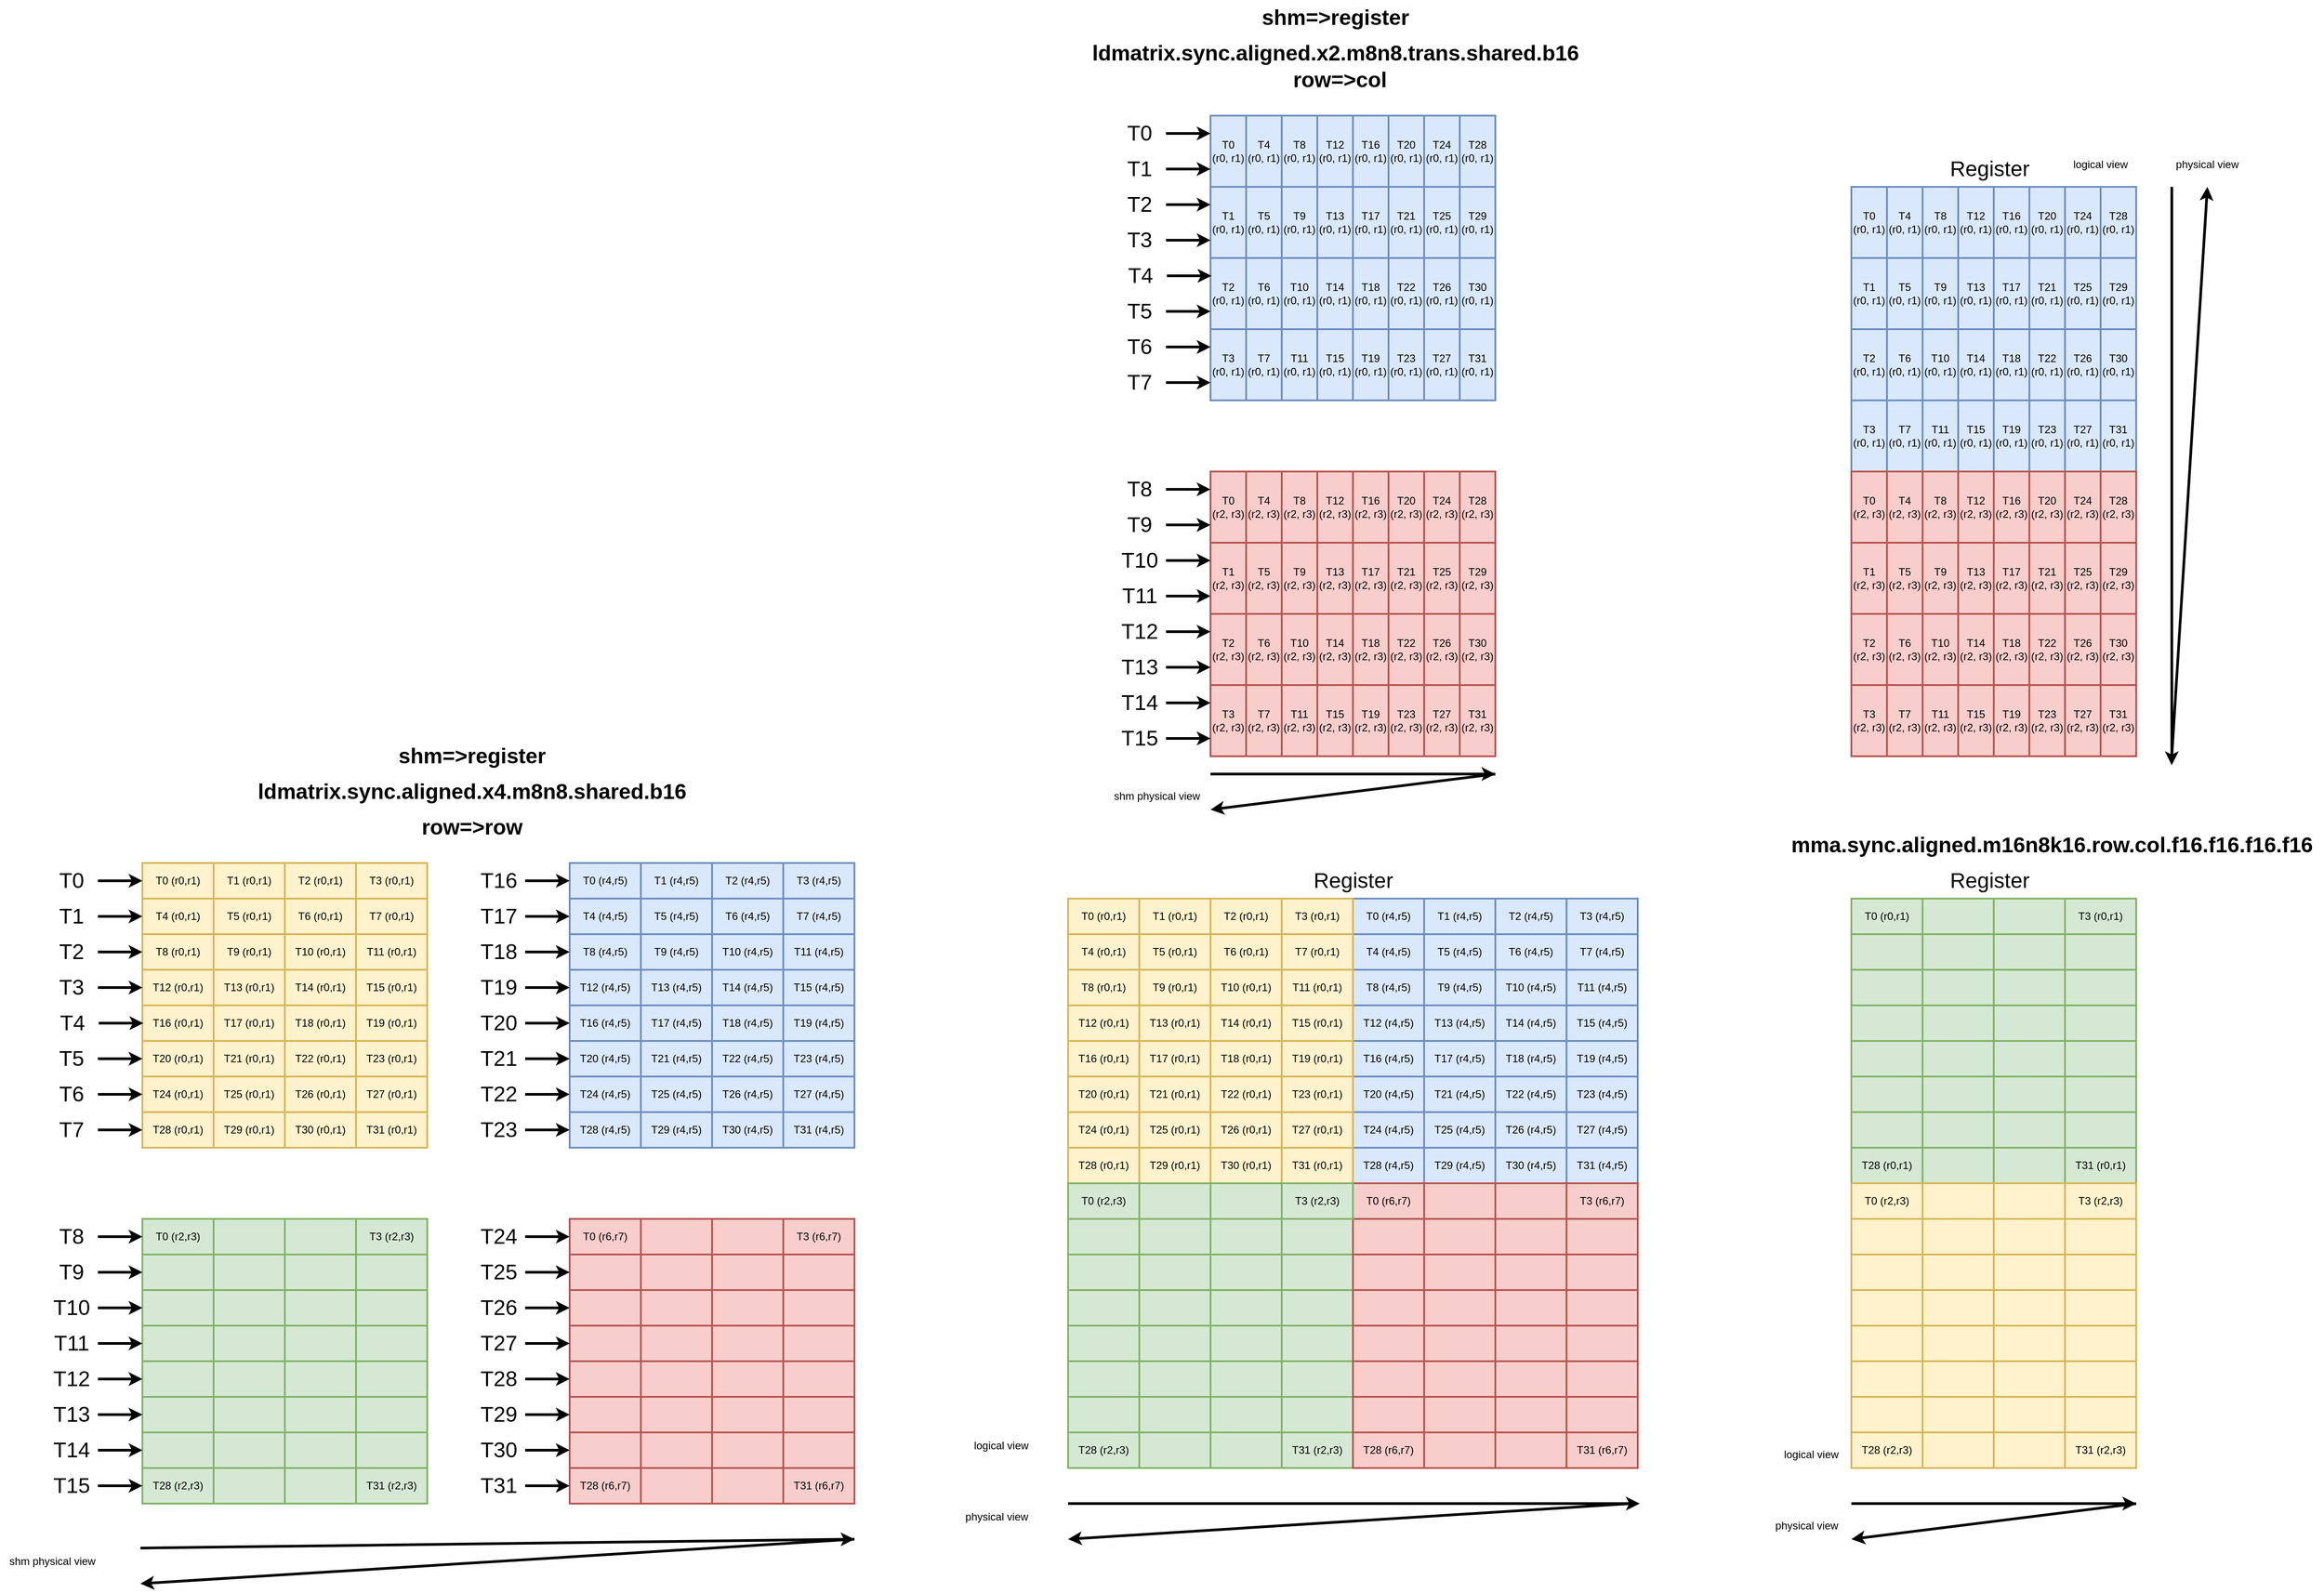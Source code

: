<mxfile version="20.8.13" type="github">
  <diagram id="avfwd7jrtkeVVT9D_pRP" name="Page-1">
    <mxGraphModel dx="5431" dy="5551" grid="1" gridSize="10" guides="1" tooltips="1" connect="1" arrows="1" fold="1" page="1" pageScale="1" pageWidth="850" pageHeight="1100" math="0" shadow="0">
      <root>
        <mxCell id="0" />
        <mxCell id="1" parent="0" />
        <mxCell id="EtZteSRJt0tXlhkvX7WB-21" value="&lt;font style=&quot;font-size: 12px;&quot;&gt;T0&lt;br&gt;(r0, r1)&lt;br&gt;&lt;/font&gt;" style="rounded=0;whiteSpace=wrap;html=1;glass=0;shadow=0;strokeWidth=2;direction=south;fillColor=#dae8fc;strokeColor=#6c8ebf;" vertex="1" parent="1">
          <mxGeometry x="1040" y="-2120" width="40" height="80" as="geometry" />
        </mxCell>
        <mxCell id="EtZteSRJt0tXlhkvX7WB-38" value="T4&lt;br style=&quot;border-color: var(--border-color);&quot;&gt;(r0, r1)" style="rounded=0;whiteSpace=wrap;html=1;glass=0;shadow=0;strokeWidth=2;direction=south;fillColor=#dae8fc;strokeColor=#6c8ebf;" vertex="1" parent="1">
          <mxGeometry x="1080" y="-2120" width="40" height="80" as="geometry" />
        </mxCell>
        <mxCell id="EtZteSRJt0tXlhkvX7WB-39" value="T8&lt;br style=&quot;border-color: var(--border-color);&quot;&gt;(r0, r1)" style="rounded=0;whiteSpace=wrap;html=1;glass=0;shadow=0;strokeWidth=2;direction=south;fillColor=#dae8fc;strokeColor=#6c8ebf;" vertex="1" parent="1">
          <mxGeometry x="1120" y="-2120" width="40" height="80" as="geometry" />
        </mxCell>
        <mxCell id="EtZteSRJt0tXlhkvX7WB-41" value="" style="rounded=0;whiteSpace=wrap;html=1;glass=0;shadow=0;strokeWidth=2;fillColor=#d5e8d4;strokeColor=#82b366;" vertex="1" parent="1">
          <mxGeometry x="160" y="-960" width="80" height="40" as="geometry" />
        </mxCell>
        <mxCell id="EtZteSRJt0tXlhkvX7WB-42" value="" style="rounded=0;whiteSpace=wrap;html=1;glass=0;shadow=0;strokeWidth=2;fillColor=#d5e8d4;strokeColor=#82b366;" vertex="1" parent="1">
          <mxGeometry x="160" y="-920" width="80" height="40" as="geometry" />
        </mxCell>
        <mxCell id="EtZteSRJt0tXlhkvX7WB-43" value="" style="rounded=0;whiteSpace=wrap;html=1;glass=0;shadow=0;strokeWidth=2;fillColor=#d5e8d4;strokeColor=#82b366;" vertex="1" parent="1">
          <mxGeometry x="160" y="-880" width="80" height="40" as="geometry" />
        </mxCell>
        <mxCell id="EtZteSRJt0tXlhkvX7WB-44" value="" style="rounded=0;whiteSpace=wrap;html=1;glass=0;shadow=0;strokeWidth=2;fillColor=#d5e8d4;strokeColor=#82b366;" vertex="1" parent="1">
          <mxGeometry x="160" y="-840" width="80" height="40" as="geometry" />
        </mxCell>
        <mxCell id="EtZteSRJt0tXlhkvX7WB-45" value="" style="rounded=0;whiteSpace=wrap;html=1;glass=0;shadow=0;strokeWidth=2;fillColor=#d5e8d4;strokeColor=#82b366;" vertex="1" parent="1">
          <mxGeometry x="160" y="-800" width="80" height="40" as="geometry" />
        </mxCell>
        <mxCell id="EtZteSRJt0tXlhkvX7WB-46" value="" style="rounded=0;whiteSpace=wrap;html=1;glass=0;shadow=0;strokeWidth=2;fillColor=#d5e8d4;strokeColor=#82b366;" vertex="1" parent="1">
          <mxGeometry x="160" y="-760" width="80" height="40" as="geometry" />
        </mxCell>
        <mxCell id="EtZteSRJt0tXlhkvX7WB-47" value="T28 (r2,r3)" style="rounded=0;whiteSpace=wrap;html=1;glass=0;shadow=0;strokeWidth=2;fillColor=#d5e8d4;strokeColor=#82b366;" vertex="1" parent="1">
          <mxGeometry x="160" y="-720" width="80" height="40" as="geometry" />
        </mxCell>
        <mxCell id="EtZteSRJt0tXlhkvX7WB-49" value="" style="rounded=0;whiteSpace=wrap;html=1;glass=0;shadow=0;strokeWidth=2;fillColor=#d5e8d4;strokeColor=#82b366;" vertex="1" parent="1">
          <mxGeometry x="240" y="-960" width="80" height="40" as="geometry" />
        </mxCell>
        <mxCell id="EtZteSRJt0tXlhkvX7WB-50" value="" style="rounded=0;whiteSpace=wrap;html=1;glass=0;shadow=0;strokeWidth=2;fillColor=#d5e8d4;strokeColor=#82b366;" vertex="1" parent="1">
          <mxGeometry x="240" y="-920" width="80" height="40" as="geometry" />
        </mxCell>
        <mxCell id="EtZteSRJt0tXlhkvX7WB-51" value="" style="rounded=0;whiteSpace=wrap;html=1;glass=0;shadow=0;strokeWidth=2;fillColor=#d5e8d4;strokeColor=#82b366;" vertex="1" parent="1">
          <mxGeometry x="240" y="-880" width="80" height="40" as="geometry" />
        </mxCell>
        <mxCell id="EtZteSRJt0tXlhkvX7WB-52" value="" style="rounded=0;whiteSpace=wrap;html=1;glass=0;shadow=0;strokeWidth=2;fillColor=#d5e8d4;strokeColor=#82b366;" vertex="1" parent="1">
          <mxGeometry x="240" y="-840" width="80" height="40" as="geometry" />
        </mxCell>
        <mxCell id="EtZteSRJt0tXlhkvX7WB-53" value="" style="rounded=0;whiteSpace=wrap;html=1;glass=0;shadow=0;strokeWidth=2;fillColor=#d5e8d4;strokeColor=#82b366;" vertex="1" parent="1">
          <mxGeometry x="240" y="-800" width="80" height="40" as="geometry" />
        </mxCell>
        <mxCell id="EtZteSRJt0tXlhkvX7WB-54" value="" style="rounded=0;whiteSpace=wrap;html=1;glass=0;shadow=0;strokeWidth=2;fillColor=#d5e8d4;strokeColor=#82b366;" vertex="1" parent="1">
          <mxGeometry x="240" y="-760" width="80" height="40" as="geometry" />
        </mxCell>
        <mxCell id="EtZteSRJt0tXlhkvX7WB-55" value="" style="rounded=0;whiteSpace=wrap;html=1;glass=0;shadow=0;strokeWidth=2;fillColor=#d5e8d4;strokeColor=#82b366;" vertex="1" parent="1">
          <mxGeometry x="240" y="-720" width="80" height="40" as="geometry" />
        </mxCell>
        <mxCell id="EtZteSRJt0tXlhkvX7WB-57" value="" style="rounded=0;whiteSpace=wrap;html=1;glass=0;shadow=0;strokeWidth=2;fillColor=#d5e8d4;strokeColor=#82b366;" vertex="1" parent="1">
          <mxGeometry x="320" y="-960" width="80" height="40" as="geometry" />
        </mxCell>
        <mxCell id="EtZteSRJt0tXlhkvX7WB-58" value="" style="rounded=0;whiteSpace=wrap;html=1;glass=0;shadow=0;strokeWidth=2;fillColor=#d5e8d4;strokeColor=#82b366;" vertex="1" parent="1">
          <mxGeometry x="320" y="-920" width="80" height="40" as="geometry" />
        </mxCell>
        <mxCell id="EtZteSRJt0tXlhkvX7WB-59" value="" style="rounded=0;whiteSpace=wrap;html=1;glass=0;shadow=0;strokeWidth=2;fillColor=#d5e8d4;strokeColor=#82b366;" vertex="1" parent="1">
          <mxGeometry x="320" y="-880" width="80" height="40" as="geometry" />
        </mxCell>
        <mxCell id="EtZteSRJt0tXlhkvX7WB-60" value="" style="rounded=0;whiteSpace=wrap;html=1;glass=0;shadow=0;strokeWidth=2;fillColor=#d5e8d4;strokeColor=#82b366;" vertex="1" parent="1">
          <mxGeometry x="320" y="-840" width="80" height="40" as="geometry" />
        </mxCell>
        <mxCell id="EtZteSRJt0tXlhkvX7WB-61" value="" style="rounded=0;whiteSpace=wrap;html=1;glass=0;shadow=0;strokeWidth=2;fillColor=#d5e8d4;strokeColor=#82b366;" vertex="1" parent="1">
          <mxGeometry x="320" y="-800" width="80" height="40" as="geometry" />
        </mxCell>
        <mxCell id="EtZteSRJt0tXlhkvX7WB-62" value="" style="rounded=0;whiteSpace=wrap;html=1;glass=0;shadow=0;strokeWidth=2;fillColor=#d5e8d4;strokeColor=#82b366;" vertex="1" parent="1">
          <mxGeometry x="320" y="-760" width="80" height="40" as="geometry" />
        </mxCell>
        <mxCell id="EtZteSRJt0tXlhkvX7WB-63" value="" style="rounded=0;whiteSpace=wrap;html=1;glass=0;shadow=0;strokeWidth=2;fillColor=#d5e8d4;strokeColor=#82b366;" vertex="1" parent="1">
          <mxGeometry x="320" y="-720" width="80" height="40" as="geometry" />
        </mxCell>
        <mxCell id="EtZteSRJt0tXlhkvX7WB-65" value="" style="rounded=0;whiteSpace=wrap;html=1;glass=0;shadow=0;strokeWidth=2;fillColor=#d5e8d4;strokeColor=#82b366;" vertex="1" parent="1">
          <mxGeometry x="400" y="-960" width="80" height="40" as="geometry" />
        </mxCell>
        <mxCell id="EtZteSRJt0tXlhkvX7WB-66" value="" style="rounded=0;whiteSpace=wrap;html=1;glass=0;shadow=0;strokeWidth=2;fillColor=#d5e8d4;strokeColor=#82b366;" vertex="1" parent="1">
          <mxGeometry x="400" y="-920" width="80" height="40" as="geometry" />
        </mxCell>
        <mxCell id="EtZteSRJt0tXlhkvX7WB-67" value="" style="rounded=0;whiteSpace=wrap;html=1;glass=0;shadow=0;strokeWidth=2;fillColor=#d5e8d4;strokeColor=#82b366;" vertex="1" parent="1">
          <mxGeometry x="400" y="-880" width="80" height="40" as="geometry" />
        </mxCell>
        <mxCell id="EtZteSRJt0tXlhkvX7WB-68" value="" style="rounded=0;whiteSpace=wrap;html=1;glass=0;shadow=0;strokeWidth=2;fillColor=#d5e8d4;strokeColor=#82b366;" vertex="1" parent="1">
          <mxGeometry x="400" y="-840" width="80" height="40" as="geometry" />
        </mxCell>
        <mxCell id="EtZteSRJt0tXlhkvX7WB-69" value="" style="rounded=0;whiteSpace=wrap;html=1;glass=0;shadow=0;strokeWidth=2;fillColor=#d5e8d4;strokeColor=#82b366;" vertex="1" parent="1">
          <mxGeometry x="400" y="-800" width="80" height="40" as="geometry" />
        </mxCell>
        <mxCell id="EtZteSRJt0tXlhkvX7WB-70" value="" style="rounded=0;whiteSpace=wrap;html=1;glass=0;shadow=0;strokeWidth=2;fillColor=#d5e8d4;strokeColor=#82b366;" vertex="1" parent="1">
          <mxGeometry x="400" y="-760" width="80" height="40" as="geometry" />
        </mxCell>
        <mxCell id="EtZteSRJt0tXlhkvX7WB-71" value="T31 (r2,r3)" style="rounded=0;whiteSpace=wrap;html=1;glass=0;shadow=0;strokeWidth=2;fillColor=#d5e8d4;strokeColor=#82b366;" vertex="1" parent="1">
          <mxGeometry x="400" y="-720" width="80" height="40" as="geometry" />
        </mxCell>
        <mxCell id="EtZteSRJt0tXlhkvX7WB-72" value="T0 (r4,r5)" style="rounded=0;whiteSpace=wrap;html=1;glass=0;shadow=0;strokeWidth=2;fillColor=#dae8fc;strokeColor=#6c8ebf;" vertex="1" parent="1">
          <mxGeometry x="480" y="-1320" width="80" height="40" as="geometry" />
        </mxCell>
        <mxCell id="EtZteSRJt0tXlhkvX7WB-73" value="T4 (r4,r5)" style="rounded=0;whiteSpace=wrap;html=1;glass=0;shadow=0;strokeWidth=2;fillColor=#dae8fc;strokeColor=#6c8ebf;" vertex="1" parent="1">
          <mxGeometry x="480" y="-1280" width="80" height="40" as="geometry" />
        </mxCell>
        <mxCell id="EtZteSRJt0tXlhkvX7WB-74" value="T8 (r4,r5)" style="rounded=0;whiteSpace=wrap;html=1;glass=0;shadow=0;strokeWidth=2;fillColor=#dae8fc;strokeColor=#6c8ebf;" vertex="1" parent="1">
          <mxGeometry x="480" y="-1240" width="80" height="40" as="geometry" />
        </mxCell>
        <mxCell id="EtZteSRJt0tXlhkvX7WB-75" value="T12 (r4,r5)" style="rounded=0;whiteSpace=wrap;html=1;glass=0;shadow=0;strokeWidth=2;fillColor=#dae8fc;strokeColor=#6c8ebf;" vertex="1" parent="1">
          <mxGeometry x="480" y="-1200" width="80" height="40" as="geometry" />
        </mxCell>
        <mxCell id="EtZteSRJt0tXlhkvX7WB-76" value="T16 (r4,r5)" style="rounded=0;whiteSpace=wrap;html=1;glass=0;shadow=0;strokeWidth=2;fillColor=#dae8fc;strokeColor=#6c8ebf;" vertex="1" parent="1">
          <mxGeometry x="480" y="-1160" width="80" height="40" as="geometry" />
        </mxCell>
        <mxCell id="EtZteSRJt0tXlhkvX7WB-77" value="T20 (r4,r5)" style="rounded=0;whiteSpace=wrap;html=1;glass=0;shadow=0;strokeWidth=2;fillColor=#dae8fc;strokeColor=#6c8ebf;" vertex="1" parent="1">
          <mxGeometry x="480" y="-1120" width="80" height="40" as="geometry" />
        </mxCell>
        <mxCell id="EtZteSRJt0tXlhkvX7WB-78" value="T24 (r4,r5)" style="rounded=0;whiteSpace=wrap;html=1;glass=0;shadow=0;strokeWidth=2;fillColor=#dae8fc;strokeColor=#6c8ebf;" vertex="1" parent="1">
          <mxGeometry x="480" y="-1080" width="80" height="40" as="geometry" />
        </mxCell>
        <mxCell id="EtZteSRJt0tXlhkvX7WB-79" value="T28 (r4,r5)" style="rounded=0;whiteSpace=wrap;html=1;glass=0;shadow=0;strokeWidth=2;fillColor=#dae8fc;strokeColor=#6c8ebf;" vertex="1" parent="1">
          <mxGeometry x="480" y="-1040" width="80" height="40" as="geometry" />
        </mxCell>
        <mxCell id="EtZteSRJt0tXlhkvX7WB-80" value="T1 (r4,r5)" style="rounded=0;whiteSpace=wrap;html=1;glass=0;shadow=0;strokeWidth=2;fillColor=#dae8fc;strokeColor=#6c8ebf;" vertex="1" parent="1">
          <mxGeometry x="560" y="-1320" width="80" height="40" as="geometry" />
        </mxCell>
        <mxCell id="EtZteSRJt0tXlhkvX7WB-81" value="T5 (r4,r5)" style="rounded=0;whiteSpace=wrap;html=1;glass=0;shadow=0;strokeWidth=2;fillColor=#dae8fc;strokeColor=#6c8ebf;" vertex="1" parent="1">
          <mxGeometry x="560" y="-1280" width="80" height="40" as="geometry" />
        </mxCell>
        <mxCell id="EtZteSRJt0tXlhkvX7WB-82" value="T9 (r4,r5)" style="rounded=0;whiteSpace=wrap;html=1;glass=0;shadow=0;strokeWidth=2;fillColor=#dae8fc;strokeColor=#6c8ebf;" vertex="1" parent="1">
          <mxGeometry x="560" y="-1240" width="80" height="40" as="geometry" />
        </mxCell>
        <mxCell id="EtZteSRJt0tXlhkvX7WB-83" value="T13 (r4,r5)" style="rounded=0;whiteSpace=wrap;html=1;glass=0;shadow=0;strokeWidth=2;fillColor=#dae8fc;strokeColor=#6c8ebf;" vertex="1" parent="1">
          <mxGeometry x="560" y="-1200" width="80" height="40" as="geometry" />
        </mxCell>
        <mxCell id="EtZteSRJt0tXlhkvX7WB-84" value="T17 (r4,r5)" style="rounded=0;whiteSpace=wrap;html=1;glass=0;shadow=0;strokeWidth=2;fillColor=#dae8fc;strokeColor=#6c8ebf;" vertex="1" parent="1">
          <mxGeometry x="560" y="-1160" width="80" height="40" as="geometry" />
        </mxCell>
        <mxCell id="EtZteSRJt0tXlhkvX7WB-85" value="T21 (r4,r5)" style="rounded=0;whiteSpace=wrap;html=1;glass=0;shadow=0;strokeWidth=2;fillColor=#dae8fc;strokeColor=#6c8ebf;" vertex="1" parent="1">
          <mxGeometry x="560" y="-1120" width="80" height="40" as="geometry" />
        </mxCell>
        <mxCell id="EtZteSRJt0tXlhkvX7WB-86" value="T25 (r4,r5)" style="rounded=0;whiteSpace=wrap;html=1;glass=0;shadow=0;strokeWidth=2;fillColor=#dae8fc;strokeColor=#6c8ebf;" vertex="1" parent="1">
          <mxGeometry x="560" y="-1080" width="80" height="40" as="geometry" />
        </mxCell>
        <mxCell id="EtZteSRJt0tXlhkvX7WB-87" value="T29 (r4,r5)" style="rounded=0;whiteSpace=wrap;html=1;glass=0;shadow=0;strokeWidth=2;fillColor=#dae8fc;strokeColor=#6c8ebf;" vertex="1" parent="1">
          <mxGeometry x="560" y="-1040" width="80" height="40" as="geometry" />
        </mxCell>
        <mxCell id="EtZteSRJt0tXlhkvX7WB-88" value="T2 (r4,r5)" style="rounded=0;whiteSpace=wrap;html=1;glass=0;shadow=0;strokeWidth=2;fillColor=#dae8fc;strokeColor=#6c8ebf;" vertex="1" parent="1">
          <mxGeometry x="640" y="-1320" width="80" height="40" as="geometry" />
        </mxCell>
        <mxCell id="EtZteSRJt0tXlhkvX7WB-89" value="T6 (r4,r5)" style="rounded=0;whiteSpace=wrap;html=1;glass=0;shadow=0;strokeWidth=2;fillColor=#dae8fc;strokeColor=#6c8ebf;" vertex="1" parent="1">
          <mxGeometry x="640" y="-1280" width="80" height="40" as="geometry" />
        </mxCell>
        <mxCell id="EtZteSRJt0tXlhkvX7WB-90" value="T10 (r4,r5)" style="rounded=0;whiteSpace=wrap;html=1;glass=0;shadow=0;strokeWidth=2;fillColor=#dae8fc;strokeColor=#6c8ebf;" vertex="1" parent="1">
          <mxGeometry x="640" y="-1240" width="80" height="40" as="geometry" />
        </mxCell>
        <mxCell id="EtZteSRJt0tXlhkvX7WB-91" value="T14 (r4,r5)" style="rounded=0;whiteSpace=wrap;html=1;glass=0;shadow=0;strokeWidth=2;fillColor=#dae8fc;strokeColor=#6c8ebf;" vertex="1" parent="1">
          <mxGeometry x="640" y="-1200" width="80" height="40" as="geometry" />
        </mxCell>
        <mxCell id="EtZteSRJt0tXlhkvX7WB-92" value="T18 (r4,r5)" style="rounded=0;whiteSpace=wrap;html=1;glass=0;shadow=0;strokeWidth=2;fillColor=#dae8fc;strokeColor=#6c8ebf;" vertex="1" parent="1">
          <mxGeometry x="640" y="-1160" width="80" height="40" as="geometry" />
        </mxCell>
        <mxCell id="EtZteSRJt0tXlhkvX7WB-93" value="T22 (r4,r5)" style="rounded=0;whiteSpace=wrap;html=1;glass=0;shadow=0;strokeWidth=2;fillColor=#dae8fc;strokeColor=#6c8ebf;" vertex="1" parent="1">
          <mxGeometry x="640" y="-1120" width="80" height="40" as="geometry" />
        </mxCell>
        <mxCell id="EtZteSRJt0tXlhkvX7WB-94" value="T26 (r4,r5)" style="rounded=0;whiteSpace=wrap;html=1;glass=0;shadow=0;strokeWidth=2;fillColor=#dae8fc;strokeColor=#6c8ebf;" vertex="1" parent="1">
          <mxGeometry x="640" y="-1080" width="80" height="40" as="geometry" />
        </mxCell>
        <mxCell id="EtZteSRJt0tXlhkvX7WB-95" value="T30 (r4,r5)" style="rounded=0;whiteSpace=wrap;html=1;glass=0;shadow=0;strokeWidth=2;fillColor=#dae8fc;strokeColor=#6c8ebf;" vertex="1" parent="1">
          <mxGeometry x="640" y="-1040" width="80" height="40" as="geometry" />
        </mxCell>
        <mxCell id="EtZteSRJt0tXlhkvX7WB-96" value="T3 (r4,r5)" style="rounded=0;whiteSpace=wrap;html=1;glass=0;shadow=0;strokeWidth=2;fillColor=#dae8fc;strokeColor=#6c8ebf;" vertex="1" parent="1">
          <mxGeometry x="720" y="-1320" width="80" height="40" as="geometry" />
        </mxCell>
        <mxCell id="EtZteSRJt0tXlhkvX7WB-97" value="T7 (r4,r5)" style="rounded=0;whiteSpace=wrap;html=1;glass=0;shadow=0;strokeWidth=2;fillColor=#dae8fc;strokeColor=#6c8ebf;" vertex="1" parent="1">
          <mxGeometry x="720" y="-1280" width="80" height="40" as="geometry" />
        </mxCell>
        <mxCell id="EtZteSRJt0tXlhkvX7WB-98" value="T11 (r4,r5)" style="rounded=0;whiteSpace=wrap;html=1;glass=0;shadow=0;strokeWidth=2;fillColor=#dae8fc;strokeColor=#6c8ebf;" vertex="1" parent="1">
          <mxGeometry x="720" y="-1240" width="80" height="40" as="geometry" />
        </mxCell>
        <mxCell id="EtZteSRJt0tXlhkvX7WB-99" value="T15 (r4,r5)" style="rounded=0;whiteSpace=wrap;html=1;glass=0;shadow=0;strokeWidth=2;fillColor=#dae8fc;strokeColor=#6c8ebf;" vertex="1" parent="1">
          <mxGeometry x="720" y="-1200" width="80" height="40" as="geometry" />
        </mxCell>
        <mxCell id="EtZteSRJt0tXlhkvX7WB-100" value="T19 (r4,r5)" style="rounded=0;whiteSpace=wrap;html=1;glass=0;shadow=0;strokeWidth=2;fillColor=#dae8fc;strokeColor=#6c8ebf;" vertex="1" parent="1">
          <mxGeometry x="720" y="-1160" width="80" height="40" as="geometry" />
        </mxCell>
        <mxCell id="EtZteSRJt0tXlhkvX7WB-101" value="T23 (r4,r5)" style="rounded=0;whiteSpace=wrap;html=1;glass=0;shadow=0;strokeWidth=2;fillColor=#dae8fc;strokeColor=#6c8ebf;" vertex="1" parent="1">
          <mxGeometry x="720" y="-1120" width="80" height="40" as="geometry" />
        </mxCell>
        <mxCell id="EtZteSRJt0tXlhkvX7WB-102" value="T27 (r4,r5)" style="rounded=0;whiteSpace=wrap;html=1;glass=0;shadow=0;strokeWidth=2;fillColor=#dae8fc;strokeColor=#6c8ebf;" vertex="1" parent="1">
          <mxGeometry x="720" y="-1080" width="80" height="40" as="geometry" />
        </mxCell>
        <mxCell id="EtZteSRJt0tXlhkvX7WB-103" value="T31 (r4,r5)" style="rounded=0;whiteSpace=wrap;html=1;glass=0;shadow=0;strokeWidth=2;fillColor=#dae8fc;strokeColor=#6c8ebf;" vertex="1" parent="1">
          <mxGeometry x="720" y="-1040" width="80" height="40" as="geometry" />
        </mxCell>
        <mxCell id="EtZteSRJt0tXlhkvX7WB-104" value="T0 (r6,r7)" style="rounded=0;whiteSpace=wrap;html=1;glass=0;shadow=0;strokeWidth=2;fillColor=#f8cecc;strokeColor=#b85450;" vertex="1" parent="1">
          <mxGeometry x="480" y="-1000" width="80" height="40" as="geometry" />
        </mxCell>
        <mxCell id="EtZteSRJt0tXlhkvX7WB-105" value="" style="rounded=0;whiteSpace=wrap;html=1;glass=0;shadow=0;strokeWidth=2;fillColor=#f8cecc;strokeColor=#b85450;" vertex="1" parent="1">
          <mxGeometry x="480" y="-960" width="80" height="40" as="geometry" />
        </mxCell>
        <mxCell id="EtZteSRJt0tXlhkvX7WB-106" value="" style="rounded=0;whiteSpace=wrap;html=1;glass=0;shadow=0;strokeWidth=2;fillColor=#f8cecc;strokeColor=#b85450;" vertex="1" parent="1">
          <mxGeometry x="480" y="-920" width="80" height="40" as="geometry" />
        </mxCell>
        <mxCell id="EtZteSRJt0tXlhkvX7WB-107" value="" style="rounded=0;whiteSpace=wrap;html=1;glass=0;shadow=0;strokeWidth=2;fillColor=#f8cecc;strokeColor=#b85450;" vertex="1" parent="1">
          <mxGeometry x="480" y="-880" width="80" height="40" as="geometry" />
        </mxCell>
        <mxCell id="EtZteSRJt0tXlhkvX7WB-108" value="" style="rounded=0;whiteSpace=wrap;html=1;glass=0;shadow=0;strokeWidth=2;fillColor=#f8cecc;strokeColor=#b85450;" vertex="1" parent="1">
          <mxGeometry x="480" y="-840" width="80" height="40" as="geometry" />
        </mxCell>
        <mxCell id="EtZteSRJt0tXlhkvX7WB-109" value="" style="rounded=0;whiteSpace=wrap;html=1;glass=0;shadow=0;strokeWidth=2;fillColor=#f8cecc;strokeColor=#b85450;" vertex="1" parent="1">
          <mxGeometry x="480" y="-800" width="80" height="40" as="geometry" />
        </mxCell>
        <mxCell id="EtZteSRJt0tXlhkvX7WB-110" value="" style="rounded=0;whiteSpace=wrap;html=1;glass=0;shadow=0;strokeWidth=2;fillColor=#f8cecc;strokeColor=#b85450;" vertex="1" parent="1">
          <mxGeometry x="480" y="-760" width="80" height="40" as="geometry" />
        </mxCell>
        <mxCell id="EtZteSRJt0tXlhkvX7WB-111" value="T28 (r6,r7)" style="rounded=0;whiteSpace=wrap;html=1;glass=0;shadow=0;strokeWidth=2;fillColor=#f8cecc;strokeColor=#b85450;" vertex="1" parent="1">
          <mxGeometry x="480" y="-720" width="80" height="40" as="geometry" />
        </mxCell>
        <mxCell id="EtZteSRJt0tXlhkvX7WB-112" value="" style="rounded=0;whiteSpace=wrap;html=1;glass=0;shadow=0;strokeWidth=2;fillColor=#f8cecc;strokeColor=#b85450;" vertex="1" parent="1">
          <mxGeometry x="560" y="-1000" width="80" height="40" as="geometry" />
        </mxCell>
        <mxCell id="EtZteSRJt0tXlhkvX7WB-113" value="" style="rounded=0;whiteSpace=wrap;html=1;glass=0;shadow=0;strokeWidth=2;fillColor=#f8cecc;strokeColor=#b85450;" vertex="1" parent="1">
          <mxGeometry x="560" y="-960" width="80" height="40" as="geometry" />
        </mxCell>
        <mxCell id="EtZteSRJt0tXlhkvX7WB-114" value="" style="rounded=0;whiteSpace=wrap;html=1;glass=0;shadow=0;strokeWidth=2;fillColor=#f8cecc;strokeColor=#b85450;" vertex="1" parent="1">
          <mxGeometry x="560" y="-920" width="80" height="40" as="geometry" />
        </mxCell>
        <mxCell id="EtZteSRJt0tXlhkvX7WB-115" value="" style="rounded=0;whiteSpace=wrap;html=1;glass=0;shadow=0;strokeWidth=2;fillColor=#f8cecc;strokeColor=#b85450;" vertex="1" parent="1">
          <mxGeometry x="560" y="-880" width="80" height="40" as="geometry" />
        </mxCell>
        <mxCell id="EtZteSRJt0tXlhkvX7WB-116" value="" style="rounded=0;whiteSpace=wrap;html=1;glass=0;shadow=0;strokeWidth=2;fillColor=#f8cecc;strokeColor=#b85450;" vertex="1" parent="1">
          <mxGeometry x="560" y="-840" width="80" height="40" as="geometry" />
        </mxCell>
        <mxCell id="EtZteSRJt0tXlhkvX7WB-117" value="" style="rounded=0;whiteSpace=wrap;html=1;glass=0;shadow=0;strokeWidth=2;fillColor=#f8cecc;strokeColor=#b85450;" vertex="1" parent="1">
          <mxGeometry x="560" y="-800" width="80" height="40" as="geometry" />
        </mxCell>
        <mxCell id="EtZteSRJt0tXlhkvX7WB-118" value="" style="rounded=0;whiteSpace=wrap;html=1;glass=0;shadow=0;strokeWidth=2;fillColor=#f8cecc;strokeColor=#b85450;" vertex="1" parent="1">
          <mxGeometry x="560" y="-760" width="80" height="40" as="geometry" />
        </mxCell>
        <mxCell id="EtZteSRJt0tXlhkvX7WB-119" value="" style="rounded=0;whiteSpace=wrap;html=1;glass=0;shadow=0;strokeWidth=2;fillColor=#f8cecc;strokeColor=#b85450;" vertex="1" parent="1">
          <mxGeometry x="560" y="-720" width="80" height="40" as="geometry" />
        </mxCell>
        <mxCell id="EtZteSRJt0tXlhkvX7WB-120" value="" style="rounded=0;whiteSpace=wrap;html=1;glass=0;shadow=0;strokeWidth=2;fillColor=#f8cecc;strokeColor=#b85450;" vertex="1" parent="1">
          <mxGeometry x="640" y="-1000" width="80" height="40" as="geometry" />
        </mxCell>
        <mxCell id="EtZteSRJt0tXlhkvX7WB-121" value="" style="rounded=0;whiteSpace=wrap;html=1;glass=0;shadow=0;strokeWidth=2;fillColor=#f8cecc;strokeColor=#b85450;" vertex="1" parent="1">
          <mxGeometry x="640" y="-960" width="80" height="40" as="geometry" />
        </mxCell>
        <mxCell id="EtZteSRJt0tXlhkvX7WB-122" value="" style="rounded=0;whiteSpace=wrap;html=1;glass=0;shadow=0;strokeWidth=2;fillColor=#f8cecc;strokeColor=#b85450;" vertex="1" parent="1">
          <mxGeometry x="640" y="-920" width="80" height="40" as="geometry" />
        </mxCell>
        <mxCell id="EtZteSRJt0tXlhkvX7WB-123" value="" style="rounded=0;whiteSpace=wrap;html=1;glass=0;shadow=0;strokeWidth=2;fillColor=#f8cecc;strokeColor=#b85450;" vertex="1" parent="1">
          <mxGeometry x="640" y="-880" width="80" height="40" as="geometry" />
        </mxCell>
        <mxCell id="EtZteSRJt0tXlhkvX7WB-124" value="" style="rounded=0;whiteSpace=wrap;html=1;glass=0;shadow=0;strokeWidth=2;fillColor=#f8cecc;strokeColor=#b85450;" vertex="1" parent="1">
          <mxGeometry x="640" y="-840" width="80" height="40" as="geometry" />
        </mxCell>
        <mxCell id="EtZteSRJt0tXlhkvX7WB-125" value="" style="rounded=0;whiteSpace=wrap;html=1;glass=0;shadow=0;strokeWidth=2;fillColor=#f8cecc;strokeColor=#b85450;" vertex="1" parent="1">
          <mxGeometry x="640" y="-800" width="80" height="40" as="geometry" />
        </mxCell>
        <mxCell id="EtZteSRJt0tXlhkvX7WB-126" value="" style="rounded=0;whiteSpace=wrap;html=1;glass=0;shadow=0;strokeWidth=2;fillColor=#f8cecc;strokeColor=#b85450;" vertex="1" parent="1">
          <mxGeometry x="640" y="-760" width="80" height="40" as="geometry" />
        </mxCell>
        <mxCell id="EtZteSRJt0tXlhkvX7WB-127" value="" style="rounded=0;whiteSpace=wrap;html=1;glass=0;shadow=0;strokeWidth=2;fillColor=#f8cecc;strokeColor=#b85450;" vertex="1" parent="1">
          <mxGeometry x="640" y="-720" width="80" height="40" as="geometry" />
        </mxCell>
        <mxCell id="EtZteSRJt0tXlhkvX7WB-128" value="T3 (r6,r7)" style="rounded=0;whiteSpace=wrap;html=1;glass=0;shadow=0;strokeWidth=2;fillColor=#f8cecc;strokeColor=#b85450;" vertex="1" parent="1">
          <mxGeometry x="720" y="-1000" width="80" height="40" as="geometry" />
        </mxCell>
        <mxCell id="EtZteSRJt0tXlhkvX7WB-129" value="" style="rounded=0;whiteSpace=wrap;html=1;glass=0;shadow=0;strokeWidth=2;fillColor=#f8cecc;strokeColor=#b85450;" vertex="1" parent="1">
          <mxGeometry x="720" y="-960" width="80" height="40" as="geometry" />
        </mxCell>
        <mxCell id="EtZteSRJt0tXlhkvX7WB-130" value="" style="rounded=0;whiteSpace=wrap;html=1;glass=0;shadow=0;strokeWidth=2;fillColor=#f8cecc;strokeColor=#b85450;" vertex="1" parent="1">
          <mxGeometry x="720" y="-920" width="80" height="40" as="geometry" />
        </mxCell>
        <mxCell id="EtZteSRJt0tXlhkvX7WB-131" value="" style="rounded=0;whiteSpace=wrap;html=1;glass=0;shadow=0;strokeWidth=2;fillColor=#f8cecc;strokeColor=#b85450;" vertex="1" parent="1">
          <mxGeometry x="720" y="-880" width="80" height="40" as="geometry" />
        </mxCell>
        <mxCell id="EtZteSRJt0tXlhkvX7WB-132" value="" style="rounded=0;whiteSpace=wrap;html=1;glass=0;shadow=0;strokeWidth=2;fillColor=#f8cecc;strokeColor=#b85450;" vertex="1" parent="1">
          <mxGeometry x="720" y="-840" width="80" height="40" as="geometry" />
        </mxCell>
        <mxCell id="EtZteSRJt0tXlhkvX7WB-133" value="" style="rounded=0;whiteSpace=wrap;html=1;glass=0;shadow=0;strokeWidth=2;fillColor=#f8cecc;strokeColor=#b85450;" vertex="1" parent="1">
          <mxGeometry x="720" y="-800" width="80" height="40" as="geometry" />
        </mxCell>
        <mxCell id="EtZteSRJt0tXlhkvX7WB-134" value="" style="rounded=0;whiteSpace=wrap;html=1;glass=0;shadow=0;strokeWidth=2;fillColor=#f8cecc;strokeColor=#b85450;" vertex="1" parent="1">
          <mxGeometry x="720" y="-760" width="80" height="40" as="geometry" />
        </mxCell>
        <mxCell id="EtZteSRJt0tXlhkvX7WB-135" value="T31 (r6,r7)" style="rounded=0;whiteSpace=wrap;html=1;glass=0;shadow=0;strokeWidth=2;fillColor=#f8cecc;strokeColor=#b85450;" vertex="1" parent="1">
          <mxGeometry x="720" y="-720" width="80" height="40" as="geometry" />
        </mxCell>
        <mxCell id="EtZteSRJt0tXlhkvX7WB-136" value="T0 (r0,r1)" style="rounded=0;whiteSpace=wrap;html=1;glass=0;shadow=0;strokeWidth=2;fillColor=#d5e8d4;strokeColor=#82b366;" vertex="1" parent="1">
          <mxGeometry x="1040" y="-1320" width="80" height="40" as="geometry" />
        </mxCell>
        <mxCell id="EtZteSRJt0tXlhkvX7WB-137" value="" style="rounded=0;whiteSpace=wrap;html=1;glass=0;shadow=0;strokeWidth=2;fillColor=#d5e8d4;strokeColor=#82b366;" vertex="1" parent="1">
          <mxGeometry x="1040" y="-1280" width="80" height="40" as="geometry" />
        </mxCell>
        <mxCell id="EtZteSRJt0tXlhkvX7WB-138" value="" style="rounded=0;whiteSpace=wrap;html=1;glass=0;shadow=0;strokeWidth=2;fillColor=#d5e8d4;strokeColor=#82b366;" vertex="1" parent="1">
          <mxGeometry x="1040" y="-1240" width="80" height="40" as="geometry" />
        </mxCell>
        <mxCell id="EtZteSRJt0tXlhkvX7WB-139" value="" style="rounded=0;whiteSpace=wrap;html=1;glass=0;shadow=0;strokeWidth=2;fillColor=#d5e8d4;strokeColor=#82b366;" vertex="1" parent="1">
          <mxGeometry x="1040" y="-1200" width="80" height="40" as="geometry" />
        </mxCell>
        <mxCell id="EtZteSRJt0tXlhkvX7WB-140" value="" style="rounded=0;whiteSpace=wrap;html=1;glass=0;shadow=0;strokeWidth=2;fillColor=#d5e8d4;strokeColor=#82b366;" vertex="1" parent="1">
          <mxGeometry x="1040" y="-1160" width="80" height="40" as="geometry" />
        </mxCell>
        <mxCell id="EtZteSRJt0tXlhkvX7WB-141" value="" style="rounded=0;whiteSpace=wrap;html=1;glass=0;shadow=0;strokeWidth=2;fillColor=#d5e8d4;strokeColor=#82b366;" vertex="1" parent="1">
          <mxGeometry x="1040" y="-1120" width="80" height="40" as="geometry" />
        </mxCell>
        <mxCell id="EtZteSRJt0tXlhkvX7WB-142" value="" style="rounded=0;whiteSpace=wrap;html=1;glass=0;shadow=0;strokeWidth=2;fillColor=#d5e8d4;strokeColor=#82b366;" vertex="1" parent="1">
          <mxGeometry x="1040" y="-1080" width="80" height="40" as="geometry" />
        </mxCell>
        <mxCell id="EtZteSRJt0tXlhkvX7WB-143" value="T28 (r0,r1)" style="rounded=0;whiteSpace=wrap;html=1;glass=0;shadow=0;strokeWidth=2;fillColor=#d5e8d4;strokeColor=#82b366;" vertex="1" parent="1">
          <mxGeometry x="1040" y="-1040" width="80" height="40" as="geometry" />
        </mxCell>
        <mxCell id="EtZteSRJt0tXlhkvX7WB-144" value="" style="rounded=0;whiteSpace=wrap;html=1;glass=0;shadow=0;strokeWidth=2;fillColor=#d5e8d4;strokeColor=#82b366;" vertex="1" parent="1">
          <mxGeometry x="1120" y="-1320" width="80" height="40" as="geometry" />
        </mxCell>
        <mxCell id="EtZteSRJt0tXlhkvX7WB-145" value="" style="rounded=0;whiteSpace=wrap;html=1;glass=0;shadow=0;strokeWidth=2;fillColor=#d5e8d4;strokeColor=#82b366;" vertex="1" parent="1">
          <mxGeometry x="1120" y="-1280" width="80" height="40" as="geometry" />
        </mxCell>
        <mxCell id="EtZteSRJt0tXlhkvX7WB-146" value="" style="rounded=0;whiteSpace=wrap;html=1;glass=0;shadow=0;strokeWidth=2;fillColor=#d5e8d4;strokeColor=#82b366;" vertex="1" parent="1">
          <mxGeometry x="1120" y="-1240" width="80" height="40" as="geometry" />
        </mxCell>
        <mxCell id="EtZteSRJt0tXlhkvX7WB-147" value="" style="rounded=0;whiteSpace=wrap;html=1;glass=0;shadow=0;strokeWidth=2;fillColor=#d5e8d4;strokeColor=#82b366;" vertex="1" parent="1">
          <mxGeometry x="1120" y="-1200" width="80" height="40" as="geometry" />
        </mxCell>
        <mxCell id="EtZteSRJt0tXlhkvX7WB-148" value="" style="rounded=0;whiteSpace=wrap;html=1;glass=0;shadow=0;strokeWidth=2;fillColor=#d5e8d4;strokeColor=#82b366;" vertex="1" parent="1">
          <mxGeometry x="1120" y="-1160" width="80" height="40" as="geometry" />
        </mxCell>
        <mxCell id="EtZteSRJt0tXlhkvX7WB-149" value="" style="rounded=0;whiteSpace=wrap;html=1;glass=0;shadow=0;strokeWidth=2;fillColor=#d5e8d4;strokeColor=#82b366;" vertex="1" parent="1">
          <mxGeometry x="1120" y="-1120" width="80" height="40" as="geometry" />
        </mxCell>
        <mxCell id="EtZteSRJt0tXlhkvX7WB-150" value="" style="rounded=0;whiteSpace=wrap;html=1;glass=0;shadow=0;strokeWidth=2;fillColor=#d5e8d4;strokeColor=#82b366;" vertex="1" parent="1">
          <mxGeometry x="1120" y="-1080" width="80" height="40" as="geometry" />
        </mxCell>
        <mxCell id="EtZteSRJt0tXlhkvX7WB-151" value="" style="rounded=0;whiteSpace=wrap;html=1;glass=0;shadow=0;strokeWidth=2;fillColor=#d5e8d4;strokeColor=#82b366;" vertex="1" parent="1">
          <mxGeometry x="1120" y="-1040" width="80" height="40" as="geometry" />
        </mxCell>
        <mxCell id="EtZteSRJt0tXlhkvX7WB-152" value="" style="rounded=0;whiteSpace=wrap;html=1;glass=0;shadow=0;strokeWidth=2;fillColor=#d5e8d4;strokeColor=#82b366;" vertex="1" parent="1">
          <mxGeometry x="1200" y="-1320" width="80" height="40" as="geometry" />
        </mxCell>
        <mxCell id="EtZteSRJt0tXlhkvX7WB-153" value="" style="rounded=0;whiteSpace=wrap;html=1;glass=0;shadow=0;strokeWidth=2;fillColor=#d5e8d4;strokeColor=#82b366;" vertex="1" parent="1">
          <mxGeometry x="1200" y="-1280" width="80" height="40" as="geometry" />
        </mxCell>
        <mxCell id="EtZteSRJt0tXlhkvX7WB-154" value="" style="rounded=0;whiteSpace=wrap;html=1;glass=0;shadow=0;strokeWidth=2;fillColor=#d5e8d4;strokeColor=#82b366;" vertex="1" parent="1">
          <mxGeometry x="1200" y="-1240" width="80" height="40" as="geometry" />
        </mxCell>
        <mxCell id="EtZteSRJt0tXlhkvX7WB-155" value="" style="rounded=0;whiteSpace=wrap;html=1;glass=0;shadow=0;strokeWidth=2;fillColor=#d5e8d4;strokeColor=#82b366;" vertex="1" parent="1">
          <mxGeometry x="1200" y="-1200" width="80" height="40" as="geometry" />
        </mxCell>
        <mxCell id="EtZteSRJt0tXlhkvX7WB-156" value="" style="rounded=0;whiteSpace=wrap;html=1;glass=0;shadow=0;strokeWidth=2;fillColor=#d5e8d4;strokeColor=#82b366;" vertex="1" parent="1">
          <mxGeometry x="1200" y="-1160" width="80" height="40" as="geometry" />
        </mxCell>
        <mxCell id="EtZteSRJt0tXlhkvX7WB-157" value="" style="rounded=0;whiteSpace=wrap;html=1;glass=0;shadow=0;strokeWidth=2;fillColor=#d5e8d4;strokeColor=#82b366;" vertex="1" parent="1">
          <mxGeometry x="1200" y="-1120" width="80" height="40" as="geometry" />
        </mxCell>
        <mxCell id="EtZteSRJt0tXlhkvX7WB-158" value="" style="rounded=0;whiteSpace=wrap;html=1;glass=0;shadow=0;strokeWidth=2;fillColor=#d5e8d4;strokeColor=#82b366;" vertex="1" parent="1">
          <mxGeometry x="1200" y="-1080" width="80" height="40" as="geometry" />
        </mxCell>
        <mxCell id="EtZteSRJt0tXlhkvX7WB-159" value="" style="rounded=0;whiteSpace=wrap;html=1;glass=0;shadow=0;strokeWidth=2;fillColor=#d5e8d4;strokeColor=#82b366;" vertex="1" parent="1">
          <mxGeometry x="1200" y="-1040" width="80" height="40" as="geometry" />
        </mxCell>
        <mxCell id="EtZteSRJt0tXlhkvX7WB-160" value="T3 (r0,r1)" style="rounded=0;whiteSpace=wrap;html=1;glass=0;shadow=0;strokeWidth=2;fillColor=#d5e8d4;strokeColor=#82b366;" vertex="1" parent="1">
          <mxGeometry x="1280" y="-1320" width="80" height="40" as="geometry" />
        </mxCell>
        <mxCell id="EtZteSRJt0tXlhkvX7WB-161" value="" style="rounded=0;whiteSpace=wrap;html=1;glass=0;shadow=0;strokeWidth=2;fillColor=#d5e8d4;strokeColor=#82b366;" vertex="1" parent="1">
          <mxGeometry x="1280" y="-1280" width="80" height="40" as="geometry" />
        </mxCell>
        <mxCell id="EtZteSRJt0tXlhkvX7WB-162" value="" style="rounded=0;whiteSpace=wrap;html=1;glass=0;shadow=0;strokeWidth=2;fillColor=#d5e8d4;strokeColor=#82b366;" vertex="1" parent="1">
          <mxGeometry x="1280" y="-1240" width="80" height="40" as="geometry" />
        </mxCell>
        <mxCell id="EtZteSRJt0tXlhkvX7WB-163" value="" style="rounded=0;whiteSpace=wrap;html=1;glass=0;shadow=0;strokeWidth=2;fillColor=#d5e8d4;strokeColor=#82b366;" vertex="1" parent="1">
          <mxGeometry x="1280" y="-1200" width="80" height="40" as="geometry" />
        </mxCell>
        <mxCell id="EtZteSRJt0tXlhkvX7WB-164" value="" style="rounded=0;whiteSpace=wrap;html=1;glass=0;shadow=0;strokeWidth=2;fillColor=#d5e8d4;strokeColor=#82b366;" vertex="1" parent="1">
          <mxGeometry x="1280" y="-1160" width="80" height="40" as="geometry" />
        </mxCell>
        <mxCell id="EtZteSRJt0tXlhkvX7WB-165" value="" style="rounded=0;whiteSpace=wrap;html=1;glass=0;shadow=0;strokeWidth=2;fillColor=#d5e8d4;strokeColor=#82b366;" vertex="1" parent="1">
          <mxGeometry x="1280" y="-1120" width="80" height="40" as="geometry" />
        </mxCell>
        <mxCell id="EtZteSRJt0tXlhkvX7WB-166" value="" style="rounded=0;whiteSpace=wrap;html=1;glass=0;shadow=0;strokeWidth=2;fillColor=#d5e8d4;strokeColor=#82b366;" vertex="1" parent="1">
          <mxGeometry x="1280" y="-1080" width="80" height="40" as="geometry" />
        </mxCell>
        <mxCell id="EtZteSRJt0tXlhkvX7WB-167" value="T31 (r0,r1)" style="rounded=0;whiteSpace=wrap;html=1;glass=0;shadow=0;strokeWidth=2;fillColor=#d5e8d4;strokeColor=#82b366;" vertex="1" parent="1">
          <mxGeometry x="1280" y="-1040" width="80" height="40" as="geometry" />
        </mxCell>
        <mxCell id="EtZteSRJt0tXlhkvX7WB-168" value="T0 (r2,r3)" style="rounded=0;whiteSpace=wrap;html=1;glass=0;shadow=0;strokeWidth=2;fillColor=#fff2cc;strokeColor=#d6b656;" vertex="1" parent="1">
          <mxGeometry x="1040" y="-1000" width="80" height="40" as="geometry" />
        </mxCell>
        <mxCell id="EtZteSRJt0tXlhkvX7WB-169" value="" style="rounded=0;whiteSpace=wrap;html=1;glass=0;shadow=0;strokeWidth=2;fillColor=#fff2cc;strokeColor=#d6b656;" vertex="1" parent="1">
          <mxGeometry x="1040" y="-960" width="80" height="40" as="geometry" />
        </mxCell>
        <mxCell id="EtZteSRJt0tXlhkvX7WB-170" value="" style="rounded=0;whiteSpace=wrap;html=1;glass=0;shadow=0;strokeWidth=2;fillColor=#fff2cc;strokeColor=#d6b656;" vertex="1" parent="1">
          <mxGeometry x="1040" y="-920" width="80" height="40" as="geometry" />
        </mxCell>
        <mxCell id="EtZteSRJt0tXlhkvX7WB-171" value="" style="rounded=0;whiteSpace=wrap;html=1;glass=0;shadow=0;strokeWidth=2;fillColor=#fff2cc;strokeColor=#d6b656;" vertex="1" parent="1">
          <mxGeometry x="1040" y="-880" width="80" height="40" as="geometry" />
        </mxCell>
        <mxCell id="EtZteSRJt0tXlhkvX7WB-172" value="" style="rounded=0;whiteSpace=wrap;html=1;glass=0;shadow=0;strokeWidth=2;fillColor=#fff2cc;strokeColor=#d6b656;" vertex="1" parent="1">
          <mxGeometry x="1040" y="-840" width="80" height="40" as="geometry" />
        </mxCell>
        <mxCell id="EtZteSRJt0tXlhkvX7WB-173" value="" style="rounded=0;whiteSpace=wrap;html=1;glass=0;shadow=0;strokeWidth=2;fillColor=#fff2cc;strokeColor=#d6b656;" vertex="1" parent="1">
          <mxGeometry x="1040" y="-800" width="80" height="40" as="geometry" />
        </mxCell>
        <mxCell id="EtZteSRJt0tXlhkvX7WB-174" value="" style="rounded=0;whiteSpace=wrap;html=1;glass=0;shadow=0;strokeWidth=2;fillColor=#fff2cc;strokeColor=#d6b656;" vertex="1" parent="1">
          <mxGeometry x="1040" y="-760" width="80" height="40" as="geometry" />
        </mxCell>
        <mxCell id="EtZteSRJt0tXlhkvX7WB-175" value="T28 (r2,r3)" style="rounded=0;whiteSpace=wrap;html=1;glass=0;shadow=0;strokeWidth=2;fillColor=#fff2cc;strokeColor=#d6b656;" vertex="1" parent="1">
          <mxGeometry x="1040" y="-720" width="80" height="40" as="geometry" />
        </mxCell>
        <mxCell id="EtZteSRJt0tXlhkvX7WB-176" value="" style="rounded=0;whiteSpace=wrap;html=1;glass=0;shadow=0;strokeWidth=2;fillColor=#fff2cc;strokeColor=#d6b656;" vertex="1" parent="1">
          <mxGeometry x="1120" y="-1000" width="80" height="40" as="geometry" />
        </mxCell>
        <mxCell id="EtZteSRJt0tXlhkvX7WB-177" value="" style="rounded=0;whiteSpace=wrap;html=1;glass=0;shadow=0;strokeWidth=2;fillColor=#fff2cc;strokeColor=#d6b656;" vertex="1" parent="1">
          <mxGeometry x="1120" y="-960" width="80" height="40" as="geometry" />
        </mxCell>
        <mxCell id="EtZteSRJt0tXlhkvX7WB-178" value="" style="rounded=0;whiteSpace=wrap;html=1;glass=0;shadow=0;strokeWidth=2;fillColor=#fff2cc;strokeColor=#d6b656;" vertex="1" parent="1">
          <mxGeometry x="1120" y="-920" width="80" height="40" as="geometry" />
        </mxCell>
        <mxCell id="EtZteSRJt0tXlhkvX7WB-179" value="" style="rounded=0;whiteSpace=wrap;html=1;glass=0;shadow=0;strokeWidth=2;fillColor=#fff2cc;strokeColor=#d6b656;" vertex="1" parent="1">
          <mxGeometry x="1120" y="-880" width="80" height="40" as="geometry" />
        </mxCell>
        <mxCell id="EtZteSRJt0tXlhkvX7WB-180" value="" style="rounded=0;whiteSpace=wrap;html=1;glass=0;shadow=0;strokeWidth=2;fillColor=#fff2cc;strokeColor=#d6b656;" vertex="1" parent="1">
          <mxGeometry x="1120" y="-840" width="80" height="40" as="geometry" />
        </mxCell>
        <mxCell id="EtZteSRJt0tXlhkvX7WB-181" value="" style="rounded=0;whiteSpace=wrap;html=1;glass=0;shadow=0;strokeWidth=2;fillColor=#fff2cc;strokeColor=#d6b656;" vertex="1" parent="1">
          <mxGeometry x="1120" y="-800" width="80" height="40" as="geometry" />
        </mxCell>
        <mxCell id="EtZteSRJt0tXlhkvX7WB-182" value="" style="rounded=0;whiteSpace=wrap;html=1;glass=0;shadow=0;strokeWidth=2;fillColor=#fff2cc;strokeColor=#d6b656;" vertex="1" parent="1">
          <mxGeometry x="1120" y="-760" width="80" height="40" as="geometry" />
        </mxCell>
        <mxCell id="EtZteSRJt0tXlhkvX7WB-183" value="" style="rounded=0;whiteSpace=wrap;html=1;glass=0;shadow=0;strokeWidth=2;fillColor=#fff2cc;strokeColor=#d6b656;" vertex="1" parent="1">
          <mxGeometry x="1120" y="-720" width="80" height="40" as="geometry" />
        </mxCell>
        <mxCell id="EtZteSRJt0tXlhkvX7WB-184" value="" style="rounded=0;whiteSpace=wrap;html=1;glass=0;shadow=0;strokeWidth=2;fillColor=#fff2cc;strokeColor=#d6b656;" vertex="1" parent="1">
          <mxGeometry x="1200" y="-1000" width="80" height="40" as="geometry" />
        </mxCell>
        <mxCell id="EtZteSRJt0tXlhkvX7WB-185" value="" style="rounded=0;whiteSpace=wrap;html=1;glass=0;shadow=0;strokeWidth=2;fillColor=#fff2cc;strokeColor=#d6b656;" vertex="1" parent="1">
          <mxGeometry x="1200" y="-960" width="80" height="40" as="geometry" />
        </mxCell>
        <mxCell id="EtZteSRJt0tXlhkvX7WB-186" value="" style="rounded=0;whiteSpace=wrap;html=1;glass=0;shadow=0;strokeWidth=2;fillColor=#fff2cc;strokeColor=#d6b656;" vertex="1" parent="1">
          <mxGeometry x="1200" y="-920" width="80" height="40" as="geometry" />
        </mxCell>
        <mxCell id="EtZteSRJt0tXlhkvX7WB-187" value="" style="rounded=0;whiteSpace=wrap;html=1;glass=0;shadow=0;strokeWidth=2;fillColor=#fff2cc;strokeColor=#d6b656;" vertex="1" parent="1">
          <mxGeometry x="1200" y="-880" width="80" height="40" as="geometry" />
        </mxCell>
        <mxCell id="EtZteSRJt0tXlhkvX7WB-188" value="" style="rounded=0;whiteSpace=wrap;html=1;glass=0;shadow=0;strokeWidth=2;fillColor=#fff2cc;strokeColor=#d6b656;" vertex="1" parent="1">
          <mxGeometry x="1200" y="-840" width="80" height="40" as="geometry" />
        </mxCell>
        <mxCell id="EtZteSRJt0tXlhkvX7WB-189" value="" style="rounded=0;whiteSpace=wrap;html=1;glass=0;shadow=0;strokeWidth=2;fillColor=#fff2cc;strokeColor=#d6b656;" vertex="1" parent="1">
          <mxGeometry x="1200" y="-800" width="80" height="40" as="geometry" />
        </mxCell>
        <mxCell id="EtZteSRJt0tXlhkvX7WB-190" value="" style="rounded=0;whiteSpace=wrap;html=1;glass=0;shadow=0;strokeWidth=2;fillColor=#fff2cc;strokeColor=#d6b656;" vertex="1" parent="1">
          <mxGeometry x="1200" y="-760" width="80" height="40" as="geometry" />
        </mxCell>
        <mxCell id="EtZteSRJt0tXlhkvX7WB-191" value="" style="rounded=0;whiteSpace=wrap;html=1;glass=0;shadow=0;strokeWidth=2;fillColor=#fff2cc;strokeColor=#d6b656;" vertex="1" parent="1">
          <mxGeometry x="1200" y="-720" width="80" height="40" as="geometry" />
        </mxCell>
        <mxCell id="EtZteSRJt0tXlhkvX7WB-192" value="T3 (r2,r3)" style="rounded=0;whiteSpace=wrap;html=1;glass=0;shadow=0;strokeWidth=2;fillColor=#fff2cc;strokeColor=#d6b656;" vertex="1" parent="1">
          <mxGeometry x="1280" y="-1000" width="80" height="40" as="geometry" />
        </mxCell>
        <mxCell id="EtZteSRJt0tXlhkvX7WB-193" value="" style="rounded=0;whiteSpace=wrap;html=1;glass=0;shadow=0;strokeWidth=2;fillColor=#fff2cc;strokeColor=#d6b656;" vertex="1" parent="1">
          <mxGeometry x="1280" y="-960" width="80" height="40" as="geometry" />
        </mxCell>
        <mxCell id="EtZteSRJt0tXlhkvX7WB-194" value="" style="rounded=0;whiteSpace=wrap;html=1;glass=0;shadow=0;strokeWidth=2;fillColor=#fff2cc;strokeColor=#d6b656;" vertex="1" parent="1">
          <mxGeometry x="1280" y="-920" width="80" height="40" as="geometry" />
        </mxCell>
        <mxCell id="EtZteSRJt0tXlhkvX7WB-195" value="" style="rounded=0;whiteSpace=wrap;html=1;glass=0;shadow=0;strokeWidth=2;fillColor=#fff2cc;strokeColor=#d6b656;" vertex="1" parent="1">
          <mxGeometry x="1280" y="-880" width="80" height="40" as="geometry" />
        </mxCell>
        <mxCell id="EtZteSRJt0tXlhkvX7WB-196" value="" style="rounded=0;whiteSpace=wrap;html=1;glass=0;shadow=0;strokeWidth=2;fillColor=#fff2cc;strokeColor=#d6b656;" vertex="1" parent="1">
          <mxGeometry x="1280" y="-840" width="80" height="40" as="geometry" />
        </mxCell>
        <mxCell id="EtZteSRJt0tXlhkvX7WB-197" value="" style="rounded=0;whiteSpace=wrap;html=1;glass=0;shadow=0;strokeWidth=2;fillColor=#fff2cc;strokeColor=#d6b656;" vertex="1" parent="1">
          <mxGeometry x="1280" y="-800" width="80" height="40" as="geometry" />
        </mxCell>
        <mxCell id="EtZteSRJt0tXlhkvX7WB-198" value="" style="rounded=0;whiteSpace=wrap;html=1;glass=0;shadow=0;strokeWidth=2;fillColor=#fff2cc;strokeColor=#d6b656;" vertex="1" parent="1">
          <mxGeometry x="1280" y="-760" width="80" height="40" as="geometry" />
        </mxCell>
        <mxCell id="EtZteSRJt0tXlhkvX7WB-199" value="T31 (r2,r3)" style="rounded=0;whiteSpace=wrap;html=1;glass=0;shadow=0;strokeWidth=2;fillColor=#fff2cc;strokeColor=#d6b656;" vertex="1" parent="1">
          <mxGeometry x="1280" y="-720" width="80" height="40" as="geometry" />
        </mxCell>
        <mxCell id="EtZteSRJt0tXlhkvX7WB-200" value="T12&lt;br style=&quot;border-color: var(--border-color);&quot;&gt;(r0, r1)" style="rounded=0;whiteSpace=wrap;html=1;glass=0;shadow=0;strokeWidth=2;direction=south;fillColor=#dae8fc;strokeColor=#6c8ebf;" vertex="1" parent="1">
          <mxGeometry x="1160" y="-2120" width="40" height="80" as="geometry" />
        </mxCell>
        <mxCell id="EtZteSRJt0tXlhkvX7WB-201" value="T16&lt;br style=&quot;border-color: var(--border-color);&quot;&gt;(r0, r1)" style="rounded=0;whiteSpace=wrap;html=1;glass=0;shadow=0;strokeWidth=2;direction=south;fillColor=#dae8fc;strokeColor=#6c8ebf;" vertex="1" parent="1">
          <mxGeometry x="1200" y="-2120" width="40" height="80" as="geometry" />
        </mxCell>
        <mxCell id="EtZteSRJt0tXlhkvX7WB-202" value="T20&lt;br style=&quot;border-color: var(--border-color);&quot;&gt;(r0, r1)" style="rounded=0;whiteSpace=wrap;html=1;glass=0;shadow=0;strokeWidth=2;direction=south;fillColor=#dae8fc;strokeColor=#6c8ebf;" vertex="1" parent="1">
          <mxGeometry x="1240" y="-2120" width="40" height="80" as="geometry" />
        </mxCell>
        <mxCell id="EtZteSRJt0tXlhkvX7WB-203" value="T24&lt;br style=&quot;border-color: var(--border-color);&quot;&gt;(r0, r1)" style="rounded=0;whiteSpace=wrap;html=1;glass=0;shadow=0;strokeWidth=2;direction=south;fillColor=#dae8fc;strokeColor=#6c8ebf;" vertex="1" parent="1">
          <mxGeometry x="1280" y="-2120" width="40" height="80" as="geometry" />
        </mxCell>
        <mxCell id="EtZteSRJt0tXlhkvX7WB-204" value="T28&lt;br style=&quot;border-color: var(--border-color);&quot;&gt;(r0, r1)" style="rounded=0;whiteSpace=wrap;html=1;glass=0;shadow=0;strokeWidth=2;direction=south;fillColor=#dae8fc;strokeColor=#6c8ebf;" vertex="1" parent="1">
          <mxGeometry x="1320" y="-2120" width="40" height="80" as="geometry" />
        </mxCell>
        <mxCell id="EtZteSRJt0tXlhkvX7WB-205" value="T1&lt;br style=&quot;border-color: var(--border-color);&quot;&gt;(r0, r1)" style="rounded=0;whiteSpace=wrap;html=1;glass=0;shadow=0;strokeWidth=2;direction=south;fillColor=#dae8fc;strokeColor=#6c8ebf;" vertex="1" parent="1">
          <mxGeometry x="1040" y="-2040" width="40" height="80" as="geometry" />
        </mxCell>
        <mxCell id="EtZteSRJt0tXlhkvX7WB-206" value="T5&lt;br style=&quot;border-color: var(--border-color);&quot;&gt;(r0, r1)" style="rounded=0;whiteSpace=wrap;html=1;glass=0;shadow=0;strokeWidth=2;direction=south;fillColor=#dae8fc;strokeColor=#6c8ebf;" vertex="1" parent="1">
          <mxGeometry x="1080" y="-2040" width="40" height="80" as="geometry" />
        </mxCell>
        <mxCell id="EtZteSRJt0tXlhkvX7WB-207" value="T9&lt;br style=&quot;border-color: var(--border-color);&quot;&gt;(r0, r1)" style="rounded=0;whiteSpace=wrap;html=1;glass=0;shadow=0;strokeWidth=2;direction=south;fillColor=#dae8fc;strokeColor=#6c8ebf;" vertex="1" parent="1">
          <mxGeometry x="1120" y="-2040" width="40" height="80" as="geometry" />
        </mxCell>
        <mxCell id="EtZteSRJt0tXlhkvX7WB-208" value="T13&lt;br style=&quot;border-color: var(--border-color);&quot;&gt;(r0, r1)" style="rounded=0;whiteSpace=wrap;html=1;glass=0;shadow=0;strokeWidth=2;direction=south;fillColor=#dae8fc;strokeColor=#6c8ebf;" vertex="1" parent="1">
          <mxGeometry x="1160" y="-2040" width="40" height="80" as="geometry" />
        </mxCell>
        <mxCell id="EtZteSRJt0tXlhkvX7WB-209" value="T17&lt;br style=&quot;border-color: var(--border-color);&quot;&gt;(r0, r1)" style="rounded=0;whiteSpace=wrap;html=1;glass=0;shadow=0;strokeWidth=2;direction=south;fillColor=#dae8fc;strokeColor=#6c8ebf;" vertex="1" parent="1">
          <mxGeometry x="1200" y="-2040" width="40" height="80" as="geometry" />
        </mxCell>
        <mxCell id="EtZteSRJt0tXlhkvX7WB-210" value="T21&lt;br style=&quot;border-color: var(--border-color);&quot;&gt;(r0, r1)" style="rounded=0;whiteSpace=wrap;html=1;glass=0;shadow=0;strokeWidth=2;direction=south;fillColor=#dae8fc;strokeColor=#6c8ebf;" vertex="1" parent="1">
          <mxGeometry x="1240" y="-2040" width="40" height="80" as="geometry" />
        </mxCell>
        <mxCell id="EtZteSRJt0tXlhkvX7WB-211" value="T25&lt;br style=&quot;border-color: var(--border-color);&quot;&gt;(r0, r1)" style="rounded=0;whiteSpace=wrap;html=1;glass=0;shadow=0;strokeWidth=2;direction=south;fillColor=#dae8fc;strokeColor=#6c8ebf;" vertex="1" parent="1">
          <mxGeometry x="1280" y="-2040" width="40" height="80" as="geometry" />
        </mxCell>
        <mxCell id="EtZteSRJt0tXlhkvX7WB-212" value="T29&lt;br style=&quot;border-color: var(--border-color);&quot;&gt;(r0, r1)" style="rounded=0;whiteSpace=wrap;html=1;glass=0;shadow=0;strokeWidth=2;direction=south;fillColor=#dae8fc;strokeColor=#6c8ebf;" vertex="1" parent="1">
          <mxGeometry x="1320" y="-2040" width="40" height="80" as="geometry" />
        </mxCell>
        <mxCell id="EtZteSRJt0tXlhkvX7WB-213" value="T2&lt;br style=&quot;border-color: var(--border-color);&quot;&gt;(r0, r1)" style="rounded=0;whiteSpace=wrap;html=1;glass=0;shadow=0;strokeWidth=2;direction=south;fillColor=#dae8fc;strokeColor=#6c8ebf;" vertex="1" parent="1">
          <mxGeometry x="1040" y="-1960" width="40" height="80" as="geometry" />
        </mxCell>
        <mxCell id="EtZteSRJt0tXlhkvX7WB-214" value="T6&lt;br style=&quot;border-color: var(--border-color);&quot;&gt;(r0, r1)" style="rounded=0;whiteSpace=wrap;html=1;glass=0;shadow=0;strokeWidth=2;direction=south;fillColor=#dae8fc;strokeColor=#6c8ebf;" vertex="1" parent="1">
          <mxGeometry x="1080" y="-1960" width="40" height="80" as="geometry" />
        </mxCell>
        <mxCell id="EtZteSRJt0tXlhkvX7WB-215" value="T10&lt;br style=&quot;border-color: var(--border-color);&quot;&gt;(r0, r1)" style="rounded=0;whiteSpace=wrap;html=1;glass=0;shadow=0;strokeWidth=2;direction=south;fillColor=#dae8fc;strokeColor=#6c8ebf;" vertex="1" parent="1">
          <mxGeometry x="1120" y="-1960" width="40" height="80" as="geometry" />
        </mxCell>
        <mxCell id="EtZteSRJt0tXlhkvX7WB-216" value="T14&lt;br style=&quot;border-color: var(--border-color);&quot;&gt;(r0, r1)" style="rounded=0;whiteSpace=wrap;html=1;glass=0;shadow=0;strokeWidth=2;direction=south;fillColor=#dae8fc;strokeColor=#6c8ebf;" vertex="1" parent="1">
          <mxGeometry x="1160" y="-1960" width="40" height="80" as="geometry" />
        </mxCell>
        <mxCell id="EtZteSRJt0tXlhkvX7WB-217" value="T18&lt;br style=&quot;border-color: var(--border-color);&quot;&gt;(r0, r1)" style="rounded=0;whiteSpace=wrap;html=1;glass=0;shadow=0;strokeWidth=2;direction=south;fillColor=#dae8fc;strokeColor=#6c8ebf;" vertex="1" parent="1">
          <mxGeometry x="1200" y="-1960" width="40" height="80" as="geometry" />
        </mxCell>
        <mxCell id="EtZteSRJt0tXlhkvX7WB-218" value="T22&lt;br style=&quot;border-color: var(--border-color);&quot;&gt;(r0, r1)" style="rounded=0;whiteSpace=wrap;html=1;glass=0;shadow=0;strokeWidth=2;direction=south;fillColor=#dae8fc;strokeColor=#6c8ebf;" vertex="1" parent="1">
          <mxGeometry x="1240" y="-1960" width="40" height="80" as="geometry" />
        </mxCell>
        <mxCell id="EtZteSRJt0tXlhkvX7WB-219" value="T26&lt;br style=&quot;border-color: var(--border-color);&quot;&gt;(r0, r1)" style="rounded=0;whiteSpace=wrap;html=1;glass=0;shadow=0;strokeWidth=2;direction=south;fillColor=#dae8fc;strokeColor=#6c8ebf;" vertex="1" parent="1">
          <mxGeometry x="1280" y="-1960" width="40" height="80" as="geometry" />
        </mxCell>
        <mxCell id="EtZteSRJt0tXlhkvX7WB-220" value="T30&lt;br style=&quot;border-color: var(--border-color);&quot;&gt;(r0, r1)" style="rounded=0;whiteSpace=wrap;html=1;glass=0;shadow=0;strokeWidth=2;direction=south;fillColor=#dae8fc;strokeColor=#6c8ebf;" vertex="1" parent="1">
          <mxGeometry x="1320" y="-1960" width="40" height="80" as="geometry" />
        </mxCell>
        <mxCell id="EtZteSRJt0tXlhkvX7WB-221" value="T3&lt;br style=&quot;border-color: var(--border-color);&quot;&gt;(r0, r1)" style="rounded=0;whiteSpace=wrap;html=1;glass=0;shadow=0;strokeWidth=2;direction=south;fillColor=#dae8fc;strokeColor=#6c8ebf;" vertex="1" parent="1">
          <mxGeometry x="1040" y="-1880" width="40" height="80" as="geometry" />
        </mxCell>
        <mxCell id="EtZteSRJt0tXlhkvX7WB-222" value="T7&lt;br style=&quot;border-color: var(--border-color);&quot;&gt;(r0, r1)" style="rounded=0;whiteSpace=wrap;html=1;glass=0;shadow=0;strokeWidth=2;direction=south;fillColor=#dae8fc;strokeColor=#6c8ebf;" vertex="1" parent="1">
          <mxGeometry x="1080" y="-1880" width="40" height="80" as="geometry" />
        </mxCell>
        <mxCell id="EtZteSRJt0tXlhkvX7WB-223" value="T11&lt;br style=&quot;border-color: var(--border-color);&quot;&gt;(r0, r1)" style="rounded=0;whiteSpace=wrap;html=1;glass=0;shadow=0;strokeWidth=2;direction=south;fillColor=#dae8fc;strokeColor=#6c8ebf;" vertex="1" parent="1">
          <mxGeometry x="1120" y="-1880" width="40" height="80" as="geometry" />
        </mxCell>
        <mxCell id="EtZteSRJt0tXlhkvX7WB-224" value="T15&lt;br style=&quot;border-color: var(--border-color);&quot;&gt;(r0, r1)" style="rounded=0;whiteSpace=wrap;html=1;glass=0;shadow=0;strokeWidth=2;direction=south;fillColor=#dae8fc;strokeColor=#6c8ebf;" vertex="1" parent="1">
          <mxGeometry x="1160" y="-1880" width="40" height="80" as="geometry" />
        </mxCell>
        <mxCell id="EtZteSRJt0tXlhkvX7WB-225" value="T19&lt;br style=&quot;border-color: var(--border-color);&quot;&gt;(r0, r1)" style="rounded=0;whiteSpace=wrap;html=1;glass=0;shadow=0;strokeWidth=2;direction=south;fillColor=#dae8fc;strokeColor=#6c8ebf;" vertex="1" parent="1">
          <mxGeometry x="1200" y="-1880" width="40" height="80" as="geometry" />
        </mxCell>
        <mxCell id="EtZteSRJt0tXlhkvX7WB-226" value="T23&lt;br style=&quot;border-color: var(--border-color);&quot;&gt;(r0, r1)" style="rounded=0;whiteSpace=wrap;html=1;glass=0;shadow=0;strokeWidth=2;direction=south;fillColor=#dae8fc;strokeColor=#6c8ebf;" vertex="1" parent="1">
          <mxGeometry x="1240" y="-1880" width="40" height="80" as="geometry" />
        </mxCell>
        <mxCell id="EtZteSRJt0tXlhkvX7WB-227" value="T27&lt;br style=&quot;border-color: var(--border-color);&quot;&gt;(r0, r1)" style="rounded=0;whiteSpace=wrap;html=1;glass=0;shadow=0;strokeWidth=2;direction=south;fillColor=#dae8fc;strokeColor=#6c8ebf;" vertex="1" parent="1">
          <mxGeometry x="1280" y="-1880" width="40" height="80" as="geometry" />
        </mxCell>
        <mxCell id="EtZteSRJt0tXlhkvX7WB-228" value="T31&lt;br style=&quot;border-color: var(--border-color);&quot;&gt;(r0, r1)" style="rounded=0;whiteSpace=wrap;html=1;glass=0;shadow=0;strokeWidth=2;direction=south;fillColor=#dae8fc;strokeColor=#6c8ebf;" vertex="1" parent="1">
          <mxGeometry x="1320" y="-1880" width="40" height="80" as="geometry" />
        </mxCell>
        <mxCell id="EtZteSRJt0tXlhkvX7WB-229" value="T0&lt;br style=&quot;border-color: var(--border-color);&quot;&gt;(r2, r3)" style="rounded=0;whiteSpace=wrap;html=1;glass=0;shadow=0;strokeWidth=2;direction=south;fillColor=#f8cecc;strokeColor=#b85450;" vertex="1" parent="1">
          <mxGeometry x="1040" y="-1800" width="40" height="80" as="geometry" />
        </mxCell>
        <mxCell id="EtZteSRJt0tXlhkvX7WB-230" value="T4&lt;br style=&quot;border-color: var(--border-color);&quot;&gt;(r2, r3)" style="rounded=0;whiteSpace=wrap;html=1;glass=0;shadow=0;strokeWidth=2;direction=south;fillColor=#f8cecc;strokeColor=#b85450;" vertex="1" parent="1">
          <mxGeometry x="1080" y="-1800" width="40" height="80" as="geometry" />
        </mxCell>
        <mxCell id="EtZteSRJt0tXlhkvX7WB-231" value="T8&lt;br style=&quot;border-color: var(--border-color);&quot;&gt;(r2, r3)" style="rounded=0;whiteSpace=wrap;html=1;glass=0;shadow=0;strokeWidth=2;direction=south;fillColor=#f8cecc;strokeColor=#b85450;" vertex="1" parent="1">
          <mxGeometry x="1120" y="-1800" width="40" height="80" as="geometry" />
        </mxCell>
        <mxCell id="EtZteSRJt0tXlhkvX7WB-232" value="T12&lt;br style=&quot;border-color: var(--border-color);&quot;&gt;(r2, r3)" style="rounded=0;whiteSpace=wrap;html=1;glass=0;shadow=0;strokeWidth=2;direction=south;fillColor=#f8cecc;strokeColor=#b85450;" vertex="1" parent="1">
          <mxGeometry x="1160" y="-1800" width="40" height="80" as="geometry" />
        </mxCell>
        <mxCell id="EtZteSRJt0tXlhkvX7WB-261" value="" style="endArrow=classic;html=1;rounded=0;strokeWidth=3;" edge="1" parent="1">
          <mxGeometry width="50" height="50" relative="1" as="geometry">
            <mxPoint x="159.998" y="-640" as="sourcePoint" />
            <mxPoint x="802.22" y="-640" as="targetPoint" />
          </mxGeometry>
        </mxCell>
        <mxCell id="EtZteSRJt0tXlhkvX7WB-262" value="" style="endArrow=classic;html=1;rounded=0;strokeWidth=3;" edge="1" parent="1">
          <mxGeometry width="50" height="50" relative="1" as="geometry">
            <mxPoint x="792.22" y="-640" as="sourcePoint" />
            <mxPoint x="160" y="-600" as="targetPoint" />
          </mxGeometry>
        </mxCell>
        <mxCell id="EtZteSRJt0tXlhkvX7WB-263" value="" style="endArrow=classic;html=1;rounded=0;strokeWidth=3;" edge="1" parent="1">
          <mxGeometry width="50" height="50" relative="1" as="geometry">
            <mxPoint x="1039.998" y="-640" as="sourcePoint" />
            <mxPoint x="1360" y="-640" as="targetPoint" />
          </mxGeometry>
        </mxCell>
        <mxCell id="EtZteSRJt0tXlhkvX7WB-264" value="" style="endArrow=classic;html=1;rounded=0;strokeWidth=3;" edge="1" parent="1">
          <mxGeometry width="50" height="50" relative="1" as="geometry">
            <mxPoint x="1360" y="-640" as="sourcePoint" />
            <mxPoint x="1040" y="-600" as="targetPoint" />
          </mxGeometry>
        </mxCell>
        <mxCell id="EtZteSRJt0tXlhkvX7WB-265" value="" style="endArrow=classic;html=1;rounded=0;strokeWidth=3;" edge="1" parent="1">
          <mxGeometry width="50" height="50" relative="1" as="geometry">
            <mxPoint x="1400" y="-2120" as="sourcePoint" />
            <mxPoint x="1400" y="-1470" as="targetPoint" />
          </mxGeometry>
        </mxCell>
        <mxCell id="EtZteSRJt0tXlhkvX7WB-266" value="" style="endArrow=classic;html=1;rounded=0;strokeWidth=3;" edge="1" parent="1">
          <mxGeometry width="50" height="50" relative="1" as="geometry">
            <mxPoint x="1400" y="-1480" as="sourcePoint" />
            <mxPoint x="1440" y="-2120" as="targetPoint" />
          </mxGeometry>
        </mxCell>
        <mxCell id="EtZteSRJt0tXlhkvX7WB-267" value="" style="group" vertex="1" connectable="0" parent="1">
          <mxGeometry x="160" y="-1320" width="320" height="360" as="geometry" />
        </mxCell>
        <mxCell id="zQwQU6theYASkWzjp6TX-2" value="T0 (r0,r1)" style="rounded=0;whiteSpace=wrap;html=1;glass=0;shadow=0;strokeWidth=2;fillColor=#fff2cc;strokeColor=#d6b656;" parent="EtZteSRJt0tXlhkvX7WB-267" vertex="1">
          <mxGeometry width="80" height="40" as="geometry" />
        </mxCell>
        <mxCell id="zQwQU6theYASkWzjp6TX-3" value="T4 (r0,r1)" style="rounded=0;whiteSpace=wrap;html=1;glass=0;shadow=0;strokeWidth=2;fillColor=#fff2cc;strokeColor=#d6b656;" parent="EtZteSRJt0tXlhkvX7WB-267" vertex="1">
          <mxGeometry y="40" width="80" height="40" as="geometry" />
        </mxCell>
        <mxCell id="zQwQU6theYASkWzjp6TX-4" value="T8 (r0,r1)" style="rounded=0;whiteSpace=wrap;html=1;glass=0;shadow=0;strokeWidth=2;fillColor=#fff2cc;strokeColor=#d6b656;" parent="EtZteSRJt0tXlhkvX7WB-267" vertex="1">
          <mxGeometry y="80" width="80" height="40" as="geometry" />
        </mxCell>
        <mxCell id="zQwQU6theYASkWzjp6TX-5" value="T12 (r0,r1)" style="rounded=0;whiteSpace=wrap;html=1;glass=0;shadow=0;strokeWidth=2;fillColor=#fff2cc;strokeColor=#d6b656;" parent="EtZteSRJt0tXlhkvX7WB-267" vertex="1">
          <mxGeometry y="120" width="80" height="40" as="geometry" />
        </mxCell>
        <mxCell id="zQwQU6theYASkWzjp6TX-6" value="T16 (r0,r1)" style="rounded=0;whiteSpace=wrap;html=1;glass=0;shadow=0;strokeWidth=2;fillColor=#fff2cc;strokeColor=#d6b656;" parent="EtZteSRJt0tXlhkvX7WB-267" vertex="1">
          <mxGeometry y="160" width="80" height="40" as="geometry" />
        </mxCell>
        <mxCell id="zQwQU6theYASkWzjp6TX-7" value="T20 (r0,r1)" style="rounded=0;whiteSpace=wrap;html=1;glass=0;shadow=0;strokeWidth=2;fillColor=#fff2cc;strokeColor=#d6b656;" parent="EtZteSRJt0tXlhkvX7WB-267" vertex="1">
          <mxGeometry y="200" width="80" height="40" as="geometry" />
        </mxCell>
        <mxCell id="zQwQU6theYASkWzjp6TX-8" value="T24 (r0,r1)" style="rounded=0;whiteSpace=wrap;html=1;glass=0;shadow=0;strokeWidth=2;fillColor=#fff2cc;strokeColor=#d6b656;" parent="EtZteSRJt0tXlhkvX7WB-267" vertex="1">
          <mxGeometry y="240" width="80" height="40" as="geometry" />
        </mxCell>
        <mxCell id="zQwQU6theYASkWzjp6TX-9" value="T28 (r0,r1)" style="rounded=0;whiteSpace=wrap;html=1;glass=0;shadow=0;strokeWidth=2;fillColor=#fff2cc;strokeColor=#d6b656;" parent="EtZteSRJt0tXlhkvX7WB-267" vertex="1">
          <mxGeometry y="280" width="80" height="40" as="geometry" />
        </mxCell>
        <mxCell id="zQwQU6theYASkWzjp6TX-17" value="T1 (r0,r1)" style="rounded=0;whiteSpace=wrap;html=1;glass=0;shadow=0;strokeWidth=2;fillColor=#fff2cc;strokeColor=#d6b656;" parent="EtZteSRJt0tXlhkvX7WB-267" vertex="1">
          <mxGeometry x="80" width="80" height="40" as="geometry" />
        </mxCell>
        <mxCell id="zQwQU6theYASkWzjp6TX-18" value="T5 (r0,r1)" style="rounded=0;whiteSpace=wrap;html=1;glass=0;shadow=0;strokeWidth=2;fillColor=#fff2cc;strokeColor=#d6b656;" parent="EtZteSRJt0tXlhkvX7WB-267" vertex="1">
          <mxGeometry x="80" y="40" width="80" height="40" as="geometry" />
        </mxCell>
        <mxCell id="zQwQU6theYASkWzjp6TX-19" value="T9 (r0,r1)" style="rounded=0;whiteSpace=wrap;html=1;glass=0;shadow=0;strokeWidth=2;fillColor=#fff2cc;strokeColor=#d6b656;" parent="EtZteSRJt0tXlhkvX7WB-267" vertex="1">
          <mxGeometry x="80" y="80" width="80" height="40" as="geometry" />
        </mxCell>
        <mxCell id="zQwQU6theYASkWzjp6TX-20" value="T13 (r0,r1)" style="rounded=0;whiteSpace=wrap;html=1;glass=0;shadow=0;strokeWidth=2;fillColor=#fff2cc;strokeColor=#d6b656;" parent="EtZteSRJt0tXlhkvX7WB-267" vertex="1">
          <mxGeometry x="80" y="120" width="80" height="40" as="geometry" />
        </mxCell>
        <mxCell id="zQwQU6theYASkWzjp6TX-21" value="T17 (r0,r1)" style="rounded=0;whiteSpace=wrap;html=1;glass=0;shadow=0;strokeWidth=2;fillColor=#fff2cc;strokeColor=#d6b656;" parent="EtZteSRJt0tXlhkvX7WB-267" vertex="1">
          <mxGeometry x="80" y="160" width="80" height="40" as="geometry" />
        </mxCell>
        <mxCell id="zQwQU6theYASkWzjp6TX-22" value="T21 (r0,r1)" style="rounded=0;whiteSpace=wrap;html=1;glass=0;shadow=0;strokeWidth=2;fillColor=#fff2cc;strokeColor=#d6b656;" parent="EtZteSRJt0tXlhkvX7WB-267" vertex="1">
          <mxGeometry x="80" y="200" width="80" height="40" as="geometry" />
        </mxCell>
        <mxCell id="zQwQU6theYASkWzjp6TX-23" value="T25 (r0,r1)" style="rounded=0;whiteSpace=wrap;html=1;glass=0;shadow=0;strokeWidth=2;fillColor=#fff2cc;strokeColor=#d6b656;" parent="EtZteSRJt0tXlhkvX7WB-267" vertex="1">
          <mxGeometry x="80" y="240" width="80" height="40" as="geometry" />
        </mxCell>
        <mxCell id="zQwQU6theYASkWzjp6TX-24" value="T29 (r0,r1)" style="rounded=0;whiteSpace=wrap;html=1;glass=0;shadow=0;strokeWidth=2;fillColor=#fff2cc;strokeColor=#d6b656;" parent="EtZteSRJt0tXlhkvX7WB-267" vertex="1">
          <mxGeometry x="80" y="280" width="80" height="40" as="geometry" />
        </mxCell>
        <mxCell id="zQwQU6theYASkWzjp6TX-25" value="T2 (r0,r1)" style="rounded=0;whiteSpace=wrap;html=1;glass=0;shadow=0;strokeWidth=2;fillColor=#fff2cc;strokeColor=#d6b656;" parent="EtZteSRJt0tXlhkvX7WB-267" vertex="1">
          <mxGeometry x="160" width="80" height="40" as="geometry" />
        </mxCell>
        <mxCell id="zQwQU6theYASkWzjp6TX-26" value="T6 (r0,r1)" style="rounded=0;whiteSpace=wrap;html=1;glass=0;shadow=0;strokeWidth=2;fillColor=#fff2cc;strokeColor=#d6b656;" parent="EtZteSRJt0tXlhkvX7WB-267" vertex="1">
          <mxGeometry x="160" y="40" width="80" height="40" as="geometry" />
        </mxCell>
        <mxCell id="zQwQU6theYASkWzjp6TX-27" value="T10 (r0,r1)" style="rounded=0;whiteSpace=wrap;html=1;glass=0;shadow=0;strokeWidth=2;fillColor=#fff2cc;strokeColor=#d6b656;" parent="EtZteSRJt0tXlhkvX7WB-267" vertex="1">
          <mxGeometry x="160" y="80" width="80" height="40" as="geometry" />
        </mxCell>
        <mxCell id="zQwQU6theYASkWzjp6TX-28" value="T14 (r0,r1)" style="rounded=0;whiteSpace=wrap;html=1;glass=0;shadow=0;strokeWidth=2;fillColor=#fff2cc;strokeColor=#d6b656;" parent="EtZteSRJt0tXlhkvX7WB-267" vertex="1">
          <mxGeometry x="160" y="120" width="80" height="40" as="geometry" />
        </mxCell>
        <mxCell id="zQwQU6theYASkWzjp6TX-29" value="T18 (r0,r1)" style="rounded=0;whiteSpace=wrap;html=1;glass=0;shadow=0;strokeWidth=2;fillColor=#fff2cc;strokeColor=#d6b656;" parent="EtZteSRJt0tXlhkvX7WB-267" vertex="1">
          <mxGeometry x="160" y="160" width="80" height="40" as="geometry" />
        </mxCell>
        <mxCell id="zQwQU6theYASkWzjp6TX-30" value="T22 (r0,r1)" style="rounded=0;whiteSpace=wrap;html=1;glass=0;shadow=0;strokeWidth=2;fillColor=#fff2cc;strokeColor=#d6b656;" parent="EtZteSRJt0tXlhkvX7WB-267" vertex="1">
          <mxGeometry x="160" y="200" width="80" height="40" as="geometry" />
        </mxCell>
        <mxCell id="zQwQU6theYASkWzjp6TX-31" value="T26 (r0,r1)" style="rounded=0;whiteSpace=wrap;html=1;glass=0;shadow=0;strokeWidth=2;fillColor=#fff2cc;strokeColor=#d6b656;" parent="EtZteSRJt0tXlhkvX7WB-267" vertex="1">
          <mxGeometry x="160" y="240" width="80" height="40" as="geometry" />
        </mxCell>
        <mxCell id="zQwQU6theYASkWzjp6TX-32" value="T30 (r0,r1)" style="rounded=0;whiteSpace=wrap;html=1;glass=0;shadow=0;strokeWidth=2;fillColor=#fff2cc;strokeColor=#d6b656;" parent="EtZteSRJt0tXlhkvX7WB-267" vertex="1">
          <mxGeometry x="160" y="280" width="80" height="40" as="geometry" />
        </mxCell>
        <mxCell id="zQwQU6theYASkWzjp6TX-33" value="T3 (r0,r1)" style="rounded=0;whiteSpace=wrap;html=1;glass=0;shadow=0;strokeWidth=2;fillColor=#fff2cc;strokeColor=#d6b656;" parent="EtZteSRJt0tXlhkvX7WB-267" vertex="1">
          <mxGeometry x="240" width="80" height="40" as="geometry" />
        </mxCell>
        <mxCell id="zQwQU6theYASkWzjp6TX-34" value="T7 (r0,r1)" style="rounded=0;whiteSpace=wrap;html=1;glass=0;shadow=0;strokeWidth=2;fillColor=#fff2cc;strokeColor=#d6b656;" parent="EtZteSRJt0tXlhkvX7WB-267" vertex="1">
          <mxGeometry x="240" y="40" width="80" height="40" as="geometry" />
        </mxCell>
        <mxCell id="zQwQU6theYASkWzjp6TX-35" value="T11 (r0,r1)" style="rounded=0;whiteSpace=wrap;html=1;glass=0;shadow=0;strokeWidth=2;fillColor=#fff2cc;strokeColor=#d6b656;" parent="EtZteSRJt0tXlhkvX7WB-267" vertex="1">
          <mxGeometry x="240" y="80" width="80" height="40" as="geometry" />
        </mxCell>
        <mxCell id="zQwQU6theYASkWzjp6TX-36" value="T15 (r0,r1)" style="rounded=0;whiteSpace=wrap;html=1;glass=0;shadow=0;strokeWidth=2;fillColor=#fff2cc;strokeColor=#d6b656;" parent="EtZteSRJt0tXlhkvX7WB-267" vertex="1">
          <mxGeometry x="240" y="120" width="80" height="40" as="geometry" />
        </mxCell>
        <mxCell id="zQwQU6theYASkWzjp6TX-37" value="T19 (r0,r1)" style="rounded=0;whiteSpace=wrap;html=1;glass=0;shadow=0;strokeWidth=2;fillColor=#fff2cc;strokeColor=#d6b656;" parent="EtZteSRJt0tXlhkvX7WB-267" vertex="1">
          <mxGeometry x="240" y="160" width="80" height="40" as="geometry" />
        </mxCell>
        <mxCell id="zQwQU6theYASkWzjp6TX-38" value="T23 (r0,r1)" style="rounded=0;whiteSpace=wrap;html=1;glass=0;shadow=0;strokeWidth=2;fillColor=#fff2cc;strokeColor=#d6b656;" parent="EtZteSRJt0tXlhkvX7WB-267" vertex="1">
          <mxGeometry x="240" y="200" width="80" height="40" as="geometry" />
        </mxCell>
        <mxCell id="zQwQU6theYASkWzjp6TX-39" value="T27 (r0,r1)" style="rounded=0;whiteSpace=wrap;html=1;glass=0;shadow=0;strokeWidth=2;fillColor=#fff2cc;strokeColor=#d6b656;" parent="EtZteSRJt0tXlhkvX7WB-267" vertex="1">
          <mxGeometry x="240" y="240" width="80" height="40" as="geometry" />
        </mxCell>
        <mxCell id="zQwQU6theYASkWzjp6TX-40" value="T31 (r0,r1)" style="rounded=0;whiteSpace=wrap;html=1;glass=0;shadow=0;strokeWidth=2;fillColor=#fff2cc;strokeColor=#d6b656;" parent="EtZteSRJt0tXlhkvX7WB-267" vertex="1">
          <mxGeometry x="240" y="280" width="80" height="40" as="geometry" />
        </mxCell>
        <mxCell id="EtZteSRJt0tXlhkvX7WB-40" value="T0 (r2,r3)" style="rounded=0;whiteSpace=wrap;html=1;glass=0;shadow=0;strokeWidth=2;fillColor=#d5e8d4;strokeColor=#82b366;" vertex="1" parent="EtZteSRJt0tXlhkvX7WB-267">
          <mxGeometry y="320" width="80" height="40" as="geometry" />
        </mxCell>
        <mxCell id="EtZteSRJt0tXlhkvX7WB-48" value="" style="rounded=0;whiteSpace=wrap;html=1;glass=0;shadow=0;strokeWidth=2;fillColor=#d5e8d4;strokeColor=#82b366;" vertex="1" parent="EtZteSRJt0tXlhkvX7WB-267">
          <mxGeometry x="80" y="320" width="80" height="40" as="geometry" />
        </mxCell>
        <mxCell id="EtZteSRJt0tXlhkvX7WB-56" value="" style="rounded=0;whiteSpace=wrap;html=1;glass=0;shadow=0;strokeWidth=2;fillColor=#d5e8d4;strokeColor=#82b366;" vertex="1" parent="EtZteSRJt0tXlhkvX7WB-267">
          <mxGeometry x="160" y="320" width="80" height="40" as="geometry" />
        </mxCell>
        <mxCell id="EtZteSRJt0tXlhkvX7WB-64" value="T3 (r2,r3)" style="rounded=0;whiteSpace=wrap;html=1;glass=0;shadow=0;strokeWidth=2;fillColor=#d5e8d4;strokeColor=#82b366;" vertex="1" parent="EtZteSRJt0tXlhkvX7WB-267">
          <mxGeometry x="240" y="320" width="80" height="40" as="geometry" />
        </mxCell>
        <mxCell id="EtZteSRJt0tXlhkvX7WB-268" value="T16&lt;br style=&quot;border-color: var(--border-color);&quot;&gt;(r2, r3)" style="rounded=0;whiteSpace=wrap;html=1;glass=0;shadow=0;strokeWidth=2;direction=south;fillColor=#f8cecc;strokeColor=#b85450;" vertex="1" parent="1">
          <mxGeometry x="1200" y="-1800" width="40" height="80" as="geometry" />
        </mxCell>
        <mxCell id="EtZteSRJt0tXlhkvX7WB-269" value="T20&lt;br style=&quot;border-color: var(--border-color);&quot;&gt;(r2, r3)" style="rounded=0;whiteSpace=wrap;html=1;glass=0;shadow=0;strokeWidth=2;direction=south;fillColor=#f8cecc;strokeColor=#b85450;" vertex="1" parent="1">
          <mxGeometry x="1240" y="-1800" width="40" height="80" as="geometry" />
        </mxCell>
        <mxCell id="EtZteSRJt0tXlhkvX7WB-270" value="T24&lt;br style=&quot;border-color: var(--border-color);&quot;&gt;(r2, r3)" style="rounded=0;whiteSpace=wrap;html=1;glass=0;shadow=0;strokeWidth=2;direction=south;fillColor=#f8cecc;strokeColor=#b85450;" vertex="1" parent="1">
          <mxGeometry x="1280" y="-1800" width="40" height="80" as="geometry" />
        </mxCell>
        <mxCell id="EtZteSRJt0tXlhkvX7WB-271" value="T28&lt;br style=&quot;border-color: var(--border-color);&quot;&gt;(r2, r3)" style="rounded=0;whiteSpace=wrap;html=1;glass=0;shadow=0;strokeWidth=2;direction=south;fillColor=#f8cecc;strokeColor=#b85450;" vertex="1" parent="1">
          <mxGeometry x="1320" y="-1800" width="40" height="80" as="geometry" />
        </mxCell>
        <mxCell id="EtZteSRJt0tXlhkvX7WB-272" value="T1&lt;br style=&quot;border-color: var(--border-color);&quot;&gt;(r2, r3)" style="rounded=0;whiteSpace=wrap;html=1;glass=0;shadow=0;strokeWidth=2;direction=south;fillColor=#f8cecc;strokeColor=#b85450;" vertex="1" parent="1">
          <mxGeometry x="1040" y="-1720" width="40" height="80" as="geometry" />
        </mxCell>
        <mxCell id="EtZteSRJt0tXlhkvX7WB-273" value="T5&lt;br style=&quot;border-color: var(--border-color);&quot;&gt;(r2, r3)" style="rounded=0;whiteSpace=wrap;html=1;glass=0;shadow=0;strokeWidth=2;direction=south;fillColor=#f8cecc;strokeColor=#b85450;" vertex="1" parent="1">
          <mxGeometry x="1080" y="-1720" width="40" height="80" as="geometry" />
        </mxCell>
        <mxCell id="EtZteSRJt0tXlhkvX7WB-274" value="T9&lt;br style=&quot;border-color: var(--border-color);&quot;&gt;(r2, r3)" style="rounded=0;whiteSpace=wrap;html=1;glass=0;shadow=0;strokeWidth=2;direction=south;fillColor=#f8cecc;strokeColor=#b85450;" vertex="1" parent="1">
          <mxGeometry x="1120" y="-1720" width="40" height="80" as="geometry" />
        </mxCell>
        <mxCell id="EtZteSRJt0tXlhkvX7WB-275" value="T13&lt;br style=&quot;border-color: var(--border-color);&quot;&gt;(r2, r3)" style="rounded=0;whiteSpace=wrap;html=1;glass=0;shadow=0;strokeWidth=2;direction=south;fillColor=#f8cecc;strokeColor=#b85450;" vertex="1" parent="1">
          <mxGeometry x="1160" y="-1720" width="40" height="80" as="geometry" />
        </mxCell>
        <mxCell id="EtZteSRJt0tXlhkvX7WB-276" value="T17&lt;br style=&quot;border-color: var(--border-color);&quot;&gt;(r2, r3)" style="rounded=0;whiteSpace=wrap;html=1;glass=0;shadow=0;strokeWidth=2;direction=south;fillColor=#f8cecc;strokeColor=#b85450;" vertex="1" parent="1">
          <mxGeometry x="1200" y="-1720" width="40" height="80" as="geometry" />
        </mxCell>
        <mxCell id="EtZteSRJt0tXlhkvX7WB-277" value="T21&lt;br style=&quot;border-color: var(--border-color);&quot;&gt;(r2, r3)" style="rounded=0;whiteSpace=wrap;html=1;glass=0;shadow=0;strokeWidth=2;direction=south;fillColor=#f8cecc;strokeColor=#b85450;" vertex="1" parent="1">
          <mxGeometry x="1240" y="-1720" width="40" height="80" as="geometry" />
        </mxCell>
        <mxCell id="EtZteSRJt0tXlhkvX7WB-278" value="T25&lt;br style=&quot;border-color: var(--border-color);&quot;&gt;(r2, r3)" style="rounded=0;whiteSpace=wrap;html=1;glass=0;shadow=0;strokeWidth=2;direction=south;fillColor=#f8cecc;strokeColor=#b85450;" vertex="1" parent="1">
          <mxGeometry x="1280" y="-1720" width="40" height="80" as="geometry" />
        </mxCell>
        <mxCell id="EtZteSRJt0tXlhkvX7WB-279" value="T29&lt;br style=&quot;border-color: var(--border-color);&quot;&gt;(r2, r3)" style="rounded=0;whiteSpace=wrap;html=1;glass=0;shadow=0;strokeWidth=2;direction=south;fillColor=#f8cecc;strokeColor=#b85450;" vertex="1" parent="1">
          <mxGeometry x="1320" y="-1720" width="40" height="80" as="geometry" />
        </mxCell>
        <mxCell id="EtZteSRJt0tXlhkvX7WB-280" value="T2&lt;br style=&quot;border-color: var(--border-color);&quot;&gt;(r2, r3)" style="rounded=0;whiteSpace=wrap;html=1;glass=0;shadow=0;strokeWidth=2;direction=south;fillColor=#f8cecc;strokeColor=#b85450;" vertex="1" parent="1">
          <mxGeometry x="1040" y="-1640" width="40" height="80" as="geometry" />
        </mxCell>
        <mxCell id="EtZteSRJt0tXlhkvX7WB-281" value="T6&lt;br style=&quot;border-color: var(--border-color);&quot;&gt;(r2, r3)" style="rounded=0;whiteSpace=wrap;html=1;glass=0;shadow=0;strokeWidth=2;direction=south;fillColor=#f8cecc;strokeColor=#b85450;" vertex="1" parent="1">
          <mxGeometry x="1080" y="-1640" width="40" height="80" as="geometry" />
        </mxCell>
        <mxCell id="EtZteSRJt0tXlhkvX7WB-282" value="T10&lt;br style=&quot;border-color: var(--border-color);&quot;&gt;(r2, r3)" style="rounded=0;whiteSpace=wrap;html=1;glass=0;shadow=0;strokeWidth=2;direction=south;fillColor=#f8cecc;strokeColor=#b85450;" vertex="1" parent="1">
          <mxGeometry x="1120" y="-1640" width="40" height="80" as="geometry" />
        </mxCell>
        <mxCell id="EtZteSRJt0tXlhkvX7WB-283" value="T14&lt;br style=&quot;border-color: var(--border-color);&quot;&gt;(r2, r3)" style="rounded=0;whiteSpace=wrap;html=1;glass=0;shadow=0;strokeWidth=2;direction=south;fillColor=#f8cecc;strokeColor=#b85450;" vertex="1" parent="1">
          <mxGeometry x="1160" y="-1640" width="40" height="80" as="geometry" />
        </mxCell>
        <mxCell id="EtZteSRJt0tXlhkvX7WB-284" value="T18&lt;br style=&quot;border-color: var(--border-color);&quot;&gt;(r2, r3)" style="rounded=0;whiteSpace=wrap;html=1;glass=0;shadow=0;strokeWidth=2;direction=south;fillColor=#f8cecc;strokeColor=#b85450;" vertex="1" parent="1">
          <mxGeometry x="1200" y="-1640" width="40" height="80" as="geometry" />
        </mxCell>
        <mxCell id="EtZteSRJt0tXlhkvX7WB-285" value="T22&lt;br style=&quot;border-color: var(--border-color);&quot;&gt;(r2, r3)" style="rounded=0;whiteSpace=wrap;html=1;glass=0;shadow=0;strokeWidth=2;direction=south;fillColor=#f8cecc;strokeColor=#b85450;" vertex="1" parent="1">
          <mxGeometry x="1240" y="-1640" width="40" height="80" as="geometry" />
        </mxCell>
        <mxCell id="EtZteSRJt0tXlhkvX7WB-286" value="T26&lt;br style=&quot;border-color: var(--border-color);&quot;&gt;(r2, r3)" style="rounded=0;whiteSpace=wrap;html=1;glass=0;shadow=0;strokeWidth=2;direction=south;fillColor=#f8cecc;strokeColor=#b85450;" vertex="1" parent="1">
          <mxGeometry x="1280" y="-1640" width="40" height="80" as="geometry" />
        </mxCell>
        <mxCell id="EtZteSRJt0tXlhkvX7WB-287" value="T30&lt;br style=&quot;border-color: var(--border-color);&quot;&gt;(r2, r3)" style="rounded=0;whiteSpace=wrap;html=1;glass=0;shadow=0;strokeWidth=2;direction=south;fillColor=#f8cecc;strokeColor=#b85450;" vertex="1" parent="1">
          <mxGeometry x="1320" y="-1640" width="40" height="80" as="geometry" />
        </mxCell>
        <mxCell id="EtZteSRJt0tXlhkvX7WB-288" value="T3&lt;br style=&quot;border-color: var(--border-color);&quot;&gt;(r2, r3)" style="rounded=0;whiteSpace=wrap;html=1;glass=0;shadow=0;strokeWidth=2;direction=south;fillColor=#f8cecc;strokeColor=#b85450;" vertex="1" parent="1">
          <mxGeometry x="1040" y="-1560" width="40" height="80" as="geometry" />
        </mxCell>
        <mxCell id="EtZteSRJt0tXlhkvX7WB-289" value="T7&lt;br style=&quot;border-color: var(--border-color);&quot;&gt;(r2, r3)" style="rounded=0;whiteSpace=wrap;html=1;glass=0;shadow=0;strokeWidth=2;direction=south;fillColor=#f8cecc;strokeColor=#b85450;" vertex="1" parent="1">
          <mxGeometry x="1080" y="-1560" width="40" height="80" as="geometry" />
        </mxCell>
        <mxCell id="EtZteSRJt0tXlhkvX7WB-290" value="T11&lt;br style=&quot;border-color: var(--border-color);&quot;&gt;(r2, r3)" style="rounded=0;whiteSpace=wrap;html=1;glass=0;shadow=0;strokeWidth=2;direction=south;fillColor=#f8cecc;strokeColor=#b85450;" vertex="1" parent="1">
          <mxGeometry x="1120" y="-1560" width="40" height="80" as="geometry" />
        </mxCell>
        <mxCell id="EtZteSRJt0tXlhkvX7WB-291" value="T15&lt;br style=&quot;border-color: var(--border-color);&quot;&gt;(r2, r3)" style="rounded=0;whiteSpace=wrap;html=1;glass=0;shadow=0;strokeWidth=2;direction=south;fillColor=#f8cecc;strokeColor=#b85450;" vertex="1" parent="1">
          <mxGeometry x="1160" y="-1560" width="40" height="80" as="geometry" />
        </mxCell>
        <mxCell id="EtZteSRJt0tXlhkvX7WB-292" value="T19&lt;br style=&quot;border-color: var(--border-color);&quot;&gt;(r2, r3)" style="rounded=0;whiteSpace=wrap;html=1;glass=0;shadow=0;strokeWidth=2;direction=south;fillColor=#f8cecc;strokeColor=#b85450;" vertex="1" parent="1">
          <mxGeometry x="1200" y="-1560" width="40" height="80" as="geometry" />
        </mxCell>
        <mxCell id="EtZteSRJt0tXlhkvX7WB-293" value="T23&lt;br style=&quot;border-color: var(--border-color);&quot;&gt;(r2, r3)" style="rounded=0;whiteSpace=wrap;html=1;glass=0;shadow=0;strokeWidth=2;direction=south;fillColor=#f8cecc;strokeColor=#b85450;" vertex="1" parent="1">
          <mxGeometry x="1240" y="-1560" width="40" height="80" as="geometry" />
        </mxCell>
        <mxCell id="EtZteSRJt0tXlhkvX7WB-294" value="T27&lt;br style=&quot;border-color: var(--border-color);&quot;&gt;(r2, r3)" style="rounded=0;whiteSpace=wrap;html=1;glass=0;shadow=0;strokeWidth=2;direction=south;fillColor=#f8cecc;strokeColor=#b85450;" vertex="1" parent="1">
          <mxGeometry x="1280" y="-1560" width="40" height="80" as="geometry" />
        </mxCell>
        <mxCell id="EtZteSRJt0tXlhkvX7WB-295" value="T31&lt;br style=&quot;border-color: var(--border-color);&quot;&gt;(r2, r3)" style="rounded=0;whiteSpace=wrap;html=1;glass=0;shadow=0;strokeWidth=2;direction=south;fillColor=#f8cecc;strokeColor=#b85450;" vertex="1" parent="1">
          <mxGeometry x="1320" y="-1560" width="40" height="80" as="geometry" />
        </mxCell>
        <mxCell id="EtZteSRJt0tXlhkvX7WB-296" value="logical view" style="text;html=1;strokeColor=none;fillColor=none;align=center;verticalAlign=middle;whiteSpace=wrap;rounded=0;fontSize=12;" vertex="1" parent="1">
          <mxGeometry x="50" y="-720" width="70" height="30" as="geometry" />
        </mxCell>
        <mxCell id="EtZteSRJt0tXlhkvX7WB-297" value="physical view" style="text;html=1;strokeColor=none;fillColor=none;align=center;verticalAlign=middle;whiteSpace=wrap;rounded=0;fontSize=12;" vertex="1" parent="1">
          <mxGeometry x="40" y="-640" width="80" height="30" as="geometry" />
        </mxCell>
        <mxCell id="EtZteSRJt0tXlhkvX7WB-298" value="logical view" style="text;html=1;strokeColor=none;fillColor=none;align=center;verticalAlign=middle;whiteSpace=wrap;rounded=0;fontSize=12;" vertex="1" parent="1">
          <mxGeometry x="960" y="-710" width="70" height="30" as="geometry" />
        </mxCell>
        <mxCell id="EtZteSRJt0tXlhkvX7WB-299" value="physical view" style="text;html=1;strokeColor=none;fillColor=none;align=center;verticalAlign=middle;whiteSpace=wrap;rounded=0;fontSize=12;" vertex="1" parent="1">
          <mxGeometry x="950" y="-630" width="80" height="30" as="geometry" />
        </mxCell>
        <mxCell id="EtZteSRJt0tXlhkvX7WB-300" value="logical view" style="text;html=1;strokeColor=none;fillColor=none;align=center;verticalAlign=middle;whiteSpace=wrap;rounded=0;fontSize=12;" vertex="1" parent="1">
          <mxGeometry x="1285" y="-2160" width="70" height="30" as="geometry" />
        </mxCell>
        <mxCell id="EtZteSRJt0tXlhkvX7WB-301" value="physical view" style="text;html=1;strokeColor=none;fillColor=none;align=center;verticalAlign=middle;whiteSpace=wrap;rounded=0;fontSize=12;" vertex="1" parent="1">
          <mxGeometry x="1400" y="-2160" width="80" height="30" as="geometry" />
        </mxCell>
        <mxCell id="EtZteSRJt0tXlhkvX7WB-304" value="&lt;b&gt;&lt;font style=&quot;font-size: 24px;&quot;&gt;mma.sync.aligned.m16n8k16.row.col.f16.f16.f16.f16&lt;/font&gt;&lt;/b&gt;" style="text;html=1;align=center;verticalAlign=middle;resizable=0;points=[];autosize=1;strokeColor=none;fillColor=none;fontSize=12;" vertex="1" parent="1">
          <mxGeometry x="960" y="-1400" width="610" height="40" as="geometry" />
        </mxCell>
        <mxCell id="EtZteSRJt0tXlhkvX7WB-305" value="Register" style="text;html=1;align=center;verticalAlign=middle;resizable=0;points=[];autosize=1;strokeColor=none;fillColor=none;fontSize=24;" vertex="1" parent="1">
          <mxGeometry x="425" y="-1360" width="110" height="40" as="geometry" />
        </mxCell>
        <mxCell id="EtZteSRJt0tXlhkvX7WB-306" value="Register" style="text;html=1;align=center;verticalAlign=middle;resizable=0;points=[];autosize=1;strokeColor=none;fillColor=none;fontSize=24;" vertex="1" parent="1">
          <mxGeometry x="1140" y="-1360" width="110" height="40" as="geometry" />
        </mxCell>
        <mxCell id="EtZteSRJt0tXlhkvX7WB-307" value="Register" style="text;html=1;align=center;verticalAlign=middle;resizable=0;points=[];autosize=1;strokeColor=none;fillColor=none;fontSize=24;" vertex="1" parent="1">
          <mxGeometry x="1140" y="-2160" width="110" height="40" as="geometry" />
        </mxCell>
        <mxCell id="EtZteSRJt0tXlhkvX7WB-308" value="" style="rounded=0;whiteSpace=wrap;html=1;glass=0;shadow=0;strokeWidth=2;fillColor=#d5e8d4;strokeColor=#82b366;" vertex="1" parent="1">
          <mxGeometry x="-880" y="-920" width="80" height="40" as="geometry" />
        </mxCell>
        <mxCell id="EtZteSRJt0tXlhkvX7WB-309" value="" style="rounded=0;whiteSpace=wrap;html=1;glass=0;shadow=0;strokeWidth=2;fillColor=#d5e8d4;strokeColor=#82b366;" vertex="1" parent="1">
          <mxGeometry x="-880" y="-880" width="80" height="40" as="geometry" />
        </mxCell>
        <mxCell id="EtZteSRJt0tXlhkvX7WB-310" value="" style="rounded=0;whiteSpace=wrap;html=1;glass=0;shadow=0;strokeWidth=2;fillColor=#d5e8d4;strokeColor=#82b366;" vertex="1" parent="1">
          <mxGeometry x="-880" y="-840" width="80" height="40" as="geometry" />
        </mxCell>
        <mxCell id="EtZteSRJt0tXlhkvX7WB-311" value="" style="rounded=0;whiteSpace=wrap;html=1;glass=0;shadow=0;strokeWidth=2;fillColor=#d5e8d4;strokeColor=#82b366;" vertex="1" parent="1">
          <mxGeometry x="-880" y="-800" width="80" height="40" as="geometry" />
        </mxCell>
        <mxCell id="EtZteSRJt0tXlhkvX7WB-312" value="" style="rounded=0;whiteSpace=wrap;html=1;glass=0;shadow=0;strokeWidth=2;fillColor=#d5e8d4;strokeColor=#82b366;" vertex="1" parent="1">
          <mxGeometry x="-880" y="-760" width="80" height="40" as="geometry" />
        </mxCell>
        <mxCell id="EtZteSRJt0tXlhkvX7WB-313" value="" style="rounded=0;whiteSpace=wrap;html=1;glass=0;shadow=0;strokeWidth=2;fillColor=#d5e8d4;strokeColor=#82b366;" vertex="1" parent="1">
          <mxGeometry x="-880" y="-720" width="80" height="40" as="geometry" />
        </mxCell>
        <mxCell id="EtZteSRJt0tXlhkvX7WB-314" value="T28 (r2,r3)" style="rounded=0;whiteSpace=wrap;html=1;glass=0;shadow=0;strokeWidth=2;fillColor=#d5e8d4;strokeColor=#82b366;" vertex="1" parent="1">
          <mxGeometry x="-880" y="-680" width="80" height="40" as="geometry" />
        </mxCell>
        <mxCell id="EtZteSRJt0tXlhkvX7WB-315" value="" style="rounded=0;whiteSpace=wrap;html=1;glass=0;shadow=0;strokeWidth=2;fillColor=#d5e8d4;strokeColor=#82b366;" vertex="1" parent="1">
          <mxGeometry x="-800" y="-920" width="80" height="40" as="geometry" />
        </mxCell>
        <mxCell id="EtZteSRJt0tXlhkvX7WB-316" value="" style="rounded=0;whiteSpace=wrap;html=1;glass=0;shadow=0;strokeWidth=2;fillColor=#d5e8d4;strokeColor=#82b366;" vertex="1" parent="1">
          <mxGeometry x="-800" y="-880" width="80" height="40" as="geometry" />
        </mxCell>
        <mxCell id="EtZteSRJt0tXlhkvX7WB-317" value="" style="rounded=0;whiteSpace=wrap;html=1;glass=0;shadow=0;strokeWidth=2;fillColor=#d5e8d4;strokeColor=#82b366;" vertex="1" parent="1">
          <mxGeometry x="-800" y="-840" width="80" height="40" as="geometry" />
        </mxCell>
        <mxCell id="EtZteSRJt0tXlhkvX7WB-318" value="" style="rounded=0;whiteSpace=wrap;html=1;glass=0;shadow=0;strokeWidth=2;fillColor=#d5e8d4;strokeColor=#82b366;" vertex="1" parent="1">
          <mxGeometry x="-800" y="-800" width="80" height="40" as="geometry" />
        </mxCell>
        <mxCell id="EtZteSRJt0tXlhkvX7WB-319" value="" style="rounded=0;whiteSpace=wrap;html=1;glass=0;shadow=0;strokeWidth=2;fillColor=#d5e8d4;strokeColor=#82b366;" vertex="1" parent="1">
          <mxGeometry x="-800" y="-760" width="80" height="40" as="geometry" />
        </mxCell>
        <mxCell id="EtZteSRJt0tXlhkvX7WB-320" value="" style="rounded=0;whiteSpace=wrap;html=1;glass=0;shadow=0;strokeWidth=2;fillColor=#d5e8d4;strokeColor=#82b366;" vertex="1" parent="1">
          <mxGeometry x="-800" y="-720" width="80" height="40" as="geometry" />
        </mxCell>
        <mxCell id="EtZteSRJt0tXlhkvX7WB-321" value="" style="rounded=0;whiteSpace=wrap;html=1;glass=0;shadow=0;strokeWidth=2;fillColor=#d5e8d4;strokeColor=#82b366;" vertex="1" parent="1">
          <mxGeometry x="-800" y="-680" width="80" height="40" as="geometry" />
        </mxCell>
        <mxCell id="EtZteSRJt0tXlhkvX7WB-322" value="" style="rounded=0;whiteSpace=wrap;html=1;glass=0;shadow=0;strokeWidth=2;fillColor=#d5e8d4;strokeColor=#82b366;" vertex="1" parent="1">
          <mxGeometry x="-720" y="-920" width="80" height="40" as="geometry" />
        </mxCell>
        <mxCell id="EtZteSRJt0tXlhkvX7WB-323" value="" style="rounded=0;whiteSpace=wrap;html=1;glass=0;shadow=0;strokeWidth=2;fillColor=#d5e8d4;strokeColor=#82b366;" vertex="1" parent="1">
          <mxGeometry x="-720" y="-880" width="80" height="40" as="geometry" />
        </mxCell>
        <mxCell id="EtZteSRJt0tXlhkvX7WB-324" value="" style="rounded=0;whiteSpace=wrap;html=1;glass=0;shadow=0;strokeWidth=2;fillColor=#d5e8d4;strokeColor=#82b366;" vertex="1" parent="1">
          <mxGeometry x="-720" y="-840" width="80" height="40" as="geometry" />
        </mxCell>
        <mxCell id="EtZteSRJt0tXlhkvX7WB-325" value="" style="rounded=0;whiteSpace=wrap;html=1;glass=0;shadow=0;strokeWidth=2;fillColor=#d5e8d4;strokeColor=#82b366;" vertex="1" parent="1">
          <mxGeometry x="-720" y="-800" width="80" height="40" as="geometry" />
        </mxCell>
        <mxCell id="EtZteSRJt0tXlhkvX7WB-326" value="" style="rounded=0;whiteSpace=wrap;html=1;glass=0;shadow=0;strokeWidth=2;fillColor=#d5e8d4;strokeColor=#82b366;" vertex="1" parent="1">
          <mxGeometry x="-720" y="-760" width="80" height="40" as="geometry" />
        </mxCell>
        <mxCell id="EtZteSRJt0tXlhkvX7WB-327" value="" style="rounded=0;whiteSpace=wrap;html=1;glass=0;shadow=0;strokeWidth=2;fillColor=#d5e8d4;strokeColor=#82b366;" vertex="1" parent="1">
          <mxGeometry x="-720" y="-720" width="80" height="40" as="geometry" />
        </mxCell>
        <mxCell id="EtZteSRJt0tXlhkvX7WB-328" value="" style="rounded=0;whiteSpace=wrap;html=1;glass=0;shadow=0;strokeWidth=2;fillColor=#d5e8d4;strokeColor=#82b366;" vertex="1" parent="1">
          <mxGeometry x="-720" y="-680" width="80" height="40" as="geometry" />
        </mxCell>
        <mxCell id="EtZteSRJt0tXlhkvX7WB-329" value="" style="rounded=0;whiteSpace=wrap;html=1;glass=0;shadow=0;strokeWidth=2;fillColor=#d5e8d4;strokeColor=#82b366;" vertex="1" parent="1">
          <mxGeometry x="-640" y="-920" width="80" height="40" as="geometry" />
        </mxCell>
        <mxCell id="EtZteSRJt0tXlhkvX7WB-330" value="" style="rounded=0;whiteSpace=wrap;html=1;glass=0;shadow=0;strokeWidth=2;fillColor=#d5e8d4;strokeColor=#82b366;" vertex="1" parent="1">
          <mxGeometry x="-640" y="-880" width="80" height="40" as="geometry" />
        </mxCell>
        <mxCell id="EtZteSRJt0tXlhkvX7WB-331" value="" style="rounded=0;whiteSpace=wrap;html=1;glass=0;shadow=0;strokeWidth=2;fillColor=#d5e8d4;strokeColor=#82b366;" vertex="1" parent="1">
          <mxGeometry x="-640" y="-840" width="80" height="40" as="geometry" />
        </mxCell>
        <mxCell id="EtZteSRJt0tXlhkvX7WB-332" value="" style="rounded=0;whiteSpace=wrap;html=1;glass=0;shadow=0;strokeWidth=2;fillColor=#d5e8d4;strokeColor=#82b366;" vertex="1" parent="1">
          <mxGeometry x="-640" y="-800" width="80" height="40" as="geometry" />
        </mxCell>
        <mxCell id="EtZteSRJt0tXlhkvX7WB-333" value="" style="rounded=0;whiteSpace=wrap;html=1;glass=0;shadow=0;strokeWidth=2;fillColor=#d5e8d4;strokeColor=#82b366;" vertex="1" parent="1">
          <mxGeometry x="-640" y="-760" width="80" height="40" as="geometry" />
        </mxCell>
        <mxCell id="EtZteSRJt0tXlhkvX7WB-334" value="" style="rounded=0;whiteSpace=wrap;html=1;glass=0;shadow=0;strokeWidth=2;fillColor=#d5e8d4;strokeColor=#82b366;" vertex="1" parent="1">
          <mxGeometry x="-640" y="-720" width="80" height="40" as="geometry" />
        </mxCell>
        <mxCell id="EtZteSRJt0tXlhkvX7WB-335" value="T31 (r2,r3)" style="rounded=0;whiteSpace=wrap;html=1;glass=0;shadow=0;strokeWidth=2;fillColor=#d5e8d4;strokeColor=#82b366;" vertex="1" parent="1">
          <mxGeometry x="-640" y="-680" width="80" height="40" as="geometry" />
        </mxCell>
        <mxCell id="EtZteSRJt0tXlhkvX7WB-336" value="T0 (r4,r5)" style="rounded=0;whiteSpace=wrap;html=1;glass=0;shadow=0;strokeWidth=2;fillColor=#dae8fc;strokeColor=#6c8ebf;" vertex="1" parent="1">
          <mxGeometry x="-400" y="-1360" width="80" height="40" as="geometry" />
        </mxCell>
        <mxCell id="EtZteSRJt0tXlhkvX7WB-337" value="T4 (r4,r5)" style="rounded=0;whiteSpace=wrap;html=1;glass=0;shadow=0;strokeWidth=2;fillColor=#dae8fc;strokeColor=#6c8ebf;" vertex="1" parent="1">
          <mxGeometry x="-400" y="-1320" width="80" height="40" as="geometry" />
        </mxCell>
        <mxCell id="EtZteSRJt0tXlhkvX7WB-338" value="T8 (r4,r5)" style="rounded=0;whiteSpace=wrap;html=1;glass=0;shadow=0;strokeWidth=2;fillColor=#dae8fc;strokeColor=#6c8ebf;" vertex="1" parent="1">
          <mxGeometry x="-400" y="-1280" width="80" height="40" as="geometry" />
        </mxCell>
        <mxCell id="EtZteSRJt0tXlhkvX7WB-339" value="T12 (r4,r5)" style="rounded=0;whiteSpace=wrap;html=1;glass=0;shadow=0;strokeWidth=2;fillColor=#dae8fc;strokeColor=#6c8ebf;" vertex="1" parent="1">
          <mxGeometry x="-400" y="-1240" width="80" height="40" as="geometry" />
        </mxCell>
        <mxCell id="EtZteSRJt0tXlhkvX7WB-340" value="T16 (r4,r5)" style="rounded=0;whiteSpace=wrap;html=1;glass=0;shadow=0;strokeWidth=2;fillColor=#dae8fc;strokeColor=#6c8ebf;" vertex="1" parent="1">
          <mxGeometry x="-400" y="-1200" width="80" height="40" as="geometry" />
        </mxCell>
        <mxCell id="EtZteSRJt0tXlhkvX7WB-341" value="T20 (r4,r5)" style="rounded=0;whiteSpace=wrap;html=1;glass=0;shadow=0;strokeWidth=2;fillColor=#dae8fc;strokeColor=#6c8ebf;" vertex="1" parent="1">
          <mxGeometry x="-400" y="-1160" width="80" height="40" as="geometry" />
        </mxCell>
        <mxCell id="EtZteSRJt0tXlhkvX7WB-342" value="T24 (r4,r5)" style="rounded=0;whiteSpace=wrap;html=1;glass=0;shadow=0;strokeWidth=2;fillColor=#dae8fc;strokeColor=#6c8ebf;" vertex="1" parent="1">
          <mxGeometry x="-400" y="-1120" width="80" height="40" as="geometry" />
        </mxCell>
        <mxCell id="EtZteSRJt0tXlhkvX7WB-343" value="T28 (r4,r5)" style="rounded=0;whiteSpace=wrap;html=1;glass=0;shadow=0;strokeWidth=2;fillColor=#dae8fc;strokeColor=#6c8ebf;" vertex="1" parent="1">
          <mxGeometry x="-400" y="-1080" width="80" height="40" as="geometry" />
        </mxCell>
        <mxCell id="EtZteSRJt0tXlhkvX7WB-344" value="T1 (r4,r5)" style="rounded=0;whiteSpace=wrap;html=1;glass=0;shadow=0;strokeWidth=2;fillColor=#dae8fc;strokeColor=#6c8ebf;" vertex="1" parent="1">
          <mxGeometry x="-320" y="-1360" width="80" height="40" as="geometry" />
        </mxCell>
        <mxCell id="EtZteSRJt0tXlhkvX7WB-345" value="T5 (r4,r5)" style="rounded=0;whiteSpace=wrap;html=1;glass=0;shadow=0;strokeWidth=2;fillColor=#dae8fc;strokeColor=#6c8ebf;" vertex="1" parent="1">
          <mxGeometry x="-320" y="-1320" width="80" height="40" as="geometry" />
        </mxCell>
        <mxCell id="EtZteSRJt0tXlhkvX7WB-346" value="T9 (r4,r5)" style="rounded=0;whiteSpace=wrap;html=1;glass=0;shadow=0;strokeWidth=2;fillColor=#dae8fc;strokeColor=#6c8ebf;" vertex="1" parent="1">
          <mxGeometry x="-320" y="-1280" width="80" height="40" as="geometry" />
        </mxCell>
        <mxCell id="EtZteSRJt0tXlhkvX7WB-347" value="T13 (r4,r5)" style="rounded=0;whiteSpace=wrap;html=1;glass=0;shadow=0;strokeWidth=2;fillColor=#dae8fc;strokeColor=#6c8ebf;" vertex="1" parent="1">
          <mxGeometry x="-320" y="-1240" width="80" height="40" as="geometry" />
        </mxCell>
        <mxCell id="EtZteSRJt0tXlhkvX7WB-348" value="T17 (r4,r5)" style="rounded=0;whiteSpace=wrap;html=1;glass=0;shadow=0;strokeWidth=2;fillColor=#dae8fc;strokeColor=#6c8ebf;" vertex="1" parent="1">
          <mxGeometry x="-320" y="-1200" width="80" height="40" as="geometry" />
        </mxCell>
        <mxCell id="EtZteSRJt0tXlhkvX7WB-349" value="T21 (r4,r5)" style="rounded=0;whiteSpace=wrap;html=1;glass=0;shadow=0;strokeWidth=2;fillColor=#dae8fc;strokeColor=#6c8ebf;" vertex="1" parent="1">
          <mxGeometry x="-320" y="-1160" width="80" height="40" as="geometry" />
        </mxCell>
        <mxCell id="EtZteSRJt0tXlhkvX7WB-350" value="T25 (r4,r5)" style="rounded=0;whiteSpace=wrap;html=1;glass=0;shadow=0;strokeWidth=2;fillColor=#dae8fc;strokeColor=#6c8ebf;" vertex="1" parent="1">
          <mxGeometry x="-320" y="-1120" width="80" height="40" as="geometry" />
        </mxCell>
        <mxCell id="EtZteSRJt0tXlhkvX7WB-351" value="T29 (r4,r5)" style="rounded=0;whiteSpace=wrap;html=1;glass=0;shadow=0;strokeWidth=2;fillColor=#dae8fc;strokeColor=#6c8ebf;" vertex="1" parent="1">
          <mxGeometry x="-320" y="-1080" width="80" height="40" as="geometry" />
        </mxCell>
        <mxCell id="EtZteSRJt0tXlhkvX7WB-352" value="T2 (r4,r5)" style="rounded=0;whiteSpace=wrap;html=1;glass=0;shadow=0;strokeWidth=2;fillColor=#dae8fc;strokeColor=#6c8ebf;" vertex="1" parent="1">
          <mxGeometry x="-240" y="-1360" width="80" height="40" as="geometry" />
        </mxCell>
        <mxCell id="EtZteSRJt0tXlhkvX7WB-353" value="T6 (r4,r5)" style="rounded=0;whiteSpace=wrap;html=1;glass=0;shadow=0;strokeWidth=2;fillColor=#dae8fc;strokeColor=#6c8ebf;" vertex="1" parent="1">
          <mxGeometry x="-240" y="-1320" width="80" height="40" as="geometry" />
        </mxCell>
        <mxCell id="EtZteSRJt0tXlhkvX7WB-354" value="T10 (r4,r5)" style="rounded=0;whiteSpace=wrap;html=1;glass=0;shadow=0;strokeWidth=2;fillColor=#dae8fc;strokeColor=#6c8ebf;" vertex="1" parent="1">
          <mxGeometry x="-240" y="-1280" width="80" height="40" as="geometry" />
        </mxCell>
        <mxCell id="EtZteSRJt0tXlhkvX7WB-355" value="T14 (r4,r5)" style="rounded=0;whiteSpace=wrap;html=1;glass=0;shadow=0;strokeWidth=2;fillColor=#dae8fc;strokeColor=#6c8ebf;" vertex="1" parent="1">
          <mxGeometry x="-240" y="-1240" width="80" height="40" as="geometry" />
        </mxCell>
        <mxCell id="EtZteSRJt0tXlhkvX7WB-356" value="T18 (r4,r5)" style="rounded=0;whiteSpace=wrap;html=1;glass=0;shadow=0;strokeWidth=2;fillColor=#dae8fc;strokeColor=#6c8ebf;" vertex="1" parent="1">
          <mxGeometry x="-240" y="-1200" width="80" height="40" as="geometry" />
        </mxCell>
        <mxCell id="EtZteSRJt0tXlhkvX7WB-357" value="T22 (r4,r5)" style="rounded=0;whiteSpace=wrap;html=1;glass=0;shadow=0;strokeWidth=2;fillColor=#dae8fc;strokeColor=#6c8ebf;" vertex="1" parent="1">
          <mxGeometry x="-240" y="-1160" width="80" height="40" as="geometry" />
        </mxCell>
        <mxCell id="EtZteSRJt0tXlhkvX7WB-358" value="T26 (r4,r5)" style="rounded=0;whiteSpace=wrap;html=1;glass=0;shadow=0;strokeWidth=2;fillColor=#dae8fc;strokeColor=#6c8ebf;" vertex="1" parent="1">
          <mxGeometry x="-240" y="-1120" width="80" height="40" as="geometry" />
        </mxCell>
        <mxCell id="EtZteSRJt0tXlhkvX7WB-359" value="T30 (r4,r5)" style="rounded=0;whiteSpace=wrap;html=1;glass=0;shadow=0;strokeWidth=2;fillColor=#dae8fc;strokeColor=#6c8ebf;" vertex="1" parent="1">
          <mxGeometry x="-240" y="-1080" width="80" height="40" as="geometry" />
        </mxCell>
        <mxCell id="EtZteSRJt0tXlhkvX7WB-360" value="T3 (r4,r5)" style="rounded=0;whiteSpace=wrap;html=1;glass=0;shadow=0;strokeWidth=2;fillColor=#dae8fc;strokeColor=#6c8ebf;" vertex="1" parent="1">
          <mxGeometry x="-160" y="-1360" width="80" height="40" as="geometry" />
        </mxCell>
        <mxCell id="EtZteSRJt0tXlhkvX7WB-361" value="T7 (r4,r5)" style="rounded=0;whiteSpace=wrap;html=1;glass=0;shadow=0;strokeWidth=2;fillColor=#dae8fc;strokeColor=#6c8ebf;" vertex="1" parent="1">
          <mxGeometry x="-160" y="-1320" width="80" height="40" as="geometry" />
        </mxCell>
        <mxCell id="EtZteSRJt0tXlhkvX7WB-362" value="T11 (r4,r5)" style="rounded=0;whiteSpace=wrap;html=1;glass=0;shadow=0;strokeWidth=2;fillColor=#dae8fc;strokeColor=#6c8ebf;" vertex="1" parent="1">
          <mxGeometry x="-160" y="-1280" width="80" height="40" as="geometry" />
        </mxCell>
        <mxCell id="EtZteSRJt0tXlhkvX7WB-363" value="T15 (r4,r5)" style="rounded=0;whiteSpace=wrap;html=1;glass=0;shadow=0;strokeWidth=2;fillColor=#dae8fc;strokeColor=#6c8ebf;" vertex="1" parent="1">
          <mxGeometry x="-160" y="-1240" width="80" height="40" as="geometry" />
        </mxCell>
        <mxCell id="EtZteSRJt0tXlhkvX7WB-364" value="T19 (r4,r5)" style="rounded=0;whiteSpace=wrap;html=1;glass=0;shadow=0;strokeWidth=2;fillColor=#dae8fc;strokeColor=#6c8ebf;" vertex="1" parent="1">
          <mxGeometry x="-160" y="-1200" width="80" height="40" as="geometry" />
        </mxCell>
        <mxCell id="EtZteSRJt0tXlhkvX7WB-365" value="T23 (r4,r5)" style="rounded=0;whiteSpace=wrap;html=1;glass=0;shadow=0;strokeWidth=2;fillColor=#dae8fc;strokeColor=#6c8ebf;" vertex="1" parent="1">
          <mxGeometry x="-160" y="-1160" width="80" height="40" as="geometry" />
        </mxCell>
        <mxCell id="EtZteSRJt0tXlhkvX7WB-366" value="T27 (r4,r5)" style="rounded=0;whiteSpace=wrap;html=1;glass=0;shadow=0;strokeWidth=2;fillColor=#dae8fc;strokeColor=#6c8ebf;" vertex="1" parent="1">
          <mxGeometry x="-160" y="-1120" width="80" height="40" as="geometry" />
        </mxCell>
        <mxCell id="EtZteSRJt0tXlhkvX7WB-367" value="T31 (r4,r5)" style="rounded=0;whiteSpace=wrap;html=1;glass=0;shadow=0;strokeWidth=2;fillColor=#dae8fc;strokeColor=#6c8ebf;" vertex="1" parent="1">
          <mxGeometry x="-160" y="-1080" width="80" height="40" as="geometry" />
        </mxCell>
        <mxCell id="EtZteSRJt0tXlhkvX7WB-368" value="T0 (r6,r7)" style="rounded=0;whiteSpace=wrap;html=1;glass=0;shadow=0;strokeWidth=2;fillColor=#f8cecc;strokeColor=#b85450;" vertex="1" parent="1">
          <mxGeometry x="-400" y="-960" width="80" height="40" as="geometry" />
        </mxCell>
        <mxCell id="EtZteSRJt0tXlhkvX7WB-369" value="" style="rounded=0;whiteSpace=wrap;html=1;glass=0;shadow=0;strokeWidth=2;fillColor=#f8cecc;strokeColor=#b85450;" vertex="1" parent="1">
          <mxGeometry x="-400" y="-920" width="80" height="40" as="geometry" />
        </mxCell>
        <mxCell id="EtZteSRJt0tXlhkvX7WB-370" value="" style="rounded=0;whiteSpace=wrap;html=1;glass=0;shadow=0;strokeWidth=2;fillColor=#f8cecc;strokeColor=#b85450;" vertex="1" parent="1">
          <mxGeometry x="-400" y="-880" width="80" height="40" as="geometry" />
        </mxCell>
        <mxCell id="EtZteSRJt0tXlhkvX7WB-371" value="" style="rounded=0;whiteSpace=wrap;html=1;glass=0;shadow=0;strokeWidth=2;fillColor=#f8cecc;strokeColor=#b85450;" vertex="1" parent="1">
          <mxGeometry x="-400" y="-840" width="80" height="40" as="geometry" />
        </mxCell>
        <mxCell id="EtZteSRJt0tXlhkvX7WB-372" value="" style="rounded=0;whiteSpace=wrap;html=1;glass=0;shadow=0;strokeWidth=2;fillColor=#f8cecc;strokeColor=#b85450;" vertex="1" parent="1">
          <mxGeometry x="-400" y="-800" width="80" height="40" as="geometry" />
        </mxCell>
        <mxCell id="EtZteSRJt0tXlhkvX7WB-373" value="" style="rounded=0;whiteSpace=wrap;html=1;glass=0;shadow=0;strokeWidth=2;fillColor=#f8cecc;strokeColor=#b85450;" vertex="1" parent="1">
          <mxGeometry x="-400" y="-760" width="80" height="40" as="geometry" />
        </mxCell>
        <mxCell id="EtZteSRJt0tXlhkvX7WB-374" value="" style="rounded=0;whiteSpace=wrap;html=1;glass=0;shadow=0;strokeWidth=2;fillColor=#f8cecc;strokeColor=#b85450;" vertex="1" parent="1">
          <mxGeometry x="-400" y="-720" width="80" height="40" as="geometry" />
        </mxCell>
        <mxCell id="EtZteSRJt0tXlhkvX7WB-375" value="T28 (r6,r7)" style="rounded=0;whiteSpace=wrap;html=1;glass=0;shadow=0;strokeWidth=2;fillColor=#f8cecc;strokeColor=#b85450;" vertex="1" parent="1">
          <mxGeometry x="-400" y="-680" width="80" height="40" as="geometry" />
        </mxCell>
        <mxCell id="EtZteSRJt0tXlhkvX7WB-376" value="" style="rounded=0;whiteSpace=wrap;html=1;glass=0;shadow=0;strokeWidth=2;fillColor=#f8cecc;strokeColor=#b85450;" vertex="1" parent="1">
          <mxGeometry x="-320" y="-960" width="80" height="40" as="geometry" />
        </mxCell>
        <mxCell id="EtZteSRJt0tXlhkvX7WB-377" value="" style="rounded=0;whiteSpace=wrap;html=1;glass=0;shadow=0;strokeWidth=2;fillColor=#f8cecc;strokeColor=#b85450;" vertex="1" parent="1">
          <mxGeometry x="-320" y="-920" width="80" height="40" as="geometry" />
        </mxCell>
        <mxCell id="EtZteSRJt0tXlhkvX7WB-378" value="" style="rounded=0;whiteSpace=wrap;html=1;glass=0;shadow=0;strokeWidth=2;fillColor=#f8cecc;strokeColor=#b85450;" vertex="1" parent="1">
          <mxGeometry x="-320" y="-880" width="80" height="40" as="geometry" />
        </mxCell>
        <mxCell id="EtZteSRJt0tXlhkvX7WB-379" value="" style="rounded=0;whiteSpace=wrap;html=1;glass=0;shadow=0;strokeWidth=2;fillColor=#f8cecc;strokeColor=#b85450;" vertex="1" parent="1">
          <mxGeometry x="-320" y="-840" width="80" height="40" as="geometry" />
        </mxCell>
        <mxCell id="EtZteSRJt0tXlhkvX7WB-380" value="" style="rounded=0;whiteSpace=wrap;html=1;glass=0;shadow=0;strokeWidth=2;fillColor=#f8cecc;strokeColor=#b85450;" vertex="1" parent="1">
          <mxGeometry x="-320" y="-800" width="80" height="40" as="geometry" />
        </mxCell>
        <mxCell id="EtZteSRJt0tXlhkvX7WB-381" value="" style="rounded=0;whiteSpace=wrap;html=1;glass=0;shadow=0;strokeWidth=2;fillColor=#f8cecc;strokeColor=#b85450;" vertex="1" parent="1">
          <mxGeometry x="-320" y="-760" width="80" height="40" as="geometry" />
        </mxCell>
        <mxCell id="EtZteSRJt0tXlhkvX7WB-382" value="" style="rounded=0;whiteSpace=wrap;html=1;glass=0;shadow=0;strokeWidth=2;fillColor=#f8cecc;strokeColor=#b85450;" vertex="1" parent="1">
          <mxGeometry x="-320" y="-720" width="80" height="40" as="geometry" />
        </mxCell>
        <mxCell id="EtZteSRJt0tXlhkvX7WB-383" value="" style="rounded=0;whiteSpace=wrap;html=1;glass=0;shadow=0;strokeWidth=2;fillColor=#f8cecc;strokeColor=#b85450;" vertex="1" parent="1">
          <mxGeometry x="-320" y="-680" width="80" height="40" as="geometry" />
        </mxCell>
        <mxCell id="EtZteSRJt0tXlhkvX7WB-384" value="" style="rounded=0;whiteSpace=wrap;html=1;glass=0;shadow=0;strokeWidth=2;fillColor=#f8cecc;strokeColor=#b85450;" vertex="1" parent="1">
          <mxGeometry x="-240" y="-960" width="80" height="40" as="geometry" />
        </mxCell>
        <mxCell id="EtZteSRJt0tXlhkvX7WB-385" value="" style="rounded=0;whiteSpace=wrap;html=1;glass=0;shadow=0;strokeWidth=2;fillColor=#f8cecc;strokeColor=#b85450;" vertex="1" parent="1">
          <mxGeometry x="-240" y="-920" width="80" height="40" as="geometry" />
        </mxCell>
        <mxCell id="EtZteSRJt0tXlhkvX7WB-386" value="" style="rounded=0;whiteSpace=wrap;html=1;glass=0;shadow=0;strokeWidth=2;fillColor=#f8cecc;strokeColor=#b85450;" vertex="1" parent="1">
          <mxGeometry x="-240" y="-880" width="80" height="40" as="geometry" />
        </mxCell>
        <mxCell id="EtZteSRJt0tXlhkvX7WB-387" value="" style="rounded=0;whiteSpace=wrap;html=1;glass=0;shadow=0;strokeWidth=2;fillColor=#f8cecc;strokeColor=#b85450;" vertex="1" parent="1">
          <mxGeometry x="-240" y="-840" width="80" height="40" as="geometry" />
        </mxCell>
        <mxCell id="EtZteSRJt0tXlhkvX7WB-388" value="" style="rounded=0;whiteSpace=wrap;html=1;glass=0;shadow=0;strokeWidth=2;fillColor=#f8cecc;strokeColor=#b85450;" vertex="1" parent="1">
          <mxGeometry x="-240" y="-800" width="80" height="40" as="geometry" />
        </mxCell>
        <mxCell id="EtZteSRJt0tXlhkvX7WB-389" value="" style="rounded=0;whiteSpace=wrap;html=1;glass=0;shadow=0;strokeWidth=2;fillColor=#f8cecc;strokeColor=#b85450;" vertex="1" parent="1">
          <mxGeometry x="-240" y="-760" width="80" height="40" as="geometry" />
        </mxCell>
        <mxCell id="EtZteSRJt0tXlhkvX7WB-390" value="" style="rounded=0;whiteSpace=wrap;html=1;glass=0;shadow=0;strokeWidth=2;fillColor=#f8cecc;strokeColor=#b85450;" vertex="1" parent="1">
          <mxGeometry x="-240" y="-720" width="80" height="40" as="geometry" />
        </mxCell>
        <mxCell id="EtZteSRJt0tXlhkvX7WB-391" value="" style="rounded=0;whiteSpace=wrap;html=1;glass=0;shadow=0;strokeWidth=2;fillColor=#f8cecc;strokeColor=#b85450;" vertex="1" parent="1">
          <mxGeometry x="-240" y="-680" width="80" height="40" as="geometry" />
        </mxCell>
        <mxCell id="EtZteSRJt0tXlhkvX7WB-392" value="T3 (r6,r7)" style="rounded=0;whiteSpace=wrap;html=1;glass=0;shadow=0;strokeWidth=2;fillColor=#f8cecc;strokeColor=#b85450;" vertex="1" parent="1">
          <mxGeometry x="-160" y="-960" width="80" height="40" as="geometry" />
        </mxCell>
        <mxCell id="EtZteSRJt0tXlhkvX7WB-393" value="" style="rounded=0;whiteSpace=wrap;html=1;glass=0;shadow=0;strokeWidth=2;fillColor=#f8cecc;strokeColor=#b85450;" vertex="1" parent="1">
          <mxGeometry x="-160" y="-920" width="80" height="40" as="geometry" />
        </mxCell>
        <mxCell id="EtZteSRJt0tXlhkvX7WB-394" value="" style="rounded=0;whiteSpace=wrap;html=1;glass=0;shadow=0;strokeWidth=2;fillColor=#f8cecc;strokeColor=#b85450;" vertex="1" parent="1">
          <mxGeometry x="-160" y="-880" width="80" height="40" as="geometry" />
        </mxCell>
        <mxCell id="EtZteSRJt0tXlhkvX7WB-395" value="" style="rounded=0;whiteSpace=wrap;html=1;glass=0;shadow=0;strokeWidth=2;fillColor=#f8cecc;strokeColor=#b85450;" vertex="1" parent="1">
          <mxGeometry x="-160" y="-840" width="80" height="40" as="geometry" />
        </mxCell>
        <mxCell id="EtZteSRJt0tXlhkvX7WB-396" value="" style="rounded=0;whiteSpace=wrap;html=1;glass=0;shadow=0;strokeWidth=2;fillColor=#f8cecc;strokeColor=#b85450;" vertex="1" parent="1">
          <mxGeometry x="-160" y="-800" width="80" height="40" as="geometry" />
        </mxCell>
        <mxCell id="EtZteSRJt0tXlhkvX7WB-397" value="" style="rounded=0;whiteSpace=wrap;html=1;glass=0;shadow=0;strokeWidth=2;fillColor=#f8cecc;strokeColor=#b85450;" vertex="1" parent="1">
          <mxGeometry x="-160" y="-760" width="80" height="40" as="geometry" />
        </mxCell>
        <mxCell id="EtZteSRJt0tXlhkvX7WB-398" value="" style="rounded=0;whiteSpace=wrap;html=1;glass=0;shadow=0;strokeWidth=2;fillColor=#f8cecc;strokeColor=#b85450;" vertex="1" parent="1">
          <mxGeometry x="-160" y="-720" width="80" height="40" as="geometry" />
        </mxCell>
        <mxCell id="EtZteSRJt0tXlhkvX7WB-399" value="T31 (r6,r7)" style="rounded=0;whiteSpace=wrap;html=1;glass=0;shadow=0;strokeWidth=2;fillColor=#f8cecc;strokeColor=#b85450;" vertex="1" parent="1">
          <mxGeometry x="-160" y="-680" width="80" height="40" as="geometry" />
        </mxCell>
        <mxCell id="EtZteSRJt0tXlhkvX7WB-400" value="" style="group" vertex="1" connectable="0" parent="1">
          <mxGeometry x="-880" y="-1320" width="320" height="360" as="geometry" />
        </mxCell>
        <mxCell id="EtZteSRJt0tXlhkvX7WB-401" value="T0 (r0,r1)" style="rounded=0;whiteSpace=wrap;html=1;glass=0;shadow=0;strokeWidth=2;fillColor=#fff2cc;strokeColor=#d6b656;" vertex="1" parent="EtZteSRJt0tXlhkvX7WB-400">
          <mxGeometry y="-40" width="80" height="40" as="geometry" />
        </mxCell>
        <mxCell id="EtZteSRJt0tXlhkvX7WB-402" value="T4 (r0,r1)" style="rounded=0;whiteSpace=wrap;html=1;glass=0;shadow=0;strokeWidth=2;fillColor=#fff2cc;strokeColor=#d6b656;" vertex="1" parent="EtZteSRJt0tXlhkvX7WB-400">
          <mxGeometry width="80" height="40" as="geometry" />
        </mxCell>
        <mxCell id="EtZteSRJt0tXlhkvX7WB-403" value="T8 (r0,r1)" style="rounded=0;whiteSpace=wrap;html=1;glass=0;shadow=0;strokeWidth=2;fillColor=#fff2cc;strokeColor=#d6b656;" vertex="1" parent="EtZteSRJt0tXlhkvX7WB-400">
          <mxGeometry y="40" width="80" height="40" as="geometry" />
        </mxCell>
        <mxCell id="EtZteSRJt0tXlhkvX7WB-404" value="T12 (r0,r1)" style="rounded=0;whiteSpace=wrap;html=1;glass=0;shadow=0;strokeWidth=2;fillColor=#fff2cc;strokeColor=#d6b656;" vertex="1" parent="EtZteSRJt0tXlhkvX7WB-400">
          <mxGeometry y="80" width="80" height="40" as="geometry" />
        </mxCell>
        <mxCell id="EtZteSRJt0tXlhkvX7WB-405" value="T16 (r0,r1)" style="rounded=0;whiteSpace=wrap;html=1;glass=0;shadow=0;strokeWidth=2;fillColor=#fff2cc;strokeColor=#d6b656;" vertex="1" parent="EtZteSRJt0tXlhkvX7WB-400">
          <mxGeometry y="120" width="80" height="40" as="geometry" />
        </mxCell>
        <mxCell id="EtZteSRJt0tXlhkvX7WB-406" value="T20 (r0,r1)" style="rounded=0;whiteSpace=wrap;html=1;glass=0;shadow=0;strokeWidth=2;fillColor=#fff2cc;strokeColor=#d6b656;" vertex="1" parent="EtZteSRJt0tXlhkvX7WB-400">
          <mxGeometry y="160" width="80" height="40" as="geometry" />
        </mxCell>
        <mxCell id="EtZteSRJt0tXlhkvX7WB-407" value="T24 (r0,r1)" style="rounded=0;whiteSpace=wrap;html=1;glass=0;shadow=0;strokeWidth=2;fillColor=#fff2cc;strokeColor=#d6b656;" vertex="1" parent="EtZteSRJt0tXlhkvX7WB-400">
          <mxGeometry y="200" width="80" height="40" as="geometry" />
        </mxCell>
        <mxCell id="EtZteSRJt0tXlhkvX7WB-408" value="T28 (r0,r1)" style="rounded=0;whiteSpace=wrap;html=1;glass=0;shadow=0;strokeWidth=2;fillColor=#fff2cc;strokeColor=#d6b656;" vertex="1" parent="EtZteSRJt0tXlhkvX7WB-400">
          <mxGeometry y="240" width="80" height="40" as="geometry" />
        </mxCell>
        <mxCell id="EtZteSRJt0tXlhkvX7WB-409" value="T1 (r0,r1)" style="rounded=0;whiteSpace=wrap;html=1;glass=0;shadow=0;strokeWidth=2;fillColor=#fff2cc;strokeColor=#d6b656;" vertex="1" parent="EtZteSRJt0tXlhkvX7WB-400">
          <mxGeometry x="80" y="-40" width="80" height="40" as="geometry" />
        </mxCell>
        <mxCell id="EtZteSRJt0tXlhkvX7WB-410" value="T5 (r0,r1)" style="rounded=0;whiteSpace=wrap;html=1;glass=0;shadow=0;strokeWidth=2;fillColor=#fff2cc;strokeColor=#d6b656;" vertex="1" parent="EtZteSRJt0tXlhkvX7WB-400">
          <mxGeometry x="80" width="80" height="40" as="geometry" />
        </mxCell>
        <mxCell id="EtZteSRJt0tXlhkvX7WB-411" value="T9 (r0,r1)" style="rounded=0;whiteSpace=wrap;html=1;glass=0;shadow=0;strokeWidth=2;fillColor=#fff2cc;strokeColor=#d6b656;" vertex="1" parent="EtZteSRJt0tXlhkvX7WB-400">
          <mxGeometry x="80" y="40" width="80" height="40" as="geometry" />
        </mxCell>
        <mxCell id="EtZteSRJt0tXlhkvX7WB-412" value="T13 (r0,r1)" style="rounded=0;whiteSpace=wrap;html=1;glass=0;shadow=0;strokeWidth=2;fillColor=#fff2cc;strokeColor=#d6b656;" vertex="1" parent="EtZteSRJt0tXlhkvX7WB-400">
          <mxGeometry x="80" y="80" width="80" height="40" as="geometry" />
        </mxCell>
        <mxCell id="EtZteSRJt0tXlhkvX7WB-413" value="T17 (r0,r1)" style="rounded=0;whiteSpace=wrap;html=1;glass=0;shadow=0;strokeWidth=2;fillColor=#fff2cc;strokeColor=#d6b656;" vertex="1" parent="EtZteSRJt0tXlhkvX7WB-400">
          <mxGeometry x="80" y="120" width="80" height="40" as="geometry" />
        </mxCell>
        <mxCell id="EtZteSRJt0tXlhkvX7WB-414" value="T21 (r0,r1)" style="rounded=0;whiteSpace=wrap;html=1;glass=0;shadow=0;strokeWidth=2;fillColor=#fff2cc;strokeColor=#d6b656;" vertex="1" parent="EtZteSRJt0tXlhkvX7WB-400">
          <mxGeometry x="80" y="160" width="80" height="40" as="geometry" />
        </mxCell>
        <mxCell id="EtZteSRJt0tXlhkvX7WB-415" value="T25 (r0,r1)" style="rounded=0;whiteSpace=wrap;html=1;glass=0;shadow=0;strokeWidth=2;fillColor=#fff2cc;strokeColor=#d6b656;" vertex="1" parent="EtZteSRJt0tXlhkvX7WB-400">
          <mxGeometry x="80" y="200" width="80" height="40" as="geometry" />
        </mxCell>
        <mxCell id="EtZteSRJt0tXlhkvX7WB-416" value="T29 (r0,r1)" style="rounded=0;whiteSpace=wrap;html=1;glass=0;shadow=0;strokeWidth=2;fillColor=#fff2cc;strokeColor=#d6b656;" vertex="1" parent="EtZteSRJt0tXlhkvX7WB-400">
          <mxGeometry x="80" y="240" width="80" height="40" as="geometry" />
        </mxCell>
        <mxCell id="EtZteSRJt0tXlhkvX7WB-417" value="T2 (r0,r1)" style="rounded=0;whiteSpace=wrap;html=1;glass=0;shadow=0;strokeWidth=2;fillColor=#fff2cc;strokeColor=#d6b656;" vertex="1" parent="EtZteSRJt0tXlhkvX7WB-400">
          <mxGeometry x="160" y="-40" width="80" height="40" as="geometry" />
        </mxCell>
        <mxCell id="EtZteSRJt0tXlhkvX7WB-418" value="T6 (r0,r1)" style="rounded=0;whiteSpace=wrap;html=1;glass=0;shadow=0;strokeWidth=2;fillColor=#fff2cc;strokeColor=#d6b656;" vertex="1" parent="EtZteSRJt0tXlhkvX7WB-400">
          <mxGeometry x="160" width="80" height="40" as="geometry" />
        </mxCell>
        <mxCell id="EtZteSRJt0tXlhkvX7WB-419" value="T10 (r0,r1)" style="rounded=0;whiteSpace=wrap;html=1;glass=0;shadow=0;strokeWidth=2;fillColor=#fff2cc;strokeColor=#d6b656;" vertex="1" parent="EtZteSRJt0tXlhkvX7WB-400">
          <mxGeometry x="160" y="40" width="80" height="40" as="geometry" />
        </mxCell>
        <mxCell id="EtZteSRJt0tXlhkvX7WB-420" value="T14 (r0,r1)" style="rounded=0;whiteSpace=wrap;html=1;glass=0;shadow=0;strokeWidth=2;fillColor=#fff2cc;strokeColor=#d6b656;" vertex="1" parent="EtZteSRJt0tXlhkvX7WB-400">
          <mxGeometry x="160" y="80" width="80" height="40" as="geometry" />
        </mxCell>
        <mxCell id="EtZteSRJt0tXlhkvX7WB-421" value="T18 (r0,r1)" style="rounded=0;whiteSpace=wrap;html=1;glass=0;shadow=0;strokeWidth=2;fillColor=#fff2cc;strokeColor=#d6b656;" vertex="1" parent="EtZteSRJt0tXlhkvX7WB-400">
          <mxGeometry x="160" y="120" width="80" height="40" as="geometry" />
        </mxCell>
        <mxCell id="EtZteSRJt0tXlhkvX7WB-422" value="T22 (r0,r1)" style="rounded=0;whiteSpace=wrap;html=1;glass=0;shadow=0;strokeWidth=2;fillColor=#fff2cc;strokeColor=#d6b656;" vertex="1" parent="EtZteSRJt0tXlhkvX7WB-400">
          <mxGeometry x="160" y="160" width="80" height="40" as="geometry" />
        </mxCell>
        <mxCell id="EtZteSRJt0tXlhkvX7WB-423" value="T26 (r0,r1)" style="rounded=0;whiteSpace=wrap;html=1;glass=0;shadow=0;strokeWidth=2;fillColor=#fff2cc;strokeColor=#d6b656;" vertex="1" parent="EtZteSRJt0tXlhkvX7WB-400">
          <mxGeometry x="160" y="200" width="80" height="40" as="geometry" />
        </mxCell>
        <mxCell id="EtZteSRJt0tXlhkvX7WB-424" value="T30 (r0,r1)" style="rounded=0;whiteSpace=wrap;html=1;glass=0;shadow=0;strokeWidth=2;fillColor=#fff2cc;strokeColor=#d6b656;" vertex="1" parent="EtZteSRJt0tXlhkvX7WB-400">
          <mxGeometry x="160" y="240" width="80" height="40" as="geometry" />
        </mxCell>
        <mxCell id="EtZteSRJt0tXlhkvX7WB-425" value="T3 (r0,r1)" style="rounded=0;whiteSpace=wrap;html=1;glass=0;shadow=0;strokeWidth=2;fillColor=#fff2cc;strokeColor=#d6b656;" vertex="1" parent="EtZteSRJt0tXlhkvX7WB-400">
          <mxGeometry x="240" y="-40" width="80" height="40" as="geometry" />
        </mxCell>
        <mxCell id="EtZteSRJt0tXlhkvX7WB-426" value="T7 (r0,r1)" style="rounded=0;whiteSpace=wrap;html=1;glass=0;shadow=0;strokeWidth=2;fillColor=#fff2cc;strokeColor=#d6b656;" vertex="1" parent="EtZteSRJt0tXlhkvX7WB-400">
          <mxGeometry x="240" width="80" height="40" as="geometry" />
        </mxCell>
        <mxCell id="EtZteSRJt0tXlhkvX7WB-427" value="T11 (r0,r1)" style="rounded=0;whiteSpace=wrap;html=1;glass=0;shadow=0;strokeWidth=2;fillColor=#fff2cc;strokeColor=#d6b656;" vertex="1" parent="EtZteSRJt0tXlhkvX7WB-400">
          <mxGeometry x="240" y="40" width="80" height="40" as="geometry" />
        </mxCell>
        <mxCell id="EtZteSRJt0tXlhkvX7WB-428" value="T15 (r0,r1)" style="rounded=0;whiteSpace=wrap;html=1;glass=0;shadow=0;strokeWidth=2;fillColor=#fff2cc;strokeColor=#d6b656;" vertex="1" parent="EtZteSRJt0tXlhkvX7WB-400">
          <mxGeometry x="240" y="80" width="80" height="40" as="geometry" />
        </mxCell>
        <mxCell id="EtZteSRJt0tXlhkvX7WB-429" value="T19 (r0,r1)" style="rounded=0;whiteSpace=wrap;html=1;glass=0;shadow=0;strokeWidth=2;fillColor=#fff2cc;strokeColor=#d6b656;" vertex="1" parent="EtZteSRJt0tXlhkvX7WB-400">
          <mxGeometry x="240" y="120" width="80" height="40" as="geometry" />
        </mxCell>
        <mxCell id="EtZteSRJt0tXlhkvX7WB-430" value="T23 (r0,r1)" style="rounded=0;whiteSpace=wrap;html=1;glass=0;shadow=0;strokeWidth=2;fillColor=#fff2cc;strokeColor=#d6b656;" vertex="1" parent="EtZteSRJt0tXlhkvX7WB-400">
          <mxGeometry x="240" y="160" width="80" height="40" as="geometry" />
        </mxCell>
        <mxCell id="EtZteSRJt0tXlhkvX7WB-431" value="T27 (r0,r1)" style="rounded=0;whiteSpace=wrap;html=1;glass=0;shadow=0;strokeWidth=2;fillColor=#fff2cc;strokeColor=#d6b656;" vertex="1" parent="EtZteSRJt0tXlhkvX7WB-400">
          <mxGeometry x="240" y="200" width="80" height="40" as="geometry" />
        </mxCell>
        <mxCell id="EtZteSRJt0tXlhkvX7WB-432" value="T31 (r0,r1)" style="rounded=0;whiteSpace=wrap;html=1;glass=0;shadow=0;strokeWidth=2;fillColor=#fff2cc;strokeColor=#d6b656;" vertex="1" parent="EtZteSRJt0tXlhkvX7WB-400">
          <mxGeometry x="240" y="240" width="80" height="40" as="geometry" />
        </mxCell>
        <mxCell id="EtZteSRJt0tXlhkvX7WB-433" value="T0 (r2,r3)" style="rounded=0;whiteSpace=wrap;html=1;glass=0;shadow=0;strokeWidth=2;fillColor=#d5e8d4;strokeColor=#82b366;" vertex="1" parent="EtZteSRJt0tXlhkvX7WB-400">
          <mxGeometry y="360" width="80" height="40" as="geometry" />
        </mxCell>
        <mxCell id="EtZteSRJt0tXlhkvX7WB-434" value="" style="rounded=0;whiteSpace=wrap;html=1;glass=0;shadow=0;strokeWidth=2;fillColor=#d5e8d4;strokeColor=#82b366;" vertex="1" parent="EtZteSRJt0tXlhkvX7WB-400">
          <mxGeometry x="80" y="360" width="80" height="40" as="geometry" />
        </mxCell>
        <mxCell id="EtZteSRJt0tXlhkvX7WB-435" value="" style="rounded=0;whiteSpace=wrap;html=1;glass=0;shadow=0;strokeWidth=2;fillColor=#d5e8d4;strokeColor=#82b366;" vertex="1" parent="EtZteSRJt0tXlhkvX7WB-400">
          <mxGeometry x="160" y="360" width="80" height="40" as="geometry" />
        </mxCell>
        <mxCell id="EtZteSRJt0tXlhkvX7WB-436" value="T3 (r2,r3)" style="rounded=0;whiteSpace=wrap;html=1;glass=0;shadow=0;strokeWidth=2;fillColor=#d5e8d4;strokeColor=#82b366;" vertex="1" parent="EtZteSRJt0tXlhkvX7WB-400">
          <mxGeometry x="240" y="360" width="80" height="40" as="geometry" />
        </mxCell>
        <mxCell id="EtZteSRJt0tXlhkvX7WB-437" value="&lt;b&gt;shm=&amp;gt;register&lt;/b&gt;" style="text;html=1;align=center;verticalAlign=middle;resizable=0;points=[];autosize=1;strokeColor=none;fillColor=none;fontSize=24;" vertex="1" parent="1">
          <mxGeometry x="-605" y="-1500" width="190" height="40" as="geometry" />
        </mxCell>
        <mxCell id="EtZteSRJt0tXlhkvX7WB-440" value="" style="group" vertex="1" connectable="0" parent="1">
          <mxGeometry x="-980" y="-1360" width="100" height="40" as="geometry" />
        </mxCell>
        <mxCell id="EtZteSRJt0tXlhkvX7WB-438" value="" style="endArrow=classic;html=1;rounded=0;strokeWidth=3;fontSize=24;" edge="1" parent="EtZteSRJt0tXlhkvX7WB-440">
          <mxGeometry width="50" height="50" relative="1" as="geometry">
            <mxPoint x="50" y="20" as="sourcePoint" />
            <mxPoint x="100" y="20" as="targetPoint" />
          </mxGeometry>
        </mxCell>
        <mxCell id="EtZteSRJt0tXlhkvX7WB-439" value="T0" style="text;html=1;align=center;verticalAlign=middle;resizable=0;points=[];autosize=1;strokeColor=none;fillColor=none;fontSize=24;" vertex="1" parent="EtZteSRJt0tXlhkvX7WB-440">
          <mxGeometry x="-5" width="50" height="40" as="geometry" />
        </mxCell>
        <mxCell id="EtZteSRJt0tXlhkvX7WB-441" value="" style="group" vertex="1" connectable="0" parent="1">
          <mxGeometry x="-980" y="-1320" width="100" height="40" as="geometry" />
        </mxCell>
        <mxCell id="EtZteSRJt0tXlhkvX7WB-442" value="" style="endArrow=classic;html=1;rounded=0;strokeWidth=3;fontSize=24;" edge="1" parent="EtZteSRJt0tXlhkvX7WB-441">
          <mxGeometry width="50" height="50" relative="1" as="geometry">
            <mxPoint x="50" y="20" as="sourcePoint" />
            <mxPoint x="100" y="20" as="targetPoint" />
          </mxGeometry>
        </mxCell>
        <mxCell id="EtZteSRJt0tXlhkvX7WB-443" value="T1" style="text;html=1;align=center;verticalAlign=middle;resizable=0;points=[];autosize=1;strokeColor=none;fillColor=none;fontSize=24;" vertex="1" parent="EtZteSRJt0tXlhkvX7WB-441">
          <mxGeometry x="-5" width="50" height="40" as="geometry" />
        </mxCell>
        <mxCell id="EtZteSRJt0tXlhkvX7WB-444" value="" style="group" vertex="1" connectable="0" parent="1">
          <mxGeometry x="-980" y="-1280" width="100" height="40" as="geometry" />
        </mxCell>
        <mxCell id="EtZteSRJt0tXlhkvX7WB-445" value="" style="endArrow=classic;html=1;rounded=0;strokeWidth=3;fontSize=24;" edge="1" parent="EtZteSRJt0tXlhkvX7WB-444">
          <mxGeometry width="50" height="50" relative="1" as="geometry">
            <mxPoint x="50" y="20" as="sourcePoint" />
            <mxPoint x="100" y="20" as="targetPoint" />
          </mxGeometry>
        </mxCell>
        <mxCell id="EtZteSRJt0tXlhkvX7WB-446" value="T2" style="text;html=1;align=center;verticalAlign=middle;resizable=0;points=[];autosize=1;strokeColor=none;fillColor=none;fontSize=24;" vertex="1" parent="EtZteSRJt0tXlhkvX7WB-444">
          <mxGeometry x="-5" width="50" height="40" as="geometry" />
        </mxCell>
        <mxCell id="EtZteSRJt0tXlhkvX7WB-447" value="" style="group" vertex="1" connectable="0" parent="1">
          <mxGeometry x="-980" y="-1240" width="100" height="40" as="geometry" />
        </mxCell>
        <mxCell id="EtZteSRJt0tXlhkvX7WB-448" value="" style="endArrow=classic;html=1;rounded=0;strokeWidth=3;fontSize=24;" edge="1" parent="EtZteSRJt0tXlhkvX7WB-447">
          <mxGeometry width="50" height="50" relative="1" as="geometry">
            <mxPoint x="50" y="20" as="sourcePoint" />
            <mxPoint x="100" y="20" as="targetPoint" />
          </mxGeometry>
        </mxCell>
        <mxCell id="EtZteSRJt0tXlhkvX7WB-449" value="T3" style="text;html=1;align=center;verticalAlign=middle;resizable=0;points=[];autosize=1;strokeColor=none;fillColor=none;fontSize=24;" vertex="1" parent="EtZteSRJt0tXlhkvX7WB-447">
          <mxGeometry x="-5" width="50" height="40" as="geometry" />
        </mxCell>
        <mxCell id="EtZteSRJt0tXlhkvX7WB-450" value="" style="group" vertex="1" connectable="0" parent="1">
          <mxGeometry x="-979" y="-1200" width="100" height="40" as="geometry" />
        </mxCell>
        <mxCell id="EtZteSRJt0tXlhkvX7WB-451" value="" style="endArrow=classic;html=1;rounded=0;strokeWidth=3;fontSize=24;" edge="1" parent="EtZteSRJt0tXlhkvX7WB-450">
          <mxGeometry width="50" height="50" relative="1" as="geometry">
            <mxPoint x="50" y="20" as="sourcePoint" />
            <mxPoint x="100" y="20" as="targetPoint" />
          </mxGeometry>
        </mxCell>
        <mxCell id="EtZteSRJt0tXlhkvX7WB-452" value="T4" style="text;html=1;align=center;verticalAlign=middle;resizable=0;points=[];autosize=1;strokeColor=none;fillColor=none;fontSize=24;" vertex="1" parent="EtZteSRJt0tXlhkvX7WB-450">
          <mxGeometry x="-5" width="50" height="40" as="geometry" />
        </mxCell>
        <mxCell id="EtZteSRJt0tXlhkvX7WB-453" value="" style="group" vertex="1" connectable="0" parent="1">
          <mxGeometry x="-980" y="-1160" width="100" height="40" as="geometry" />
        </mxCell>
        <mxCell id="EtZteSRJt0tXlhkvX7WB-454" value="" style="endArrow=classic;html=1;rounded=0;strokeWidth=3;fontSize=24;" edge="1" parent="EtZteSRJt0tXlhkvX7WB-453">
          <mxGeometry width="50" height="50" relative="1" as="geometry">
            <mxPoint x="50" y="20" as="sourcePoint" />
            <mxPoint x="100" y="20" as="targetPoint" />
          </mxGeometry>
        </mxCell>
        <mxCell id="EtZteSRJt0tXlhkvX7WB-455" value="T5" style="text;html=1;align=center;verticalAlign=middle;resizable=0;points=[];autosize=1;strokeColor=none;fillColor=none;fontSize=24;" vertex="1" parent="EtZteSRJt0tXlhkvX7WB-453">
          <mxGeometry x="-5" width="50" height="40" as="geometry" />
        </mxCell>
        <mxCell id="EtZteSRJt0tXlhkvX7WB-456" value="" style="group" vertex="1" connectable="0" parent="1">
          <mxGeometry x="-980" y="-1120" width="100" height="40" as="geometry" />
        </mxCell>
        <mxCell id="EtZteSRJt0tXlhkvX7WB-457" value="" style="endArrow=classic;html=1;rounded=0;strokeWidth=3;fontSize=24;" edge="1" parent="EtZteSRJt0tXlhkvX7WB-456">
          <mxGeometry width="50" height="50" relative="1" as="geometry">
            <mxPoint x="50" y="20" as="sourcePoint" />
            <mxPoint x="100" y="20" as="targetPoint" />
          </mxGeometry>
        </mxCell>
        <mxCell id="EtZteSRJt0tXlhkvX7WB-458" value="T6" style="text;html=1;align=center;verticalAlign=middle;resizable=0;points=[];autosize=1;strokeColor=none;fillColor=none;fontSize=24;" vertex="1" parent="EtZteSRJt0tXlhkvX7WB-456">
          <mxGeometry x="-5" width="50" height="40" as="geometry" />
        </mxCell>
        <mxCell id="EtZteSRJt0tXlhkvX7WB-459" value="" style="group" vertex="1" connectable="0" parent="1">
          <mxGeometry x="-980" y="-1080" width="100" height="40" as="geometry" />
        </mxCell>
        <mxCell id="EtZteSRJt0tXlhkvX7WB-460" value="" style="endArrow=classic;html=1;rounded=0;strokeWidth=3;fontSize=24;" edge="1" parent="EtZteSRJt0tXlhkvX7WB-459">
          <mxGeometry width="50" height="50" relative="1" as="geometry">
            <mxPoint x="50" y="20" as="sourcePoint" />
            <mxPoint x="100" y="20" as="targetPoint" />
          </mxGeometry>
        </mxCell>
        <mxCell id="EtZteSRJt0tXlhkvX7WB-461" value="T7" style="text;html=1;align=center;verticalAlign=middle;resizable=0;points=[];autosize=1;strokeColor=none;fillColor=none;fontSize=24;" vertex="1" parent="EtZteSRJt0tXlhkvX7WB-459">
          <mxGeometry x="-5" width="50" height="40" as="geometry" />
        </mxCell>
        <mxCell id="EtZteSRJt0tXlhkvX7WB-462" value="" style="group" vertex="1" connectable="0" parent="1">
          <mxGeometry x="-500" y="-1360" width="100" height="40" as="geometry" />
        </mxCell>
        <mxCell id="EtZteSRJt0tXlhkvX7WB-463" value="" style="endArrow=classic;html=1;rounded=0;strokeWidth=3;fontSize=24;" edge="1" parent="EtZteSRJt0tXlhkvX7WB-462">
          <mxGeometry width="50" height="50" relative="1" as="geometry">
            <mxPoint x="50" y="20" as="sourcePoint" />
            <mxPoint x="100" y="20" as="targetPoint" />
          </mxGeometry>
        </mxCell>
        <mxCell id="EtZteSRJt0tXlhkvX7WB-464" value="T16" style="text;html=1;align=center;verticalAlign=middle;resizable=0;points=[];autosize=1;strokeColor=none;fillColor=none;fontSize=24;" vertex="1" parent="EtZteSRJt0tXlhkvX7WB-462">
          <mxGeometry x="-10" width="60" height="40" as="geometry" />
        </mxCell>
        <mxCell id="EtZteSRJt0tXlhkvX7WB-465" value="" style="group" vertex="1" connectable="0" parent="1">
          <mxGeometry x="-500" y="-1320" width="100" height="40" as="geometry" />
        </mxCell>
        <mxCell id="EtZteSRJt0tXlhkvX7WB-466" value="" style="endArrow=classic;html=1;rounded=0;strokeWidth=3;fontSize=24;" edge="1" parent="EtZteSRJt0tXlhkvX7WB-465">
          <mxGeometry width="50" height="50" relative="1" as="geometry">
            <mxPoint x="50" y="20" as="sourcePoint" />
            <mxPoint x="100" y="20" as="targetPoint" />
          </mxGeometry>
        </mxCell>
        <mxCell id="EtZteSRJt0tXlhkvX7WB-467" value="T17" style="text;html=1;align=center;verticalAlign=middle;resizable=0;points=[];autosize=1;strokeColor=none;fillColor=none;fontSize=24;" vertex="1" parent="EtZteSRJt0tXlhkvX7WB-465">
          <mxGeometry x="-10" width="60" height="40" as="geometry" />
        </mxCell>
        <mxCell id="EtZteSRJt0tXlhkvX7WB-468" value="" style="group" vertex="1" connectable="0" parent="1">
          <mxGeometry x="-500" y="-1280" width="100" height="40" as="geometry" />
        </mxCell>
        <mxCell id="EtZteSRJt0tXlhkvX7WB-469" value="" style="endArrow=classic;html=1;rounded=0;strokeWidth=3;fontSize=24;" edge="1" parent="EtZteSRJt0tXlhkvX7WB-468">
          <mxGeometry width="50" height="50" relative="1" as="geometry">
            <mxPoint x="50" y="20" as="sourcePoint" />
            <mxPoint x="100" y="20" as="targetPoint" />
          </mxGeometry>
        </mxCell>
        <mxCell id="EtZteSRJt0tXlhkvX7WB-470" value="T18" style="text;html=1;align=center;verticalAlign=middle;resizable=0;points=[];autosize=1;strokeColor=none;fillColor=none;fontSize=24;" vertex="1" parent="EtZteSRJt0tXlhkvX7WB-468">
          <mxGeometry x="-10" width="60" height="40" as="geometry" />
        </mxCell>
        <mxCell id="EtZteSRJt0tXlhkvX7WB-471" value="" style="group" vertex="1" connectable="0" parent="1">
          <mxGeometry x="-500" y="-1240" width="100" height="40" as="geometry" />
        </mxCell>
        <mxCell id="EtZteSRJt0tXlhkvX7WB-472" value="" style="endArrow=classic;html=1;rounded=0;strokeWidth=3;fontSize=24;" edge="1" parent="EtZteSRJt0tXlhkvX7WB-471">
          <mxGeometry width="50" height="50" relative="1" as="geometry">
            <mxPoint x="50" y="20" as="sourcePoint" />
            <mxPoint x="100" y="20" as="targetPoint" />
          </mxGeometry>
        </mxCell>
        <mxCell id="EtZteSRJt0tXlhkvX7WB-473" value="T19" style="text;html=1;align=center;verticalAlign=middle;resizable=0;points=[];autosize=1;strokeColor=none;fillColor=none;fontSize=24;" vertex="1" parent="EtZteSRJt0tXlhkvX7WB-471">
          <mxGeometry x="-10" width="60" height="40" as="geometry" />
        </mxCell>
        <mxCell id="EtZteSRJt0tXlhkvX7WB-474" value="" style="group" vertex="1" connectable="0" parent="1">
          <mxGeometry x="-500" y="-1200" width="100" height="40" as="geometry" />
        </mxCell>
        <mxCell id="EtZteSRJt0tXlhkvX7WB-475" value="" style="endArrow=classic;html=1;rounded=0;strokeWidth=3;fontSize=24;" edge="1" parent="EtZteSRJt0tXlhkvX7WB-474">
          <mxGeometry width="50" height="50" relative="1" as="geometry">
            <mxPoint x="50" y="20" as="sourcePoint" />
            <mxPoint x="100" y="20" as="targetPoint" />
          </mxGeometry>
        </mxCell>
        <mxCell id="EtZteSRJt0tXlhkvX7WB-476" value="T20" style="text;html=1;align=center;verticalAlign=middle;resizable=0;points=[];autosize=1;strokeColor=none;fillColor=none;fontSize=24;" vertex="1" parent="EtZteSRJt0tXlhkvX7WB-474">
          <mxGeometry x="-10" width="60" height="40" as="geometry" />
        </mxCell>
        <mxCell id="EtZteSRJt0tXlhkvX7WB-477" value="" style="group" vertex="1" connectable="0" parent="1">
          <mxGeometry x="-500" y="-1160" width="100" height="40" as="geometry" />
        </mxCell>
        <mxCell id="EtZteSRJt0tXlhkvX7WB-478" value="" style="endArrow=classic;html=1;rounded=0;strokeWidth=3;fontSize=24;" edge="1" parent="EtZteSRJt0tXlhkvX7WB-477">
          <mxGeometry width="50" height="50" relative="1" as="geometry">
            <mxPoint x="50" y="20" as="sourcePoint" />
            <mxPoint x="100" y="20" as="targetPoint" />
          </mxGeometry>
        </mxCell>
        <mxCell id="EtZteSRJt0tXlhkvX7WB-479" value="T21" style="text;html=1;align=center;verticalAlign=middle;resizable=0;points=[];autosize=1;strokeColor=none;fillColor=none;fontSize=24;" vertex="1" parent="EtZteSRJt0tXlhkvX7WB-477">
          <mxGeometry x="-10" width="60" height="40" as="geometry" />
        </mxCell>
        <mxCell id="EtZteSRJt0tXlhkvX7WB-480" value="" style="group" vertex="1" connectable="0" parent="1">
          <mxGeometry x="-500" y="-1120" width="100" height="40" as="geometry" />
        </mxCell>
        <mxCell id="EtZteSRJt0tXlhkvX7WB-481" value="" style="endArrow=classic;html=1;rounded=0;strokeWidth=3;fontSize=24;" edge="1" parent="EtZteSRJt0tXlhkvX7WB-480">
          <mxGeometry width="50" height="50" relative="1" as="geometry">
            <mxPoint x="50" y="20" as="sourcePoint" />
            <mxPoint x="100" y="20" as="targetPoint" />
          </mxGeometry>
        </mxCell>
        <mxCell id="EtZteSRJt0tXlhkvX7WB-482" value="T22" style="text;html=1;align=center;verticalAlign=middle;resizable=0;points=[];autosize=1;strokeColor=none;fillColor=none;fontSize=24;" vertex="1" parent="EtZteSRJt0tXlhkvX7WB-480">
          <mxGeometry x="-10" width="60" height="40" as="geometry" />
        </mxCell>
        <mxCell id="EtZteSRJt0tXlhkvX7WB-483" value="" style="group" vertex="1" connectable="0" parent="1">
          <mxGeometry x="-500" y="-1080" width="100" height="40" as="geometry" />
        </mxCell>
        <mxCell id="EtZteSRJt0tXlhkvX7WB-484" value="" style="endArrow=classic;html=1;rounded=0;strokeWidth=3;fontSize=24;" edge="1" parent="EtZteSRJt0tXlhkvX7WB-483">
          <mxGeometry width="50" height="50" relative="1" as="geometry">
            <mxPoint x="50" y="20" as="sourcePoint" />
            <mxPoint x="100" y="20" as="targetPoint" />
          </mxGeometry>
        </mxCell>
        <mxCell id="EtZteSRJt0tXlhkvX7WB-485" value="T23" style="text;html=1;align=center;verticalAlign=middle;resizable=0;points=[];autosize=1;strokeColor=none;fillColor=none;fontSize=24;" vertex="1" parent="EtZteSRJt0tXlhkvX7WB-483">
          <mxGeometry x="-10" width="60" height="40" as="geometry" />
        </mxCell>
        <mxCell id="EtZteSRJt0tXlhkvX7WB-486" value="" style="group" vertex="1" connectable="0" parent="1">
          <mxGeometry x="-980" y="-960" width="100" height="40" as="geometry" />
        </mxCell>
        <mxCell id="EtZteSRJt0tXlhkvX7WB-487" value="" style="endArrow=classic;html=1;rounded=0;strokeWidth=3;fontSize=24;" edge="1" parent="EtZteSRJt0tXlhkvX7WB-486">
          <mxGeometry width="50" height="50" relative="1" as="geometry">
            <mxPoint x="50" y="20" as="sourcePoint" />
            <mxPoint x="100" y="20" as="targetPoint" />
          </mxGeometry>
        </mxCell>
        <mxCell id="EtZteSRJt0tXlhkvX7WB-488" value="T8" style="text;html=1;align=center;verticalAlign=middle;resizable=0;points=[];autosize=1;strokeColor=none;fillColor=none;fontSize=24;" vertex="1" parent="EtZteSRJt0tXlhkvX7WB-486">
          <mxGeometry x="-5" width="50" height="40" as="geometry" />
        </mxCell>
        <mxCell id="EtZteSRJt0tXlhkvX7WB-489" value="" style="group" vertex="1" connectable="0" parent="1">
          <mxGeometry x="-980" y="-920" width="100" height="40" as="geometry" />
        </mxCell>
        <mxCell id="EtZteSRJt0tXlhkvX7WB-490" value="" style="endArrow=classic;html=1;rounded=0;strokeWidth=3;fontSize=24;" edge="1" parent="EtZteSRJt0tXlhkvX7WB-489">
          <mxGeometry width="50" height="50" relative="1" as="geometry">
            <mxPoint x="50" y="20" as="sourcePoint" />
            <mxPoint x="100" y="20" as="targetPoint" />
          </mxGeometry>
        </mxCell>
        <mxCell id="EtZteSRJt0tXlhkvX7WB-491" value="T9" style="text;html=1;align=center;verticalAlign=middle;resizable=0;points=[];autosize=1;strokeColor=none;fillColor=none;fontSize=24;" vertex="1" parent="EtZteSRJt0tXlhkvX7WB-489">
          <mxGeometry x="-5" width="50" height="40" as="geometry" />
        </mxCell>
        <mxCell id="EtZteSRJt0tXlhkvX7WB-492" value="" style="group" vertex="1" connectable="0" parent="1">
          <mxGeometry x="-980" y="-880" width="100" height="40" as="geometry" />
        </mxCell>
        <mxCell id="EtZteSRJt0tXlhkvX7WB-493" value="" style="endArrow=classic;html=1;rounded=0;strokeWidth=3;fontSize=24;" edge="1" parent="EtZteSRJt0tXlhkvX7WB-492">
          <mxGeometry width="50" height="50" relative="1" as="geometry">
            <mxPoint x="50" y="20" as="sourcePoint" />
            <mxPoint x="100" y="20" as="targetPoint" />
          </mxGeometry>
        </mxCell>
        <mxCell id="EtZteSRJt0tXlhkvX7WB-494" value="T10" style="text;html=1;align=center;verticalAlign=middle;resizable=0;points=[];autosize=1;strokeColor=none;fillColor=none;fontSize=24;" vertex="1" parent="EtZteSRJt0tXlhkvX7WB-492">
          <mxGeometry x="-10" width="60" height="40" as="geometry" />
        </mxCell>
        <mxCell id="EtZteSRJt0tXlhkvX7WB-495" value="" style="group" vertex="1" connectable="0" parent="1">
          <mxGeometry x="-980" y="-840" width="100" height="40" as="geometry" />
        </mxCell>
        <mxCell id="EtZteSRJt0tXlhkvX7WB-496" value="" style="endArrow=classic;html=1;rounded=0;strokeWidth=3;fontSize=24;" edge="1" parent="EtZteSRJt0tXlhkvX7WB-495">
          <mxGeometry width="50" height="50" relative="1" as="geometry">
            <mxPoint x="50" y="20" as="sourcePoint" />
            <mxPoint x="100" y="20" as="targetPoint" />
          </mxGeometry>
        </mxCell>
        <mxCell id="EtZteSRJt0tXlhkvX7WB-497" value="T11" style="text;html=1;align=center;verticalAlign=middle;resizable=0;points=[];autosize=1;strokeColor=none;fillColor=none;fontSize=24;" vertex="1" parent="EtZteSRJt0tXlhkvX7WB-495">
          <mxGeometry x="-10" width="60" height="40" as="geometry" />
        </mxCell>
        <mxCell id="EtZteSRJt0tXlhkvX7WB-498" value="" style="group" vertex="1" connectable="0" parent="1">
          <mxGeometry x="-980" y="-800" width="100" height="40" as="geometry" />
        </mxCell>
        <mxCell id="EtZteSRJt0tXlhkvX7WB-499" value="" style="endArrow=classic;html=1;rounded=0;strokeWidth=3;fontSize=24;" edge="1" parent="EtZteSRJt0tXlhkvX7WB-498">
          <mxGeometry width="50" height="50" relative="1" as="geometry">
            <mxPoint x="50" y="20" as="sourcePoint" />
            <mxPoint x="100" y="20" as="targetPoint" />
          </mxGeometry>
        </mxCell>
        <mxCell id="EtZteSRJt0tXlhkvX7WB-500" value="T12" style="text;html=1;align=center;verticalAlign=middle;resizable=0;points=[];autosize=1;strokeColor=none;fillColor=none;fontSize=24;" vertex="1" parent="EtZteSRJt0tXlhkvX7WB-498">
          <mxGeometry x="-10" width="60" height="40" as="geometry" />
        </mxCell>
        <mxCell id="EtZteSRJt0tXlhkvX7WB-501" value="" style="group" vertex="1" connectable="0" parent="1">
          <mxGeometry x="-980" y="-760" width="100" height="40" as="geometry" />
        </mxCell>
        <mxCell id="EtZteSRJt0tXlhkvX7WB-502" value="" style="endArrow=classic;html=1;rounded=0;strokeWidth=3;fontSize=24;" edge="1" parent="EtZteSRJt0tXlhkvX7WB-501">
          <mxGeometry width="50" height="50" relative="1" as="geometry">
            <mxPoint x="50" y="20" as="sourcePoint" />
            <mxPoint x="100" y="20" as="targetPoint" />
          </mxGeometry>
        </mxCell>
        <mxCell id="EtZteSRJt0tXlhkvX7WB-503" value="T13" style="text;html=1;align=center;verticalAlign=middle;resizable=0;points=[];autosize=1;strokeColor=none;fillColor=none;fontSize=24;" vertex="1" parent="EtZteSRJt0tXlhkvX7WB-501">
          <mxGeometry x="-10" width="60" height="40" as="geometry" />
        </mxCell>
        <mxCell id="EtZteSRJt0tXlhkvX7WB-504" value="" style="group" vertex="1" connectable="0" parent="1">
          <mxGeometry x="-980" y="-720" width="100" height="40" as="geometry" />
        </mxCell>
        <mxCell id="EtZteSRJt0tXlhkvX7WB-505" value="" style="endArrow=classic;html=1;rounded=0;strokeWidth=3;fontSize=24;" edge="1" parent="EtZteSRJt0tXlhkvX7WB-504">
          <mxGeometry width="50" height="50" relative="1" as="geometry">
            <mxPoint x="50" y="20" as="sourcePoint" />
            <mxPoint x="100" y="20" as="targetPoint" />
          </mxGeometry>
        </mxCell>
        <mxCell id="EtZteSRJt0tXlhkvX7WB-506" value="T14" style="text;html=1;align=center;verticalAlign=middle;resizable=0;points=[];autosize=1;strokeColor=none;fillColor=none;fontSize=24;" vertex="1" parent="EtZteSRJt0tXlhkvX7WB-504">
          <mxGeometry x="-10" width="60" height="40" as="geometry" />
        </mxCell>
        <mxCell id="EtZteSRJt0tXlhkvX7WB-507" value="" style="group" vertex="1" connectable="0" parent="1">
          <mxGeometry x="-980" y="-680" width="100" height="40" as="geometry" />
        </mxCell>
        <mxCell id="EtZteSRJt0tXlhkvX7WB-508" value="" style="endArrow=classic;html=1;rounded=0;strokeWidth=3;fontSize=24;" edge="1" parent="EtZteSRJt0tXlhkvX7WB-507">
          <mxGeometry width="50" height="50" relative="1" as="geometry">
            <mxPoint x="50" y="20" as="sourcePoint" />
            <mxPoint x="100" y="20" as="targetPoint" />
          </mxGeometry>
        </mxCell>
        <mxCell id="EtZteSRJt0tXlhkvX7WB-509" value="T15" style="text;html=1;align=center;verticalAlign=middle;resizable=0;points=[];autosize=1;strokeColor=none;fillColor=none;fontSize=24;" vertex="1" parent="EtZteSRJt0tXlhkvX7WB-507">
          <mxGeometry x="-10" width="60" height="40" as="geometry" />
        </mxCell>
        <mxCell id="EtZteSRJt0tXlhkvX7WB-510" value="" style="group" vertex="1" connectable="0" parent="1">
          <mxGeometry x="-500" y="-960" width="100" height="40" as="geometry" />
        </mxCell>
        <mxCell id="EtZteSRJt0tXlhkvX7WB-511" value="" style="endArrow=classic;html=1;rounded=0;strokeWidth=3;fontSize=24;" edge="1" parent="EtZteSRJt0tXlhkvX7WB-510">
          <mxGeometry width="50" height="50" relative="1" as="geometry">
            <mxPoint x="50" y="20" as="sourcePoint" />
            <mxPoint x="100" y="20" as="targetPoint" />
          </mxGeometry>
        </mxCell>
        <mxCell id="EtZteSRJt0tXlhkvX7WB-512" value="T24" style="text;html=1;align=center;verticalAlign=middle;resizable=0;points=[];autosize=1;strokeColor=none;fillColor=none;fontSize=24;" vertex="1" parent="EtZteSRJt0tXlhkvX7WB-510">
          <mxGeometry x="-10" width="60" height="40" as="geometry" />
        </mxCell>
        <mxCell id="EtZteSRJt0tXlhkvX7WB-513" value="" style="group" vertex="1" connectable="0" parent="1">
          <mxGeometry x="-500" y="-920" width="100" height="40" as="geometry" />
        </mxCell>
        <mxCell id="EtZteSRJt0tXlhkvX7WB-514" value="" style="endArrow=classic;html=1;rounded=0;strokeWidth=3;fontSize=24;" edge="1" parent="EtZteSRJt0tXlhkvX7WB-513">
          <mxGeometry width="50" height="50" relative="1" as="geometry">
            <mxPoint x="50" y="20" as="sourcePoint" />
            <mxPoint x="100" y="20" as="targetPoint" />
          </mxGeometry>
        </mxCell>
        <mxCell id="EtZteSRJt0tXlhkvX7WB-515" value="T25" style="text;html=1;align=center;verticalAlign=middle;resizable=0;points=[];autosize=1;strokeColor=none;fillColor=none;fontSize=24;" vertex="1" parent="EtZteSRJt0tXlhkvX7WB-513">
          <mxGeometry x="-10" width="60" height="40" as="geometry" />
        </mxCell>
        <mxCell id="EtZteSRJt0tXlhkvX7WB-516" value="" style="group" vertex="1" connectable="0" parent="1">
          <mxGeometry x="-500" y="-880" width="100" height="40" as="geometry" />
        </mxCell>
        <mxCell id="EtZteSRJt0tXlhkvX7WB-517" value="" style="endArrow=classic;html=1;rounded=0;strokeWidth=3;fontSize=24;" edge="1" parent="EtZteSRJt0tXlhkvX7WB-516">
          <mxGeometry width="50" height="50" relative="1" as="geometry">
            <mxPoint x="50" y="20" as="sourcePoint" />
            <mxPoint x="100" y="20" as="targetPoint" />
          </mxGeometry>
        </mxCell>
        <mxCell id="EtZteSRJt0tXlhkvX7WB-518" value="T26" style="text;html=1;align=center;verticalAlign=middle;resizable=0;points=[];autosize=1;strokeColor=none;fillColor=none;fontSize=24;" vertex="1" parent="EtZteSRJt0tXlhkvX7WB-516">
          <mxGeometry x="-10" width="60" height="40" as="geometry" />
        </mxCell>
        <mxCell id="EtZteSRJt0tXlhkvX7WB-519" value="" style="group" vertex="1" connectable="0" parent="1">
          <mxGeometry x="-500" y="-840" width="100" height="40" as="geometry" />
        </mxCell>
        <mxCell id="EtZteSRJt0tXlhkvX7WB-520" value="" style="endArrow=classic;html=1;rounded=0;strokeWidth=3;fontSize=24;" edge="1" parent="EtZteSRJt0tXlhkvX7WB-519">
          <mxGeometry width="50" height="50" relative="1" as="geometry">
            <mxPoint x="50" y="20" as="sourcePoint" />
            <mxPoint x="100" y="20" as="targetPoint" />
          </mxGeometry>
        </mxCell>
        <mxCell id="EtZteSRJt0tXlhkvX7WB-521" value="T27" style="text;html=1;align=center;verticalAlign=middle;resizable=0;points=[];autosize=1;strokeColor=none;fillColor=none;fontSize=24;" vertex="1" parent="EtZteSRJt0tXlhkvX7WB-519">
          <mxGeometry x="-10" width="60" height="40" as="geometry" />
        </mxCell>
        <mxCell id="EtZteSRJt0tXlhkvX7WB-522" value="" style="group" vertex="1" connectable="0" parent="1">
          <mxGeometry x="-500" y="-800" width="100" height="40" as="geometry" />
        </mxCell>
        <mxCell id="EtZteSRJt0tXlhkvX7WB-523" value="" style="endArrow=classic;html=1;rounded=0;strokeWidth=3;fontSize=24;" edge="1" parent="EtZteSRJt0tXlhkvX7WB-522">
          <mxGeometry width="50" height="50" relative="1" as="geometry">
            <mxPoint x="50" y="20" as="sourcePoint" />
            <mxPoint x="100" y="20" as="targetPoint" />
          </mxGeometry>
        </mxCell>
        <mxCell id="EtZteSRJt0tXlhkvX7WB-524" value="T28" style="text;html=1;align=center;verticalAlign=middle;resizable=0;points=[];autosize=1;strokeColor=none;fillColor=none;fontSize=24;" vertex="1" parent="EtZteSRJt0tXlhkvX7WB-522">
          <mxGeometry x="-10" width="60" height="40" as="geometry" />
        </mxCell>
        <mxCell id="EtZteSRJt0tXlhkvX7WB-525" value="" style="group" vertex="1" connectable="0" parent="1">
          <mxGeometry x="-500" y="-760" width="100" height="40" as="geometry" />
        </mxCell>
        <mxCell id="EtZteSRJt0tXlhkvX7WB-526" value="" style="endArrow=classic;html=1;rounded=0;strokeWidth=3;fontSize=24;" edge="1" parent="EtZteSRJt0tXlhkvX7WB-525">
          <mxGeometry width="50" height="50" relative="1" as="geometry">
            <mxPoint x="50" y="20" as="sourcePoint" />
            <mxPoint x="100" y="20" as="targetPoint" />
          </mxGeometry>
        </mxCell>
        <mxCell id="EtZteSRJt0tXlhkvX7WB-527" value="T29" style="text;html=1;align=center;verticalAlign=middle;resizable=0;points=[];autosize=1;strokeColor=none;fillColor=none;fontSize=24;" vertex="1" parent="EtZteSRJt0tXlhkvX7WB-525">
          <mxGeometry x="-10" width="60" height="40" as="geometry" />
        </mxCell>
        <mxCell id="EtZteSRJt0tXlhkvX7WB-528" value="" style="group" vertex="1" connectable="0" parent="1">
          <mxGeometry x="-500" y="-720" width="100" height="40" as="geometry" />
        </mxCell>
        <mxCell id="EtZteSRJt0tXlhkvX7WB-529" value="" style="endArrow=classic;html=1;rounded=0;strokeWidth=3;fontSize=24;" edge="1" parent="EtZteSRJt0tXlhkvX7WB-528">
          <mxGeometry width="50" height="50" relative="1" as="geometry">
            <mxPoint x="50" y="20" as="sourcePoint" />
            <mxPoint x="100" y="20" as="targetPoint" />
          </mxGeometry>
        </mxCell>
        <mxCell id="EtZteSRJt0tXlhkvX7WB-530" value="T30" style="text;html=1;align=center;verticalAlign=middle;resizable=0;points=[];autosize=1;strokeColor=none;fillColor=none;fontSize=24;" vertex="1" parent="EtZteSRJt0tXlhkvX7WB-528">
          <mxGeometry x="-10" width="60" height="40" as="geometry" />
        </mxCell>
        <mxCell id="EtZteSRJt0tXlhkvX7WB-531" value="" style="group" vertex="1" connectable="0" parent="1">
          <mxGeometry x="-500" y="-680" width="100" height="40" as="geometry" />
        </mxCell>
        <mxCell id="EtZteSRJt0tXlhkvX7WB-532" value="" style="endArrow=classic;html=1;rounded=0;strokeWidth=3;fontSize=24;" edge="1" parent="EtZteSRJt0tXlhkvX7WB-531">
          <mxGeometry width="50" height="50" relative="1" as="geometry">
            <mxPoint x="50" y="20" as="sourcePoint" />
            <mxPoint x="100" y="20" as="targetPoint" />
          </mxGeometry>
        </mxCell>
        <mxCell id="EtZteSRJt0tXlhkvX7WB-533" value="T31" style="text;html=1;align=center;verticalAlign=middle;resizable=0;points=[];autosize=1;strokeColor=none;fillColor=none;fontSize=24;" vertex="1" parent="EtZteSRJt0tXlhkvX7WB-531">
          <mxGeometry x="-10" width="60" height="40" as="geometry" />
        </mxCell>
        <mxCell id="EtZteSRJt0tXlhkvX7WB-534" value="&lt;b&gt;&lt;font style=&quot;font-size: 24px;&quot;&gt;ldmatrix.sync.aligned.x4.m8n8.shared.b16&lt;/font&gt;&lt;/b&gt;" style="text;html=1;align=center;verticalAlign=middle;resizable=0;points=[];autosize=1;strokeColor=none;fillColor=none;fontSize=24;" vertex="1" parent="1">
          <mxGeometry x="-765" y="-1460" width="510" height="40" as="geometry" />
        </mxCell>
        <mxCell id="EtZteSRJt0tXlhkvX7WB-535" value="&lt;font style=&quot;font-size: 12px;&quot;&gt;T0&lt;br&gt;(r0, r1)&lt;br&gt;&lt;/font&gt;" style="rounded=0;whiteSpace=wrap;html=1;glass=0;shadow=0;strokeWidth=2;direction=south;fillColor=#dae8fc;strokeColor=#6c8ebf;" vertex="1" parent="1">
          <mxGeometry x="320" y="-2200" width="40" height="80" as="geometry" />
        </mxCell>
        <mxCell id="EtZteSRJt0tXlhkvX7WB-536" value="T4&lt;br style=&quot;border-color: var(--border-color);&quot;&gt;(r0, r1)" style="rounded=0;whiteSpace=wrap;html=1;glass=0;shadow=0;strokeWidth=2;direction=south;fillColor=#dae8fc;strokeColor=#6c8ebf;" vertex="1" parent="1">
          <mxGeometry x="360" y="-2200" width="40" height="80" as="geometry" />
        </mxCell>
        <mxCell id="EtZteSRJt0tXlhkvX7WB-537" value="T8&lt;br style=&quot;border-color: var(--border-color);&quot;&gt;(r0, r1)" style="rounded=0;whiteSpace=wrap;html=1;glass=0;shadow=0;strokeWidth=2;direction=south;fillColor=#dae8fc;strokeColor=#6c8ebf;" vertex="1" parent="1">
          <mxGeometry x="400" y="-2200" width="40" height="80" as="geometry" />
        </mxCell>
        <mxCell id="EtZteSRJt0tXlhkvX7WB-538" value="T12&lt;br style=&quot;border-color: var(--border-color);&quot;&gt;(r0, r1)" style="rounded=0;whiteSpace=wrap;html=1;glass=0;shadow=0;strokeWidth=2;direction=south;fillColor=#dae8fc;strokeColor=#6c8ebf;" vertex="1" parent="1">
          <mxGeometry x="440" y="-2200" width="40" height="80" as="geometry" />
        </mxCell>
        <mxCell id="EtZteSRJt0tXlhkvX7WB-539" value="T16&lt;br style=&quot;border-color: var(--border-color);&quot;&gt;(r0, r1)" style="rounded=0;whiteSpace=wrap;html=1;glass=0;shadow=0;strokeWidth=2;direction=south;fillColor=#dae8fc;strokeColor=#6c8ebf;" vertex="1" parent="1">
          <mxGeometry x="480" y="-2200" width="40" height="80" as="geometry" />
        </mxCell>
        <mxCell id="EtZteSRJt0tXlhkvX7WB-540" value="T20&lt;br style=&quot;border-color: var(--border-color);&quot;&gt;(r0, r1)" style="rounded=0;whiteSpace=wrap;html=1;glass=0;shadow=0;strokeWidth=2;direction=south;fillColor=#dae8fc;strokeColor=#6c8ebf;" vertex="1" parent="1">
          <mxGeometry x="520" y="-2200" width="40" height="80" as="geometry" />
        </mxCell>
        <mxCell id="EtZteSRJt0tXlhkvX7WB-541" value="T24&lt;br style=&quot;border-color: var(--border-color);&quot;&gt;(r0, r1)" style="rounded=0;whiteSpace=wrap;html=1;glass=0;shadow=0;strokeWidth=2;direction=south;fillColor=#dae8fc;strokeColor=#6c8ebf;" vertex="1" parent="1">
          <mxGeometry x="560" y="-2200" width="40" height="80" as="geometry" />
        </mxCell>
        <mxCell id="EtZteSRJt0tXlhkvX7WB-542" value="T28&lt;br style=&quot;border-color: var(--border-color);&quot;&gt;(r0, r1)" style="rounded=0;whiteSpace=wrap;html=1;glass=0;shadow=0;strokeWidth=2;direction=south;fillColor=#dae8fc;strokeColor=#6c8ebf;" vertex="1" parent="1">
          <mxGeometry x="600" y="-2200" width="40" height="80" as="geometry" />
        </mxCell>
        <mxCell id="EtZteSRJt0tXlhkvX7WB-543" value="T1&lt;br style=&quot;border-color: var(--border-color);&quot;&gt;(r0, r1)" style="rounded=0;whiteSpace=wrap;html=1;glass=0;shadow=0;strokeWidth=2;direction=south;fillColor=#dae8fc;strokeColor=#6c8ebf;" vertex="1" parent="1">
          <mxGeometry x="320" y="-2120" width="40" height="80" as="geometry" />
        </mxCell>
        <mxCell id="EtZteSRJt0tXlhkvX7WB-544" value="T5&lt;br style=&quot;border-color: var(--border-color);&quot;&gt;(r0, r1)" style="rounded=0;whiteSpace=wrap;html=1;glass=0;shadow=0;strokeWidth=2;direction=south;fillColor=#dae8fc;strokeColor=#6c8ebf;" vertex="1" parent="1">
          <mxGeometry x="360" y="-2120" width="40" height="80" as="geometry" />
        </mxCell>
        <mxCell id="EtZteSRJt0tXlhkvX7WB-545" value="T9&lt;br style=&quot;border-color: var(--border-color);&quot;&gt;(r0, r1)" style="rounded=0;whiteSpace=wrap;html=1;glass=0;shadow=0;strokeWidth=2;direction=south;fillColor=#dae8fc;strokeColor=#6c8ebf;" vertex="1" parent="1">
          <mxGeometry x="400" y="-2120" width="40" height="80" as="geometry" />
        </mxCell>
        <mxCell id="EtZteSRJt0tXlhkvX7WB-546" value="T13&lt;br style=&quot;border-color: var(--border-color);&quot;&gt;(r0, r1)" style="rounded=0;whiteSpace=wrap;html=1;glass=0;shadow=0;strokeWidth=2;direction=south;fillColor=#dae8fc;strokeColor=#6c8ebf;" vertex="1" parent="1">
          <mxGeometry x="440" y="-2120" width="40" height="80" as="geometry" />
        </mxCell>
        <mxCell id="EtZteSRJt0tXlhkvX7WB-547" value="T17&lt;br style=&quot;border-color: var(--border-color);&quot;&gt;(r0, r1)" style="rounded=0;whiteSpace=wrap;html=1;glass=0;shadow=0;strokeWidth=2;direction=south;fillColor=#dae8fc;strokeColor=#6c8ebf;" vertex="1" parent="1">
          <mxGeometry x="480" y="-2120" width="40" height="80" as="geometry" />
        </mxCell>
        <mxCell id="EtZteSRJt0tXlhkvX7WB-548" value="T21&lt;br style=&quot;border-color: var(--border-color);&quot;&gt;(r0, r1)" style="rounded=0;whiteSpace=wrap;html=1;glass=0;shadow=0;strokeWidth=2;direction=south;fillColor=#dae8fc;strokeColor=#6c8ebf;" vertex="1" parent="1">
          <mxGeometry x="520" y="-2120" width="40" height="80" as="geometry" />
        </mxCell>
        <mxCell id="EtZteSRJt0tXlhkvX7WB-549" value="T25&lt;br style=&quot;border-color: var(--border-color);&quot;&gt;(r0, r1)" style="rounded=0;whiteSpace=wrap;html=1;glass=0;shadow=0;strokeWidth=2;direction=south;fillColor=#dae8fc;strokeColor=#6c8ebf;" vertex="1" parent="1">
          <mxGeometry x="560" y="-2120" width="40" height="80" as="geometry" />
        </mxCell>
        <mxCell id="EtZteSRJt0tXlhkvX7WB-550" value="T29&lt;br style=&quot;border-color: var(--border-color);&quot;&gt;(r0, r1)" style="rounded=0;whiteSpace=wrap;html=1;glass=0;shadow=0;strokeWidth=2;direction=south;fillColor=#dae8fc;strokeColor=#6c8ebf;" vertex="1" parent="1">
          <mxGeometry x="600" y="-2120" width="40" height="80" as="geometry" />
        </mxCell>
        <mxCell id="EtZteSRJt0tXlhkvX7WB-551" value="T2&lt;br style=&quot;border-color: var(--border-color);&quot;&gt;(r0, r1)" style="rounded=0;whiteSpace=wrap;html=1;glass=0;shadow=0;strokeWidth=2;direction=south;fillColor=#dae8fc;strokeColor=#6c8ebf;" vertex="1" parent="1">
          <mxGeometry x="320" y="-2040" width="40" height="80" as="geometry" />
        </mxCell>
        <mxCell id="EtZteSRJt0tXlhkvX7WB-552" value="T6&lt;br style=&quot;border-color: var(--border-color);&quot;&gt;(r0, r1)" style="rounded=0;whiteSpace=wrap;html=1;glass=0;shadow=0;strokeWidth=2;direction=south;fillColor=#dae8fc;strokeColor=#6c8ebf;" vertex="1" parent="1">
          <mxGeometry x="360" y="-2040" width="40" height="80" as="geometry" />
        </mxCell>
        <mxCell id="EtZteSRJt0tXlhkvX7WB-553" value="T10&lt;br style=&quot;border-color: var(--border-color);&quot;&gt;(r0, r1)" style="rounded=0;whiteSpace=wrap;html=1;glass=0;shadow=0;strokeWidth=2;direction=south;fillColor=#dae8fc;strokeColor=#6c8ebf;" vertex="1" parent="1">
          <mxGeometry x="400" y="-2040" width="40" height="80" as="geometry" />
        </mxCell>
        <mxCell id="EtZteSRJt0tXlhkvX7WB-554" value="T14&lt;br style=&quot;border-color: var(--border-color);&quot;&gt;(r0, r1)" style="rounded=0;whiteSpace=wrap;html=1;glass=0;shadow=0;strokeWidth=2;direction=south;fillColor=#dae8fc;strokeColor=#6c8ebf;" vertex="1" parent="1">
          <mxGeometry x="440" y="-2040" width="40" height="80" as="geometry" />
        </mxCell>
        <mxCell id="EtZteSRJt0tXlhkvX7WB-555" value="T18&lt;br style=&quot;border-color: var(--border-color);&quot;&gt;(r0, r1)" style="rounded=0;whiteSpace=wrap;html=1;glass=0;shadow=0;strokeWidth=2;direction=south;fillColor=#dae8fc;strokeColor=#6c8ebf;" vertex="1" parent="1">
          <mxGeometry x="480" y="-2040" width="40" height="80" as="geometry" />
        </mxCell>
        <mxCell id="EtZteSRJt0tXlhkvX7WB-556" value="T22&lt;br style=&quot;border-color: var(--border-color);&quot;&gt;(r0, r1)" style="rounded=0;whiteSpace=wrap;html=1;glass=0;shadow=0;strokeWidth=2;direction=south;fillColor=#dae8fc;strokeColor=#6c8ebf;" vertex="1" parent="1">
          <mxGeometry x="520" y="-2040" width="40" height="80" as="geometry" />
        </mxCell>
        <mxCell id="EtZteSRJt0tXlhkvX7WB-557" value="T26&lt;br style=&quot;border-color: var(--border-color);&quot;&gt;(r0, r1)" style="rounded=0;whiteSpace=wrap;html=1;glass=0;shadow=0;strokeWidth=2;direction=south;fillColor=#dae8fc;strokeColor=#6c8ebf;" vertex="1" parent="1">
          <mxGeometry x="560" y="-2040" width="40" height="80" as="geometry" />
        </mxCell>
        <mxCell id="EtZteSRJt0tXlhkvX7WB-558" value="T30&lt;br style=&quot;border-color: var(--border-color);&quot;&gt;(r0, r1)" style="rounded=0;whiteSpace=wrap;html=1;glass=0;shadow=0;strokeWidth=2;direction=south;fillColor=#dae8fc;strokeColor=#6c8ebf;" vertex="1" parent="1">
          <mxGeometry x="600" y="-2040" width="40" height="80" as="geometry" />
        </mxCell>
        <mxCell id="EtZteSRJt0tXlhkvX7WB-559" value="T3&lt;br style=&quot;border-color: var(--border-color);&quot;&gt;(r0, r1)" style="rounded=0;whiteSpace=wrap;html=1;glass=0;shadow=0;strokeWidth=2;direction=south;fillColor=#dae8fc;strokeColor=#6c8ebf;" vertex="1" parent="1">
          <mxGeometry x="320" y="-1960" width="40" height="80" as="geometry" />
        </mxCell>
        <mxCell id="EtZteSRJt0tXlhkvX7WB-560" value="T7&lt;br style=&quot;border-color: var(--border-color);&quot;&gt;(r0, r1)" style="rounded=0;whiteSpace=wrap;html=1;glass=0;shadow=0;strokeWidth=2;direction=south;fillColor=#dae8fc;strokeColor=#6c8ebf;" vertex="1" parent="1">
          <mxGeometry x="360" y="-1960" width="40" height="80" as="geometry" />
        </mxCell>
        <mxCell id="EtZteSRJt0tXlhkvX7WB-561" value="T11&lt;br style=&quot;border-color: var(--border-color);&quot;&gt;(r0, r1)" style="rounded=0;whiteSpace=wrap;html=1;glass=0;shadow=0;strokeWidth=2;direction=south;fillColor=#dae8fc;strokeColor=#6c8ebf;" vertex="1" parent="1">
          <mxGeometry x="400" y="-1960" width="40" height="80" as="geometry" />
        </mxCell>
        <mxCell id="EtZteSRJt0tXlhkvX7WB-562" value="T15&lt;br style=&quot;border-color: var(--border-color);&quot;&gt;(r0, r1)" style="rounded=0;whiteSpace=wrap;html=1;glass=0;shadow=0;strokeWidth=2;direction=south;fillColor=#dae8fc;strokeColor=#6c8ebf;" vertex="1" parent="1">
          <mxGeometry x="440" y="-1960" width="40" height="80" as="geometry" />
        </mxCell>
        <mxCell id="EtZteSRJt0tXlhkvX7WB-563" value="T19&lt;br style=&quot;border-color: var(--border-color);&quot;&gt;(r0, r1)" style="rounded=0;whiteSpace=wrap;html=1;glass=0;shadow=0;strokeWidth=2;direction=south;fillColor=#dae8fc;strokeColor=#6c8ebf;" vertex="1" parent="1">
          <mxGeometry x="480" y="-1960" width="40" height="80" as="geometry" />
        </mxCell>
        <mxCell id="EtZteSRJt0tXlhkvX7WB-564" value="T23&lt;br style=&quot;border-color: var(--border-color);&quot;&gt;(r0, r1)" style="rounded=0;whiteSpace=wrap;html=1;glass=0;shadow=0;strokeWidth=2;direction=south;fillColor=#dae8fc;strokeColor=#6c8ebf;" vertex="1" parent="1">
          <mxGeometry x="520" y="-1960" width="40" height="80" as="geometry" />
        </mxCell>
        <mxCell id="EtZteSRJt0tXlhkvX7WB-565" value="T27&lt;br style=&quot;border-color: var(--border-color);&quot;&gt;(r0, r1)" style="rounded=0;whiteSpace=wrap;html=1;glass=0;shadow=0;strokeWidth=2;direction=south;fillColor=#dae8fc;strokeColor=#6c8ebf;" vertex="1" parent="1">
          <mxGeometry x="560" y="-1960" width="40" height="80" as="geometry" />
        </mxCell>
        <mxCell id="EtZteSRJt0tXlhkvX7WB-566" value="T31&lt;br style=&quot;border-color: var(--border-color);&quot;&gt;(r0, r1)" style="rounded=0;whiteSpace=wrap;html=1;glass=0;shadow=0;strokeWidth=2;direction=south;fillColor=#dae8fc;strokeColor=#6c8ebf;" vertex="1" parent="1">
          <mxGeometry x="600" y="-1960" width="40" height="80" as="geometry" />
        </mxCell>
        <mxCell id="EtZteSRJt0tXlhkvX7WB-567" value="T0&lt;br style=&quot;border-color: var(--border-color);&quot;&gt;(r2, r3)" style="rounded=0;whiteSpace=wrap;html=1;glass=0;shadow=0;strokeWidth=2;direction=south;fillColor=#f8cecc;strokeColor=#b85450;" vertex="1" parent="1">
          <mxGeometry x="320" y="-1800" width="40" height="80" as="geometry" />
        </mxCell>
        <mxCell id="EtZteSRJt0tXlhkvX7WB-568" value="T4&lt;br style=&quot;border-color: var(--border-color);&quot;&gt;(r2, r3)" style="rounded=0;whiteSpace=wrap;html=1;glass=0;shadow=0;strokeWidth=2;direction=south;fillColor=#f8cecc;strokeColor=#b85450;" vertex="1" parent="1">
          <mxGeometry x="360" y="-1800" width="40" height="80" as="geometry" />
        </mxCell>
        <mxCell id="EtZteSRJt0tXlhkvX7WB-569" value="T8&lt;br style=&quot;border-color: var(--border-color);&quot;&gt;(r2, r3)" style="rounded=0;whiteSpace=wrap;html=1;glass=0;shadow=0;strokeWidth=2;direction=south;fillColor=#f8cecc;strokeColor=#b85450;" vertex="1" parent="1">
          <mxGeometry x="400" y="-1800" width="40" height="80" as="geometry" />
        </mxCell>
        <mxCell id="EtZteSRJt0tXlhkvX7WB-570" value="T12&lt;br style=&quot;border-color: var(--border-color);&quot;&gt;(r2, r3)" style="rounded=0;whiteSpace=wrap;html=1;glass=0;shadow=0;strokeWidth=2;direction=south;fillColor=#f8cecc;strokeColor=#b85450;" vertex="1" parent="1">
          <mxGeometry x="440" y="-1800" width="40" height="80" as="geometry" />
        </mxCell>
        <mxCell id="EtZteSRJt0tXlhkvX7WB-571" value="T16&lt;br style=&quot;border-color: var(--border-color);&quot;&gt;(r2, r3)" style="rounded=0;whiteSpace=wrap;html=1;glass=0;shadow=0;strokeWidth=2;direction=south;fillColor=#f8cecc;strokeColor=#b85450;" vertex="1" parent="1">
          <mxGeometry x="480" y="-1800" width="40" height="80" as="geometry" />
        </mxCell>
        <mxCell id="EtZteSRJt0tXlhkvX7WB-572" value="T20&lt;br style=&quot;border-color: var(--border-color);&quot;&gt;(r2, r3)" style="rounded=0;whiteSpace=wrap;html=1;glass=0;shadow=0;strokeWidth=2;direction=south;fillColor=#f8cecc;strokeColor=#b85450;" vertex="1" parent="1">
          <mxGeometry x="520" y="-1800" width="40" height="80" as="geometry" />
        </mxCell>
        <mxCell id="EtZteSRJt0tXlhkvX7WB-573" value="T24&lt;br style=&quot;border-color: var(--border-color);&quot;&gt;(r2, r3)" style="rounded=0;whiteSpace=wrap;html=1;glass=0;shadow=0;strokeWidth=2;direction=south;fillColor=#f8cecc;strokeColor=#b85450;" vertex="1" parent="1">
          <mxGeometry x="560" y="-1800" width="40" height="80" as="geometry" />
        </mxCell>
        <mxCell id="EtZteSRJt0tXlhkvX7WB-574" value="T28&lt;br style=&quot;border-color: var(--border-color);&quot;&gt;(r2, r3)" style="rounded=0;whiteSpace=wrap;html=1;glass=0;shadow=0;strokeWidth=2;direction=south;fillColor=#f8cecc;strokeColor=#b85450;" vertex="1" parent="1">
          <mxGeometry x="600" y="-1800" width="40" height="80" as="geometry" />
        </mxCell>
        <mxCell id="EtZteSRJt0tXlhkvX7WB-575" value="T1&lt;br style=&quot;border-color: var(--border-color);&quot;&gt;(r2, r3)" style="rounded=0;whiteSpace=wrap;html=1;glass=0;shadow=0;strokeWidth=2;direction=south;fillColor=#f8cecc;strokeColor=#b85450;" vertex="1" parent="1">
          <mxGeometry x="320" y="-1720" width="40" height="80" as="geometry" />
        </mxCell>
        <mxCell id="EtZteSRJt0tXlhkvX7WB-576" value="T5&lt;br style=&quot;border-color: var(--border-color);&quot;&gt;(r2, r3)" style="rounded=0;whiteSpace=wrap;html=1;glass=0;shadow=0;strokeWidth=2;direction=south;fillColor=#f8cecc;strokeColor=#b85450;" vertex="1" parent="1">
          <mxGeometry x="360" y="-1720" width="40" height="80" as="geometry" />
        </mxCell>
        <mxCell id="EtZteSRJt0tXlhkvX7WB-577" value="T9&lt;br style=&quot;border-color: var(--border-color);&quot;&gt;(r2, r3)" style="rounded=0;whiteSpace=wrap;html=1;glass=0;shadow=0;strokeWidth=2;direction=south;fillColor=#f8cecc;strokeColor=#b85450;" vertex="1" parent="1">
          <mxGeometry x="400" y="-1720" width="40" height="80" as="geometry" />
        </mxCell>
        <mxCell id="EtZteSRJt0tXlhkvX7WB-578" value="T13&lt;br style=&quot;border-color: var(--border-color);&quot;&gt;(r2, r3)" style="rounded=0;whiteSpace=wrap;html=1;glass=0;shadow=0;strokeWidth=2;direction=south;fillColor=#f8cecc;strokeColor=#b85450;" vertex="1" parent="1">
          <mxGeometry x="440" y="-1720" width="40" height="80" as="geometry" />
        </mxCell>
        <mxCell id="EtZteSRJt0tXlhkvX7WB-579" value="T17&lt;br style=&quot;border-color: var(--border-color);&quot;&gt;(r2, r3)" style="rounded=0;whiteSpace=wrap;html=1;glass=0;shadow=0;strokeWidth=2;direction=south;fillColor=#f8cecc;strokeColor=#b85450;" vertex="1" parent="1">
          <mxGeometry x="480" y="-1720" width="40" height="80" as="geometry" />
        </mxCell>
        <mxCell id="EtZteSRJt0tXlhkvX7WB-580" value="T21&lt;br style=&quot;border-color: var(--border-color);&quot;&gt;(r2, r3)" style="rounded=0;whiteSpace=wrap;html=1;glass=0;shadow=0;strokeWidth=2;direction=south;fillColor=#f8cecc;strokeColor=#b85450;" vertex="1" parent="1">
          <mxGeometry x="520" y="-1720" width="40" height="80" as="geometry" />
        </mxCell>
        <mxCell id="EtZteSRJt0tXlhkvX7WB-581" value="T25&lt;br style=&quot;border-color: var(--border-color);&quot;&gt;(r2, r3)" style="rounded=0;whiteSpace=wrap;html=1;glass=0;shadow=0;strokeWidth=2;direction=south;fillColor=#f8cecc;strokeColor=#b85450;" vertex="1" parent="1">
          <mxGeometry x="560" y="-1720" width="40" height="80" as="geometry" />
        </mxCell>
        <mxCell id="EtZteSRJt0tXlhkvX7WB-582" value="T29&lt;br style=&quot;border-color: var(--border-color);&quot;&gt;(r2, r3)" style="rounded=0;whiteSpace=wrap;html=1;glass=0;shadow=0;strokeWidth=2;direction=south;fillColor=#f8cecc;strokeColor=#b85450;" vertex="1" parent="1">
          <mxGeometry x="600" y="-1720" width="40" height="80" as="geometry" />
        </mxCell>
        <mxCell id="EtZteSRJt0tXlhkvX7WB-583" value="T2&lt;br style=&quot;border-color: var(--border-color);&quot;&gt;(r2, r3)" style="rounded=0;whiteSpace=wrap;html=1;glass=0;shadow=0;strokeWidth=2;direction=south;fillColor=#f8cecc;strokeColor=#b85450;" vertex="1" parent="1">
          <mxGeometry x="320" y="-1640" width="40" height="80" as="geometry" />
        </mxCell>
        <mxCell id="EtZteSRJt0tXlhkvX7WB-584" value="T6&lt;br style=&quot;border-color: var(--border-color);&quot;&gt;(r2, r3)" style="rounded=0;whiteSpace=wrap;html=1;glass=0;shadow=0;strokeWidth=2;direction=south;fillColor=#f8cecc;strokeColor=#b85450;" vertex="1" parent="1">
          <mxGeometry x="360" y="-1640" width="40" height="80" as="geometry" />
        </mxCell>
        <mxCell id="EtZteSRJt0tXlhkvX7WB-585" value="T10&lt;br style=&quot;border-color: var(--border-color);&quot;&gt;(r2, r3)" style="rounded=0;whiteSpace=wrap;html=1;glass=0;shadow=0;strokeWidth=2;direction=south;fillColor=#f8cecc;strokeColor=#b85450;" vertex="1" parent="1">
          <mxGeometry x="400" y="-1640" width="40" height="80" as="geometry" />
        </mxCell>
        <mxCell id="EtZteSRJt0tXlhkvX7WB-586" value="T14&lt;br style=&quot;border-color: var(--border-color);&quot;&gt;(r2, r3)" style="rounded=0;whiteSpace=wrap;html=1;glass=0;shadow=0;strokeWidth=2;direction=south;fillColor=#f8cecc;strokeColor=#b85450;" vertex="1" parent="1">
          <mxGeometry x="440" y="-1640" width="40" height="80" as="geometry" />
        </mxCell>
        <mxCell id="EtZteSRJt0tXlhkvX7WB-587" value="T18&lt;br style=&quot;border-color: var(--border-color);&quot;&gt;(r2, r3)" style="rounded=0;whiteSpace=wrap;html=1;glass=0;shadow=0;strokeWidth=2;direction=south;fillColor=#f8cecc;strokeColor=#b85450;" vertex="1" parent="1">
          <mxGeometry x="480" y="-1640" width="40" height="80" as="geometry" />
        </mxCell>
        <mxCell id="EtZteSRJt0tXlhkvX7WB-588" value="T22&lt;br style=&quot;border-color: var(--border-color);&quot;&gt;(r2, r3)" style="rounded=0;whiteSpace=wrap;html=1;glass=0;shadow=0;strokeWidth=2;direction=south;fillColor=#f8cecc;strokeColor=#b85450;" vertex="1" parent="1">
          <mxGeometry x="520" y="-1640" width="40" height="80" as="geometry" />
        </mxCell>
        <mxCell id="EtZteSRJt0tXlhkvX7WB-589" value="T26&lt;br style=&quot;border-color: var(--border-color);&quot;&gt;(r2, r3)" style="rounded=0;whiteSpace=wrap;html=1;glass=0;shadow=0;strokeWidth=2;direction=south;fillColor=#f8cecc;strokeColor=#b85450;" vertex="1" parent="1">
          <mxGeometry x="560" y="-1640" width="40" height="80" as="geometry" />
        </mxCell>
        <mxCell id="EtZteSRJt0tXlhkvX7WB-590" value="T30&lt;br style=&quot;border-color: var(--border-color);&quot;&gt;(r2, r3)" style="rounded=0;whiteSpace=wrap;html=1;glass=0;shadow=0;strokeWidth=2;direction=south;fillColor=#f8cecc;strokeColor=#b85450;" vertex="1" parent="1">
          <mxGeometry x="600" y="-1640" width="40" height="80" as="geometry" />
        </mxCell>
        <mxCell id="EtZteSRJt0tXlhkvX7WB-591" value="T3&lt;br style=&quot;border-color: var(--border-color);&quot;&gt;(r2, r3)" style="rounded=0;whiteSpace=wrap;html=1;glass=0;shadow=0;strokeWidth=2;direction=south;fillColor=#f8cecc;strokeColor=#b85450;" vertex="1" parent="1">
          <mxGeometry x="320" y="-1560" width="40" height="80" as="geometry" />
        </mxCell>
        <mxCell id="EtZteSRJt0tXlhkvX7WB-592" value="T7&lt;br style=&quot;border-color: var(--border-color);&quot;&gt;(r2, r3)" style="rounded=0;whiteSpace=wrap;html=1;glass=0;shadow=0;strokeWidth=2;direction=south;fillColor=#f8cecc;strokeColor=#b85450;" vertex="1" parent="1">
          <mxGeometry x="360" y="-1560" width="40" height="80" as="geometry" />
        </mxCell>
        <mxCell id="EtZteSRJt0tXlhkvX7WB-593" value="T11&lt;br style=&quot;border-color: var(--border-color);&quot;&gt;(r2, r3)" style="rounded=0;whiteSpace=wrap;html=1;glass=0;shadow=0;strokeWidth=2;direction=south;fillColor=#f8cecc;strokeColor=#b85450;" vertex="1" parent="1">
          <mxGeometry x="400" y="-1560" width="40" height="80" as="geometry" />
        </mxCell>
        <mxCell id="EtZteSRJt0tXlhkvX7WB-594" value="T15&lt;br style=&quot;border-color: var(--border-color);&quot;&gt;(r2, r3)" style="rounded=0;whiteSpace=wrap;html=1;glass=0;shadow=0;strokeWidth=2;direction=south;fillColor=#f8cecc;strokeColor=#b85450;" vertex="1" parent="1">
          <mxGeometry x="440" y="-1560" width="40" height="80" as="geometry" />
        </mxCell>
        <mxCell id="EtZteSRJt0tXlhkvX7WB-595" value="T19&lt;br style=&quot;border-color: var(--border-color);&quot;&gt;(r2, r3)" style="rounded=0;whiteSpace=wrap;html=1;glass=0;shadow=0;strokeWidth=2;direction=south;fillColor=#f8cecc;strokeColor=#b85450;" vertex="1" parent="1">
          <mxGeometry x="480" y="-1560" width="40" height="80" as="geometry" />
        </mxCell>
        <mxCell id="EtZteSRJt0tXlhkvX7WB-596" value="T23&lt;br style=&quot;border-color: var(--border-color);&quot;&gt;(r2, r3)" style="rounded=0;whiteSpace=wrap;html=1;glass=0;shadow=0;strokeWidth=2;direction=south;fillColor=#f8cecc;strokeColor=#b85450;" vertex="1" parent="1">
          <mxGeometry x="520" y="-1560" width="40" height="80" as="geometry" />
        </mxCell>
        <mxCell id="EtZteSRJt0tXlhkvX7WB-597" value="T27&lt;br style=&quot;border-color: var(--border-color);&quot;&gt;(r2, r3)" style="rounded=0;whiteSpace=wrap;html=1;glass=0;shadow=0;strokeWidth=2;direction=south;fillColor=#f8cecc;strokeColor=#b85450;" vertex="1" parent="1">
          <mxGeometry x="560" y="-1560" width="40" height="80" as="geometry" />
        </mxCell>
        <mxCell id="EtZteSRJt0tXlhkvX7WB-598" value="T31&lt;br style=&quot;border-color: var(--border-color);&quot;&gt;(r2, r3)" style="rounded=0;whiteSpace=wrap;html=1;glass=0;shadow=0;strokeWidth=2;direction=south;fillColor=#f8cecc;strokeColor=#b85450;" vertex="1" parent="1">
          <mxGeometry x="600" y="-1560" width="40" height="80" as="geometry" />
        </mxCell>
        <mxCell id="EtZteSRJt0tXlhkvX7WB-599" value="" style="group" vertex="1" connectable="0" parent="1">
          <mxGeometry x="220" y="-2200" width="100" height="40" as="geometry" />
        </mxCell>
        <mxCell id="EtZteSRJt0tXlhkvX7WB-600" value="" style="endArrow=classic;html=1;rounded=0;strokeWidth=3;fontSize=24;" edge="1" parent="EtZteSRJt0tXlhkvX7WB-599">
          <mxGeometry width="50" height="50" relative="1" as="geometry">
            <mxPoint x="50" y="20" as="sourcePoint" />
            <mxPoint x="100" y="20" as="targetPoint" />
          </mxGeometry>
        </mxCell>
        <mxCell id="EtZteSRJt0tXlhkvX7WB-601" value="T0" style="text;html=1;align=center;verticalAlign=middle;resizable=0;points=[];autosize=1;strokeColor=none;fillColor=none;fontSize=24;" vertex="1" parent="EtZteSRJt0tXlhkvX7WB-599">
          <mxGeometry x="-5" width="50" height="40" as="geometry" />
        </mxCell>
        <mxCell id="EtZteSRJt0tXlhkvX7WB-602" value="" style="group" vertex="1" connectable="0" parent="1">
          <mxGeometry x="220" y="-2160" width="100" height="40" as="geometry" />
        </mxCell>
        <mxCell id="EtZteSRJt0tXlhkvX7WB-603" value="" style="endArrow=classic;html=1;rounded=0;strokeWidth=3;fontSize=24;" edge="1" parent="EtZteSRJt0tXlhkvX7WB-602">
          <mxGeometry width="50" height="50" relative="1" as="geometry">
            <mxPoint x="50" y="20" as="sourcePoint" />
            <mxPoint x="100" y="20" as="targetPoint" />
          </mxGeometry>
        </mxCell>
        <mxCell id="EtZteSRJt0tXlhkvX7WB-604" value="T1" style="text;html=1;align=center;verticalAlign=middle;resizable=0;points=[];autosize=1;strokeColor=none;fillColor=none;fontSize=24;" vertex="1" parent="EtZteSRJt0tXlhkvX7WB-602">
          <mxGeometry x="-5" width="50" height="40" as="geometry" />
        </mxCell>
        <mxCell id="EtZteSRJt0tXlhkvX7WB-605" value="" style="group" vertex="1" connectable="0" parent="1">
          <mxGeometry x="220" y="-2120" width="100" height="40" as="geometry" />
        </mxCell>
        <mxCell id="EtZteSRJt0tXlhkvX7WB-606" value="" style="endArrow=classic;html=1;rounded=0;strokeWidth=3;fontSize=24;" edge="1" parent="EtZteSRJt0tXlhkvX7WB-605">
          <mxGeometry width="50" height="50" relative="1" as="geometry">
            <mxPoint x="50" y="20" as="sourcePoint" />
            <mxPoint x="100" y="20" as="targetPoint" />
          </mxGeometry>
        </mxCell>
        <mxCell id="EtZteSRJt0tXlhkvX7WB-607" value="T2" style="text;html=1;align=center;verticalAlign=middle;resizable=0;points=[];autosize=1;strokeColor=none;fillColor=none;fontSize=24;" vertex="1" parent="EtZteSRJt0tXlhkvX7WB-605">
          <mxGeometry x="-5" width="50" height="40" as="geometry" />
        </mxCell>
        <mxCell id="EtZteSRJt0tXlhkvX7WB-608" value="" style="group" vertex="1" connectable="0" parent="1">
          <mxGeometry x="220" y="-2080" width="100" height="40" as="geometry" />
        </mxCell>
        <mxCell id="EtZteSRJt0tXlhkvX7WB-609" value="" style="endArrow=classic;html=1;rounded=0;strokeWidth=3;fontSize=24;" edge="1" parent="EtZteSRJt0tXlhkvX7WB-608">
          <mxGeometry width="50" height="50" relative="1" as="geometry">
            <mxPoint x="50" y="20" as="sourcePoint" />
            <mxPoint x="100" y="20" as="targetPoint" />
          </mxGeometry>
        </mxCell>
        <mxCell id="EtZteSRJt0tXlhkvX7WB-610" value="T3" style="text;html=1;align=center;verticalAlign=middle;resizable=0;points=[];autosize=1;strokeColor=none;fillColor=none;fontSize=24;" vertex="1" parent="EtZteSRJt0tXlhkvX7WB-608">
          <mxGeometry x="-5" width="50" height="40" as="geometry" />
        </mxCell>
        <mxCell id="EtZteSRJt0tXlhkvX7WB-611" value="" style="group" vertex="1" connectable="0" parent="1">
          <mxGeometry x="221" y="-2040" width="100" height="40" as="geometry" />
        </mxCell>
        <mxCell id="EtZteSRJt0tXlhkvX7WB-612" value="" style="endArrow=classic;html=1;rounded=0;strokeWidth=3;fontSize=24;" edge="1" parent="EtZteSRJt0tXlhkvX7WB-611">
          <mxGeometry width="50" height="50" relative="1" as="geometry">
            <mxPoint x="50" y="20" as="sourcePoint" />
            <mxPoint x="100" y="20" as="targetPoint" />
          </mxGeometry>
        </mxCell>
        <mxCell id="EtZteSRJt0tXlhkvX7WB-613" value="T4" style="text;html=1;align=center;verticalAlign=middle;resizable=0;points=[];autosize=1;strokeColor=none;fillColor=none;fontSize=24;" vertex="1" parent="EtZteSRJt0tXlhkvX7WB-611">
          <mxGeometry x="-5" width="50" height="40" as="geometry" />
        </mxCell>
        <mxCell id="EtZteSRJt0tXlhkvX7WB-614" value="" style="group" vertex="1" connectable="0" parent="1">
          <mxGeometry x="220" y="-2000" width="100" height="40" as="geometry" />
        </mxCell>
        <mxCell id="EtZteSRJt0tXlhkvX7WB-615" value="" style="endArrow=classic;html=1;rounded=0;strokeWidth=3;fontSize=24;" edge="1" parent="EtZteSRJt0tXlhkvX7WB-614">
          <mxGeometry width="50" height="50" relative="1" as="geometry">
            <mxPoint x="50" y="20" as="sourcePoint" />
            <mxPoint x="100" y="20" as="targetPoint" />
          </mxGeometry>
        </mxCell>
        <mxCell id="EtZteSRJt0tXlhkvX7WB-616" value="T5" style="text;html=1;align=center;verticalAlign=middle;resizable=0;points=[];autosize=1;strokeColor=none;fillColor=none;fontSize=24;" vertex="1" parent="EtZteSRJt0tXlhkvX7WB-614">
          <mxGeometry x="-5" width="50" height="40" as="geometry" />
        </mxCell>
        <mxCell id="EtZteSRJt0tXlhkvX7WB-617" value="" style="group" vertex="1" connectable="0" parent="1">
          <mxGeometry x="220" y="-1960" width="100" height="40" as="geometry" />
        </mxCell>
        <mxCell id="EtZteSRJt0tXlhkvX7WB-618" value="" style="endArrow=classic;html=1;rounded=0;strokeWidth=3;fontSize=24;" edge="1" parent="EtZteSRJt0tXlhkvX7WB-617">
          <mxGeometry width="50" height="50" relative="1" as="geometry">
            <mxPoint x="50" y="20" as="sourcePoint" />
            <mxPoint x="100" y="20" as="targetPoint" />
          </mxGeometry>
        </mxCell>
        <mxCell id="EtZteSRJt0tXlhkvX7WB-619" value="T6" style="text;html=1;align=center;verticalAlign=middle;resizable=0;points=[];autosize=1;strokeColor=none;fillColor=none;fontSize=24;" vertex="1" parent="EtZteSRJt0tXlhkvX7WB-617">
          <mxGeometry x="-5" width="50" height="40" as="geometry" />
        </mxCell>
        <mxCell id="EtZteSRJt0tXlhkvX7WB-620" value="" style="group" vertex="1" connectable="0" parent="1">
          <mxGeometry x="220" y="-1920" width="100" height="40" as="geometry" />
        </mxCell>
        <mxCell id="EtZteSRJt0tXlhkvX7WB-621" value="" style="endArrow=classic;html=1;rounded=0;strokeWidth=3;fontSize=24;" edge="1" parent="EtZteSRJt0tXlhkvX7WB-620">
          <mxGeometry width="50" height="50" relative="1" as="geometry">
            <mxPoint x="50" y="20" as="sourcePoint" />
            <mxPoint x="100" y="20" as="targetPoint" />
          </mxGeometry>
        </mxCell>
        <mxCell id="EtZteSRJt0tXlhkvX7WB-622" value="T7" style="text;html=1;align=center;verticalAlign=middle;resizable=0;points=[];autosize=1;strokeColor=none;fillColor=none;fontSize=24;" vertex="1" parent="EtZteSRJt0tXlhkvX7WB-620">
          <mxGeometry x="-5" width="50" height="40" as="geometry" />
        </mxCell>
        <mxCell id="EtZteSRJt0tXlhkvX7WB-623" value="" style="group" vertex="1" connectable="0" parent="1">
          <mxGeometry x="220" y="-1800" width="100" height="40" as="geometry" />
        </mxCell>
        <mxCell id="EtZteSRJt0tXlhkvX7WB-624" value="" style="endArrow=classic;html=1;rounded=0;strokeWidth=3;fontSize=24;" edge="1" parent="EtZteSRJt0tXlhkvX7WB-623">
          <mxGeometry width="50" height="50" relative="1" as="geometry">
            <mxPoint x="50" y="20" as="sourcePoint" />
            <mxPoint x="100" y="20" as="targetPoint" />
          </mxGeometry>
        </mxCell>
        <mxCell id="EtZteSRJt0tXlhkvX7WB-625" value="T8" style="text;html=1;align=center;verticalAlign=middle;resizable=0;points=[];autosize=1;strokeColor=none;fillColor=none;fontSize=24;" vertex="1" parent="EtZteSRJt0tXlhkvX7WB-623">
          <mxGeometry x="-5" width="50" height="40" as="geometry" />
        </mxCell>
        <mxCell id="EtZteSRJt0tXlhkvX7WB-626" value="" style="group" vertex="1" connectable="0" parent="1">
          <mxGeometry x="220" y="-1760" width="100" height="40" as="geometry" />
        </mxCell>
        <mxCell id="EtZteSRJt0tXlhkvX7WB-627" value="" style="endArrow=classic;html=1;rounded=0;strokeWidth=3;fontSize=24;" edge="1" parent="EtZteSRJt0tXlhkvX7WB-626">
          <mxGeometry width="50" height="50" relative="1" as="geometry">
            <mxPoint x="50" y="20" as="sourcePoint" />
            <mxPoint x="100" y="20" as="targetPoint" />
          </mxGeometry>
        </mxCell>
        <mxCell id="EtZteSRJt0tXlhkvX7WB-628" value="T9" style="text;html=1;align=center;verticalAlign=middle;resizable=0;points=[];autosize=1;strokeColor=none;fillColor=none;fontSize=24;" vertex="1" parent="EtZteSRJt0tXlhkvX7WB-626">
          <mxGeometry x="-5" width="50" height="40" as="geometry" />
        </mxCell>
        <mxCell id="EtZteSRJt0tXlhkvX7WB-629" value="" style="group" vertex="1" connectable="0" parent="1">
          <mxGeometry x="220" y="-1720" width="100" height="40" as="geometry" />
        </mxCell>
        <mxCell id="EtZteSRJt0tXlhkvX7WB-630" value="" style="endArrow=classic;html=1;rounded=0;strokeWidth=3;fontSize=24;" edge="1" parent="EtZteSRJt0tXlhkvX7WB-629">
          <mxGeometry width="50" height="50" relative="1" as="geometry">
            <mxPoint x="50" y="20" as="sourcePoint" />
            <mxPoint x="100" y="20" as="targetPoint" />
          </mxGeometry>
        </mxCell>
        <mxCell id="EtZteSRJt0tXlhkvX7WB-631" value="T10" style="text;html=1;align=center;verticalAlign=middle;resizable=0;points=[];autosize=1;strokeColor=none;fillColor=none;fontSize=24;" vertex="1" parent="EtZteSRJt0tXlhkvX7WB-629">
          <mxGeometry x="-10" width="60" height="40" as="geometry" />
        </mxCell>
        <mxCell id="EtZteSRJt0tXlhkvX7WB-632" value="" style="group" vertex="1" connectable="0" parent="1">
          <mxGeometry x="220" y="-1680" width="100" height="40" as="geometry" />
        </mxCell>
        <mxCell id="EtZteSRJt0tXlhkvX7WB-633" value="" style="endArrow=classic;html=1;rounded=0;strokeWidth=3;fontSize=24;" edge="1" parent="EtZteSRJt0tXlhkvX7WB-632">
          <mxGeometry width="50" height="50" relative="1" as="geometry">
            <mxPoint x="50" y="20" as="sourcePoint" />
            <mxPoint x="100" y="20" as="targetPoint" />
          </mxGeometry>
        </mxCell>
        <mxCell id="EtZteSRJt0tXlhkvX7WB-634" value="T11" style="text;html=1;align=center;verticalAlign=middle;resizable=0;points=[];autosize=1;strokeColor=none;fillColor=none;fontSize=24;" vertex="1" parent="EtZteSRJt0tXlhkvX7WB-632">
          <mxGeometry x="-10" width="60" height="40" as="geometry" />
        </mxCell>
        <mxCell id="EtZteSRJt0tXlhkvX7WB-635" value="" style="group" vertex="1" connectable="0" parent="1">
          <mxGeometry x="220" y="-1640" width="100" height="40" as="geometry" />
        </mxCell>
        <mxCell id="EtZteSRJt0tXlhkvX7WB-636" value="" style="endArrow=classic;html=1;rounded=0;strokeWidth=3;fontSize=24;" edge="1" parent="EtZteSRJt0tXlhkvX7WB-635">
          <mxGeometry width="50" height="50" relative="1" as="geometry">
            <mxPoint x="50" y="20" as="sourcePoint" />
            <mxPoint x="100" y="20" as="targetPoint" />
          </mxGeometry>
        </mxCell>
        <mxCell id="EtZteSRJt0tXlhkvX7WB-637" value="T12" style="text;html=1;align=center;verticalAlign=middle;resizable=0;points=[];autosize=1;strokeColor=none;fillColor=none;fontSize=24;" vertex="1" parent="EtZteSRJt0tXlhkvX7WB-635">
          <mxGeometry x="-10" width="60" height="40" as="geometry" />
        </mxCell>
        <mxCell id="EtZteSRJt0tXlhkvX7WB-638" value="" style="group" vertex="1" connectable="0" parent="1">
          <mxGeometry x="220" y="-1600" width="100" height="40" as="geometry" />
        </mxCell>
        <mxCell id="EtZteSRJt0tXlhkvX7WB-639" value="" style="endArrow=classic;html=1;rounded=0;strokeWidth=3;fontSize=24;" edge="1" parent="EtZteSRJt0tXlhkvX7WB-638">
          <mxGeometry width="50" height="50" relative="1" as="geometry">
            <mxPoint x="50" y="20" as="sourcePoint" />
            <mxPoint x="100" y="20" as="targetPoint" />
          </mxGeometry>
        </mxCell>
        <mxCell id="EtZteSRJt0tXlhkvX7WB-640" value="T13" style="text;html=1;align=center;verticalAlign=middle;resizable=0;points=[];autosize=1;strokeColor=none;fillColor=none;fontSize=24;" vertex="1" parent="EtZteSRJt0tXlhkvX7WB-638">
          <mxGeometry x="-10" width="60" height="40" as="geometry" />
        </mxCell>
        <mxCell id="EtZteSRJt0tXlhkvX7WB-641" value="" style="group" vertex="1" connectable="0" parent="1">
          <mxGeometry x="220" y="-1560" width="100" height="40" as="geometry" />
        </mxCell>
        <mxCell id="EtZteSRJt0tXlhkvX7WB-642" value="" style="endArrow=classic;html=1;rounded=0;strokeWidth=3;fontSize=24;" edge="1" parent="EtZteSRJt0tXlhkvX7WB-641">
          <mxGeometry width="50" height="50" relative="1" as="geometry">
            <mxPoint x="50" y="20" as="sourcePoint" />
            <mxPoint x="100" y="20" as="targetPoint" />
          </mxGeometry>
        </mxCell>
        <mxCell id="EtZteSRJt0tXlhkvX7WB-643" value="T14" style="text;html=1;align=center;verticalAlign=middle;resizable=0;points=[];autosize=1;strokeColor=none;fillColor=none;fontSize=24;" vertex="1" parent="EtZteSRJt0tXlhkvX7WB-641">
          <mxGeometry x="-10" width="60" height="40" as="geometry" />
        </mxCell>
        <mxCell id="EtZteSRJt0tXlhkvX7WB-644" value="" style="group" vertex="1" connectable="0" parent="1">
          <mxGeometry x="220" y="-1520" width="100" height="40" as="geometry" />
        </mxCell>
        <mxCell id="EtZteSRJt0tXlhkvX7WB-645" value="" style="endArrow=classic;html=1;rounded=0;strokeWidth=3;fontSize=24;" edge="1" parent="EtZteSRJt0tXlhkvX7WB-644">
          <mxGeometry width="50" height="50" relative="1" as="geometry">
            <mxPoint x="50" y="20" as="sourcePoint" />
            <mxPoint x="100" y="20" as="targetPoint" />
          </mxGeometry>
        </mxCell>
        <mxCell id="EtZteSRJt0tXlhkvX7WB-646" value="T15" style="text;html=1;align=center;verticalAlign=middle;resizable=0;points=[];autosize=1;strokeColor=none;fillColor=none;fontSize=24;" vertex="1" parent="EtZteSRJt0tXlhkvX7WB-644">
          <mxGeometry x="-10" width="60" height="40" as="geometry" />
        </mxCell>
        <mxCell id="EtZteSRJt0tXlhkvX7WB-647" value="&lt;b&gt;shm=&amp;gt;register&lt;/b&gt;" style="text;html=1;align=center;verticalAlign=middle;resizable=0;points=[];autosize=1;strokeColor=none;fillColor=none;fontSize=24;" vertex="1" parent="1">
          <mxGeometry x="365" y="-2330" width="190" height="40" as="geometry" />
        </mxCell>
        <mxCell id="EtZteSRJt0tXlhkvX7WB-648" value="&lt;b&gt;&lt;font style=&quot;font-size: 24px;&quot;&gt;ldmatrix.sync.aligned.x2.m8n8.trans.shared.b16&lt;/font&gt;&lt;/b&gt;" style="text;html=1;align=center;verticalAlign=middle;resizable=0;points=[];autosize=1;strokeColor=none;fillColor=none;fontSize=24;" vertex="1" parent="1">
          <mxGeometry x="175" y="-2290" width="570" height="40" as="geometry" />
        </mxCell>
        <mxCell id="EtZteSRJt0tXlhkvX7WB-649" value="" style="endArrow=classic;html=1;rounded=0;strokeWidth=3;" edge="1" parent="1">
          <mxGeometry width="50" height="50" relative="1" as="geometry">
            <mxPoint x="-882.222" y="-590" as="sourcePoint" />
            <mxPoint x="-80" y="-600" as="targetPoint" />
          </mxGeometry>
        </mxCell>
        <mxCell id="EtZteSRJt0tXlhkvX7WB-650" value="" style="endArrow=classic;html=1;rounded=0;strokeWidth=3;" edge="1" parent="1">
          <mxGeometry width="50" height="50" relative="1" as="geometry">
            <mxPoint x="-80" y="-600" as="sourcePoint" />
            <mxPoint x="-882.22" y="-550" as="targetPoint" />
          </mxGeometry>
        </mxCell>
        <mxCell id="EtZteSRJt0tXlhkvX7WB-651" value="shm physical view" style="text;html=1;strokeColor=none;fillColor=none;align=center;verticalAlign=middle;whiteSpace=wrap;rounded=0;fontSize=12;" vertex="1" parent="1">
          <mxGeometry x="-1040" y="-590" width="117.78" height="30" as="geometry" />
        </mxCell>
        <mxCell id="EtZteSRJt0tXlhkvX7WB-652" value="" style="endArrow=classic;html=1;rounded=0;strokeWidth=3;" edge="1" parent="1">
          <mxGeometry width="50" height="50" relative="1" as="geometry">
            <mxPoint x="319.998" y="-1460" as="sourcePoint" />
            <mxPoint x="640" y="-1460" as="targetPoint" />
          </mxGeometry>
        </mxCell>
        <mxCell id="EtZteSRJt0tXlhkvX7WB-653" value="" style="endArrow=classic;html=1;rounded=0;strokeWidth=3;" edge="1" parent="1">
          <mxGeometry width="50" height="50" relative="1" as="geometry">
            <mxPoint x="640" y="-1460" as="sourcePoint" />
            <mxPoint x="320" y="-1420" as="targetPoint" />
          </mxGeometry>
        </mxCell>
        <mxCell id="EtZteSRJt0tXlhkvX7WB-654" value="shm physical view" style="text;html=1;strokeColor=none;fillColor=none;align=center;verticalAlign=middle;whiteSpace=wrap;rounded=0;fontSize=12;" vertex="1" parent="1">
          <mxGeometry x="210" y="-1450" width="100" height="30" as="geometry" />
        </mxCell>
        <mxCell id="EtZteSRJt0tXlhkvX7WB-655" value="&lt;b&gt;row=&amp;gt;row&lt;/b&gt;" style="text;html=1;align=center;verticalAlign=middle;resizable=0;points=[];autosize=1;strokeColor=none;fillColor=none;fontSize=24;" vertex="1" parent="1">
          <mxGeometry x="-580" y="-1420" width="140" height="40" as="geometry" />
        </mxCell>
        <mxCell id="EtZteSRJt0tXlhkvX7WB-656" value="&lt;b&gt;row=&amp;gt;col&lt;/b&gt;" style="text;html=1;align=center;verticalAlign=middle;resizable=0;points=[];autosize=1;strokeColor=none;fillColor=none;fontSize=24;" vertex="1" parent="1">
          <mxGeometry x="400" y="-2260" width="130" height="40" as="geometry" />
        </mxCell>
      </root>
    </mxGraphModel>
  </diagram>
</mxfile>
